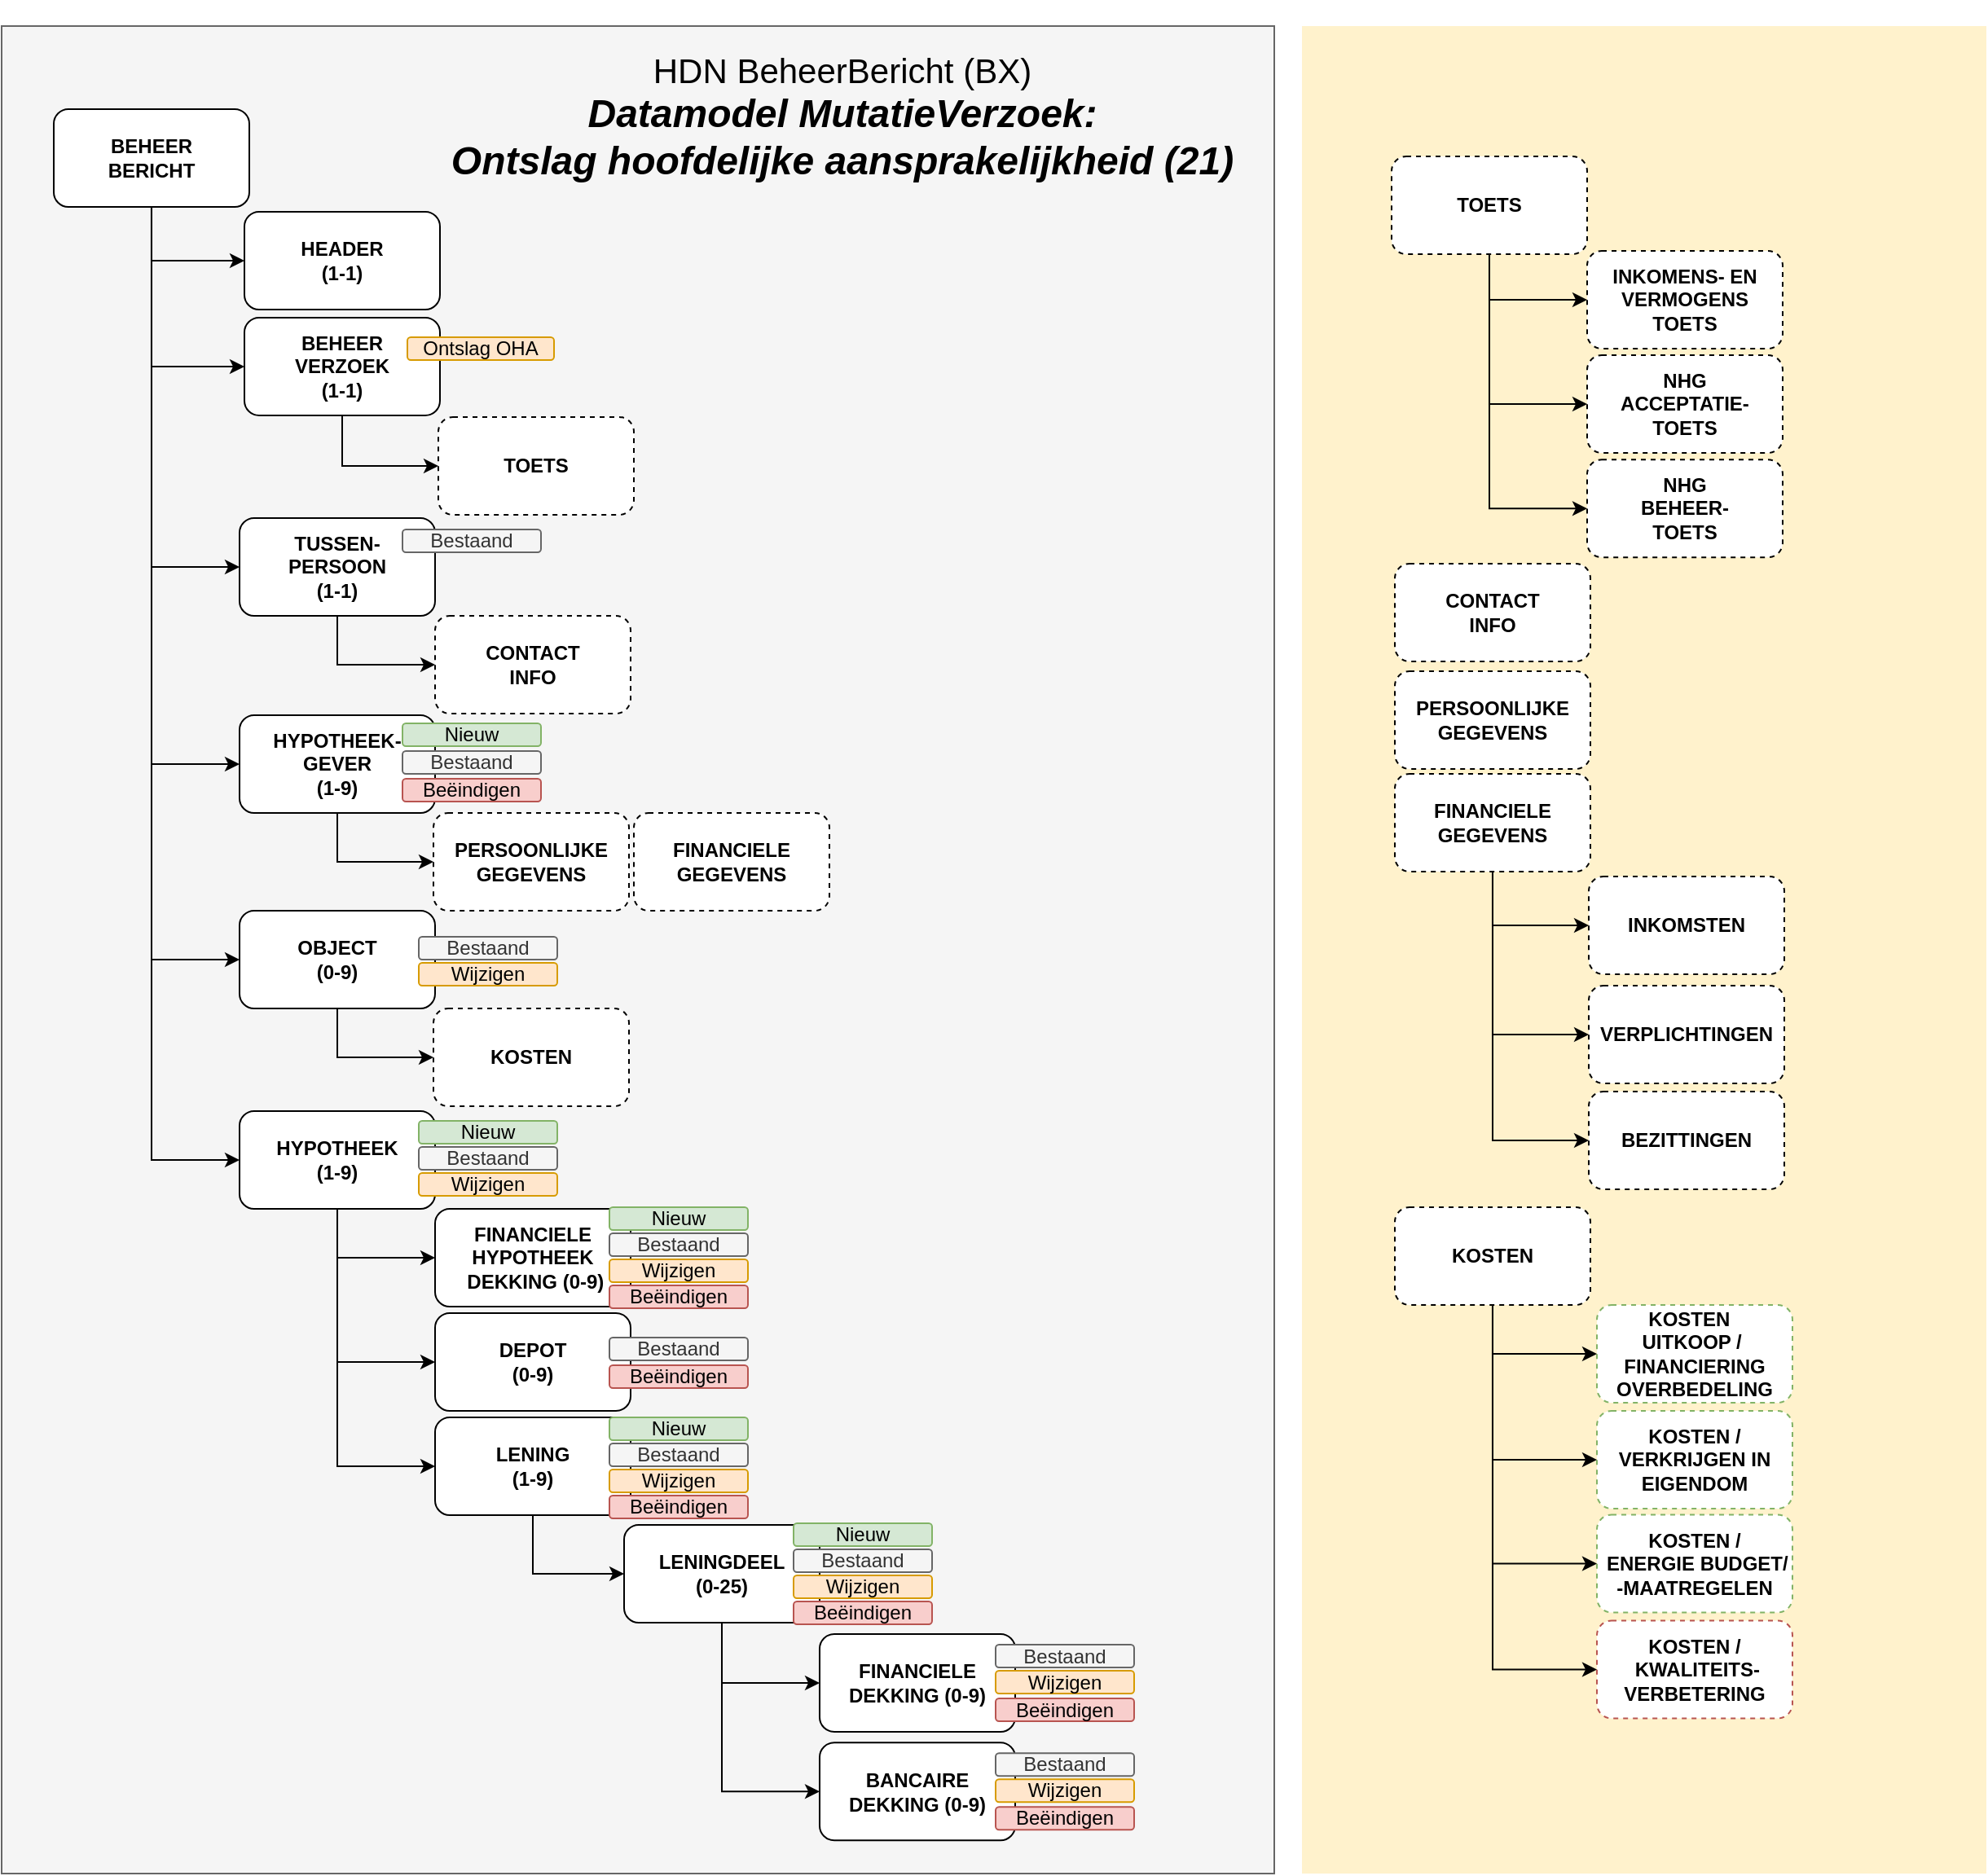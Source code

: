 <mxfile version="13.6.9" type="github" pages="5">
  <diagram id="XsI-VP8F_wyI25iaynHB" name="BX Entiteiten - Datamodel OL">
    <mxGraphModel dx="4085" dy="-1102" grid="0" gridSize="10" guides="1" tooltips="1" connect="1" arrows="1" fold="1" page="1" pageScale="1" pageWidth="827" pageHeight="1169" math="0" shadow="0">
      <root>
        <mxCell id="NhQe0k6TUWIBWnnwYK-I-0" />
        <mxCell id="NhQe0k6TUWIBWnnwYK-I-1" parent="NhQe0k6TUWIBWnnwYK-I-0" />
        <mxCell id="1t6H01jQNJ0ACX-hSTaa-0" value="&lt;p&gt;&lt;br&gt;&lt;/p&gt;" style="text;html=1;fillColor=#fff2cc;spacing=5;spacingTop=-20;whiteSpace=wrap;overflow=hidden;rounded=0;verticalAlign=bottom;dashed=1;" parent="NhQe0k6TUWIBWnnwYK-I-1" vertex="1">
          <mxGeometry x="-819" y="2363" width="420" height="1134" as="geometry" />
        </mxCell>
        <mxCell id="ZsuHk_yoSepOcGWBlyLl-0" value="" style="rounded=0;whiteSpace=wrap;html=1;fillColor=#f5f5f5;strokeColor=#666666;fontColor=#333333;labelBackgroundColor=none;" parent="NhQe0k6TUWIBWnnwYK-I-1" vertex="1">
          <mxGeometry x="-1617" y="2363" width="781" height="1134" as="geometry" />
        </mxCell>
        <mxCell id="NhQe0k6TUWIBWnnwYK-I-3" style="edgeStyle=orthogonalEdgeStyle;rounded=0;orthogonalLoop=1;jettySize=auto;html=1;exitX=0.5;exitY=1;exitDx=0;exitDy=0;entryX=0;entryY=0.5;entryDx=0;entryDy=0;" parent="NhQe0k6TUWIBWnnwYK-I-1" source="NhQe0k6TUWIBWnnwYK-I-4" target="NhQe0k6TUWIBWnnwYK-I-7" edge="1">
          <mxGeometry relative="1" as="geometry" />
        </mxCell>
        <mxCell id="NhQe0k6TUWIBWnnwYK-I-4" value="LENING&lt;br&gt;(1-9)" style="rounded=1;whiteSpace=wrap;html=1;fontStyle=1;" parent="NhQe0k6TUWIBWnnwYK-I-1" vertex="1">
          <mxGeometry x="-1351.003" y="3217" width="120" height="60" as="geometry" />
        </mxCell>
        <mxCell id="NhQe0k6TUWIBWnnwYK-I-5" style="edgeStyle=orthogonalEdgeStyle;rounded=0;orthogonalLoop=1;jettySize=auto;html=1;exitX=0.5;exitY=1;exitDx=0;exitDy=0;entryX=0;entryY=0.5;entryDx=0;entryDy=0;" parent="NhQe0k6TUWIBWnnwYK-I-1" source="NhQe0k6TUWIBWnnwYK-I-7" target="NhQe0k6TUWIBWnnwYK-I-8" edge="1">
          <mxGeometry relative="1" as="geometry" />
        </mxCell>
        <mxCell id="NhQe0k6TUWIBWnnwYK-I-6" style="edgeStyle=orthogonalEdgeStyle;rounded=0;orthogonalLoop=1;jettySize=auto;html=1;exitX=0.5;exitY=1;exitDx=0;exitDy=0;entryX=0;entryY=0.5;entryDx=0;entryDy=0;" parent="NhQe0k6TUWIBWnnwYK-I-1" source="NhQe0k6TUWIBWnnwYK-I-7" target="NhQe0k6TUWIBWnnwYK-I-9" edge="1">
          <mxGeometry relative="1" as="geometry" />
        </mxCell>
        <mxCell id="NhQe0k6TUWIBWnnwYK-I-7" value="LENINGDEEL&lt;br&gt;(0-25)" style="rounded=1;whiteSpace=wrap;html=1;fontStyle=1;" parent="NhQe0k6TUWIBWnnwYK-I-1" vertex="1">
          <mxGeometry x="-1235.003" y="3283" width="120" height="60" as="geometry" />
        </mxCell>
        <mxCell id="NhQe0k6TUWIBWnnwYK-I-8" value="FINANCIELE DEKKING (0-9)" style="rounded=1;whiteSpace=wrap;html=1;fontStyle=1;" parent="NhQe0k6TUWIBWnnwYK-I-1" vertex="1">
          <mxGeometry x="-1115.003" y="3350" width="120" height="60" as="geometry" />
        </mxCell>
        <mxCell id="NhQe0k6TUWIBWnnwYK-I-9" value="BANCAIRE DEKKING (0-9)" style="rounded=1;whiteSpace=wrap;html=1;fontStyle=1;" parent="NhQe0k6TUWIBWnnwYK-I-1" vertex="1">
          <mxGeometry x="-1115.003" y="3416.64" width="120" height="60" as="geometry" />
        </mxCell>
        <mxCell id="NhQe0k6TUWIBWnnwYK-I-32" style="edgeStyle=orthogonalEdgeStyle;rounded=0;orthogonalLoop=1;jettySize=auto;html=1;exitX=0.5;exitY=1;exitDx=0;exitDy=0;entryX=0;entryY=0.5;entryDx=0;entryDy=0;" parent="NhQe0k6TUWIBWnnwYK-I-1" source="NhQe0k6TUWIBWnnwYK-I-11" target="NhQe0k6TUWIBWnnwYK-I-31" edge="1">
          <mxGeometry relative="1" as="geometry" />
        </mxCell>
        <mxCell id="NhQe0k6TUWIBWnnwYK-I-11" value="HYPOTHEEK-&lt;br&gt;GEVER&lt;br&gt;(1-9)" style="rounded=1;whiteSpace=wrap;html=1;fontStyle=1;" parent="NhQe0k6TUWIBWnnwYK-I-1" vertex="1">
          <mxGeometry x="-1471.003" y="2786" width="120" height="60" as="geometry" />
        </mxCell>
        <mxCell id="NhQe0k6TUWIBWnnwYK-I-12" style="edgeStyle=orthogonalEdgeStyle;rounded=0;orthogonalLoop=1;jettySize=auto;html=1;exitX=0.5;exitY=1;exitDx=0;exitDy=0;entryX=0;entryY=0.5;entryDx=0;entryDy=0;" parent="NhQe0k6TUWIBWnnwYK-I-1" source="NhQe0k6TUWIBWnnwYK-I-17" target="NhQe0k6TUWIBWnnwYK-I-19" edge="1">
          <mxGeometry relative="1" as="geometry" />
        </mxCell>
        <mxCell id="NhQe0k6TUWIBWnnwYK-I-13" style="edgeStyle=orthogonalEdgeStyle;rounded=0;orthogonalLoop=1;jettySize=auto;html=1;exitX=0.5;exitY=1;exitDx=0;exitDy=0;entryX=0;entryY=0.5;entryDx=0;entryDy=0;" parent="NhQe0k6TUWIBWnnwYK-I-1" source="NhQe0k6TUWIBWnnwYK-I-17" target="NhQe0k6TUWIBWnnwYK-I-18" edge="1">
          <mxGeometry relative="1" as="geometry" />
        </mxCell>
        <mxCell id="NhQe0k6TUWIBWnnwYK-I-14" style="edgeStyle=orthogonalEdgeStyle;rounded=0;orthogonalLoop=1;jettySize=auto;html=1;exitX=0.5;exitY=1;exitDx=0;exitDy=0;entryX=0;entryY=0.5;entryDx=0;entryDy=0;" parent="NhQe0k6TUWIBWnnwYK-I-1" source="NhQe0k6TUWIBWnnwYK-I-17" target="NhQe0k6TUWIBWnnwYK-I-21" edge="1">
          <mxGeometry relative="1" as="geometry" />
        </mxCell>
        <mxCell id="NhQe0k6TUWIBWnnwYK-I-15" style="edgeStyle=orthogonalEdgeStyle;rounded=0;orthogonalLoop=1;jettySize=auto;html=1;exitX=0.5;exitY=1;exitDx=0;exitDy=0;entryX=0;entryY=0.5;entryDx=0;entryDy=0;" parent="NhQe0k6TUWIBWnnwYK-I-1" source="NhQe0k6TUWIBWnnwYK-I-17" target="NhQe0k6TUWIBWnnwYK-I-11" edge="1">
          <mxGeometry relative="1" as="geometry" />
        </mxCell>
        <mxCell id="NhQe0k6TUWIBWnnwYK-I-16" style="edgeStyle=orthogonalEdgeStyle;rounded=0;orthogonalLoop=1;jettySize=auto;html=1;exitX=0.5;exitY=1;exitDx=0;exitDy=0;entryX=0;entryY=0.5;entryDx=0;entryDy=0;" parent="NhQe0k6TUWIBWnnwYK-I-1" source="NhQe0k6TUWIBWnnwYK-I-17" target="NhQe0k6TUWIBWnnwYK-I-24" edge="1">
          <mxGeometry relative="1" as="geometry" />
        </mxCell>
        <mxCell id="NhQe0k6TUWIBWnnwYK-I-30" style="edgeStyle=orthogonalEdgeStyle;rounded=0;orthogonalLoop=1;jettySize=auto;html=1;exitX=0.5;exitY=1;exitDx=0;exitDy=0;entryX=0;entryY=0.5;entryDx=0;entryDy=0;" parent="NhQe0k6TUWIBWnnwYK-I-1" source="NhQe0k6TUWIBWnnwYK-I-17" target="NhQe0k6TUWIBWnnwYK-I-29" edge="1">
          <mxGeometry relative="1" as="geometry" />
        </mxCell>
        <mxCell id="NhQe0k6TUWIBWnnwYK-I-17" value="BEHEER&lt;br&gt;BERICHT" style="rounded=1;whiteSpace=wrap;html=1;fontStyle=1;" parent="NhQe0k6TUWIBWnnwYK-I-1" vertex="1">
          <mxGeometry x="-1585.003" y="2414" width="120" height="60" as="geometry" />
        </mxCell>
        <mxCell id="2SNThWFBEdo7nvBhZyTU-3" style="edgeStyle=orthogonalEdgeStyle;rounded=0;orthogonalLoop=1;jettySize=auto;html=1;exitX=0.5;exitY=1;exitDx=0;exitDy=0;entryX=0;entryY=0.5;entryDx=0;entryDy=0;" parent="NhQe0k6TUWIBWnnwYK-I-1" source="NhQe0k6TUWIBWnnwYK-I-18" target="2SNThWFBEdo7nvBhZyTU-2" edge="1">
          <mxGeometry relative="1" as="geometry" />
        </mxCell>
        <mxCell id="NhQe0k6TUWIBWnnwYK-I-18" value="BEHEER&lt;br&gt;VERZOEK&lt;br&gt;(1-1)" style="rounded=1;whiteSpace=wrap;html=1;fontStyle=1;" parent="NhQe0k6TUWIBWnnwYK-I-1" vertex="1">
          <mxGeometry x="-1468.003" y="2542" width="120" height="60" as="geometry" />
        </mxCell>
        <mxCell id="NhQe0k6TUWIBWnnwYK-I-19" value="HEADER&lt;br&gt;(1-1)" style="rounded=1;whiteSpace=wrap;html=1;fontStyle=1;" parent="NhQe0k6TUWIBWnnwYK-I-1" vertex="1">
          <mxGeometry x="-1468.003" y="2477" width="120" height="60" as="geometry" />
        </mxCell>
        <mxCell id="P_gLlHvD-XWASeIPD0S--5" style="edgeStyle=orthogonalEdgeStyle;rounded=0;orthogonalLoop=1;jettySize=auto;html=1;exitX=0.5;exitY=1;exitDx=0;exitDy=0;entryX=0;entryY=0.5;entryDx=0;entryDy=0;" edge="1" parent="NhQe0k6TUWIBWnnwYK-I-1" source="NhQe0k6TUWIBWnnwYK-I-21" target="P_gLlHvD-XWASeIPD0S--3">
          <mxGeometry relative="1" as="geometry" />
        </mxCell>
        <mxCell id="NhQe0k6TUWIBWnnwYK-I-21" value="TUSSEN-&lt;br&gt;PERSOON&lt;br&gt;(1-1)" style="rounded=1;whiteSpace=wrap;html=1;fontStyle=1;" parent="NhQe0k6TUWIBWnnwYK-I-1" vertex="1">
          <mxGeometry x="-1471.003" y="2665" width="120" height="60" as="geometry" />
        </mxCell>
        <mxCell id="NhQe0k6TUWIBWnnwYK-I-22" style="edgeStyle=orthogonalEdgeStyle;rounded=0;orthogonalLoop=1;jettySize=auto;html=1;exitX=0.5;exitY=1;exitDx=0;exitDy=0;entryX=0;entryY=0.5;entryDx=0;entryDy=0;" parent="NhQe0k6TUWIBWnnwYK-I-1" source="NhQe0k6TUWIBWnnwYK-I-24" target="NhQe0k6TUWIBWnnwYK-I-25" edge="1">
          <mxGeometry relative="1" as="geometry" />
        </mxCell>
        <mxCell id="NhQe0k6TUWIBWnnwYK-I-23" style="edgeStyle=orthogonalEdgeStyle;rounded=0;orthogonalLoop=1;jettySize=auto;html=1;exitX=0.5;exitY=1;exitDx=0;exitDy=0;entryX=0;entryY=0.5;entryDx=0;entryDy=0;" parent="NhQe0k6TUWIBWnnwYK-I-1" source="NhQe0k6TUWIBWnnwYK-I-24" target="NhQe0k6TUWIBWnnwYK-I-4" edge="1">
          <mxGeometry relative="1" as="geometry" />
        </mxCell>
        <mxCell id="NhQe0k6TUWIBWnnwYK-I-34" style="edgeStyle=orthogonalEdgeStyle;rounded=0;orthogonalLoop=1;jettySize=auto;html=1;exitX=0.5;exitY=1;exitDx=0;exitDy=0;entryX=0;entryY=0.5;entryDx=0;entryDy=0;" parent="NhQe0k6TUWIBWnnwYK-I-1" source="NhQe0k6TUWIBWnnwYK-I-24" target="NhQe0k6TUWIBWnnwYK-I-33" edge="1">
          <mxGeometry relative="1" as="geometry" />
        </mxCell>
        <mxCell id="NhQe0k6TUWIBWnnwYK-I-24" value="HYPOTHEEK&lt;br&gt;(1-9)" style="rounded=1;whiteSpace=wrap;html=1;fontStyle=1;" parent="NhQe0k6TUWIBWnnwYK-I-1" vertex="1">
          <mxGeometry x="-1471.003" y="3029" width="120" height="60" as="geometry" />
        </mxCell>
        <mxCell id="NhQe0k6TUWIBWnnwYK-I-25" value="FINANCIELE&lt;br&gt;HYPOTHEEK&lt;br&gt;&amp;nbsp;DEKKING (0-9)" style="rounded=1;whiteSpace=wrap;html=1;fontStyle=1;" parent="NhQe0k6TUWIBWnnwYK-I-1" vertex="1">
          <mxGeometry x="-1351.003" y="3089" width="120" height="60" as="geometry" />
        </mxCell>
        <mxCell id="NhQe0k6TUWIBWnnwYK-I-26" value="&lt;font style=&quot;font-size: 21px&quot;&gt;HDN BeheerBericht (BX)&lt;br&gt;&lt;/font&gt;&lt;i&gt;&lt;b style=&quot;font-size: 24px&quot;&gt;Datamodel MutatieVerzoek:&lt;/b&gt;&lt;br&gt;&lt;span style=&quot;font-size: 24px&quot;&gt;&lt;b&gt;Ontslag hoofdelijke aansprakelijkheid (21)&lt;/b&gt;&lt;/span&gt;&lt;br&gt;&lt;/i&gt;" style="text;html=1;strokeColor=none;fillColor=none;align=center;verticalAlign=middle;whiteSpace=wrap;rounded=0;" parent="NhQe0k6TUWIBWnnwYK-I-1" vertex="1">
          <mxGeometry x="-1356.5" y="2381.53" width="510" height="74.47" as="geometry" />
        </mxCell>
        <mxCell id="2SNThWFBEdo7nvBhZyTU-1" style="edgeStyle=orthogonalEdgeStyle;rounded=0;orthogonalLoop=1;jettySize=auto;html=1;exitX=0.5;exitY=1;exitDx=0;exitDy=0;entryX=0;entryY=0.5;entryDx=0;entryDy=0;" parent="NhQe0k6TUWIBWnnwYK-I-1" source="NhQe0k6TUWIBWnnwYK-I-29" target="2SNThWFBEdo7nvBhZyTU-0" edge="1">
          <mxGeometry relative="1" as="geometry" />
        </mxCell>
        <mxCell id="NhQe0k6TUWIBWnnwYK-I-29" value="OBJECT&lt;br&gt;(0-9)" style="rounded=1;whiteSpace=wrap;html=1;fontStyle=1;" parent="NhQe0k6TUWIBWnnwYK-I-1" vertex="1">
          <mxGeometry x="-1471.003" y="2906" width="120" height="60" as="geometry" />
        </mxCell>
        <mxCell id="NhQe0k6TUWIBWnnwYK-I-31" value="PERSOONLIJKE&lt;br&gt;GEGEVENS" style="rounded=1;whiteSpace=wrap;html=1;fontStyle=1;dashed=1;" parent="NhQe0k6TUWIBWnnwYK-I-1" vertex="1">
          <mxGeometry x="-1352.003" y="2846" width="120" height="60" as="geometry" />
        </mxCell>
        <mxCell id="NhQe0k6TUWIBWnnwYK-I-33" value="DEPOT&lt;br&gt;(0-9)" style="rounded=1;whiteSpace=wrap;html=1;fontStyle=1;" parent="NhQe0k6TUWIBWnnwYK-I-1" vertex="1">
          <mxGeometry x="-1351.003" y="3153" width="120" height="60" as="geometry" />
        </mxCell>
        <mxCell id="NhQe0k6TUWIBWnnwYK-I-35" value="&lt;span style=&quot;font-weight: 400&quot;&gt;Wijzigen&lt;/span&gt;" style="rounded=1;whiteSpace=wrap;html=1;fontStyle=1;fillColor=#ffe6cc;strokeColor=#d79b00;" parent="NhQe0k6TUWIBWnnwYK-I-1" vertex="1">
          <mxGeometry x="-1361" y="2938" width="85" height="14" as="geometry" />
        </mxCell>
        <mxCell id="NhQe0k6TUWIBWnnwYK-I-36" value="&lt;span style=&quot;font-weight: 400&quot;&gt;Beëindigen&lt;/span&gt;" style="rounded=1;whiteSpace=wrap;html=1;fontStyle=1;fillColor=#f8cecc;strokeColor=#b85450;" parent="NhQe0k6TUWIBWnnwYK-I-1" vertex="1">
          <mxGeometry x="-1371" y="2825" width="85" height="14" as="geometry" />
        </mxCell>
        <mxCell id="NhQe0k6TUWIBWnnwYK-I-37" value="&lt;span style=&quot;font-weight: 400&quot;&gt;Nieuw&lt;/span&gt;" style="rounded=1;whiteSpace=wrap;html=1;fontStyle=1;fillColor=#d5e8d4;strokeColor=#82b366;" parent="NhQe0k6TUWIBWnnwYK-I-1" vertex="1">
          <mxGeometry x="-1371" y="2791" width="85" height="14" as="geometry" />
        </mxCell>
        <mxCell id="NhQe0k6TUWIBWnnwYK-I-38" value="&lt;span style=&quot;font-weight: 400&quot;&gt;Bestaand&lt;/span&gt;" style="rounded=1;whiteSpace=wrap;html=1;fontStyle=1;fillColor=#f5f5f5;strokeColor=#666666;fontColor=#333333;" parent="NhQe0k6TUWIBWnnwYK-I-1" vertex="1">
          <mxGeometry x="-1371" y="2672" width="85" height="14" as="geometry" />
        </mxCell>
        <mxCell id="NhQe0k6TUWIBWnnwYK-I-39" value="&lt;span style=&quot;font-weight: 400&quot;&gt;Bestaand&lt;/span&gt;" style="rounded=1;whiteSpace=wrap;html=1;fontStyle=1;fillColor=#f5f5f5;strokeColor=#666666;fontColor=#333333;" parent="NhQe0k6TUWIBWnnwYK-I-1" vertex="1">
          <mxGeometry x="-1371" y="2808" width="85" height="14" as="geometry" />
        </mxCell>
        <mxCell id="NhQe0k6TUWIBWnnwYK-I-40" value="&lt;span style=&quot;font-weight: 400&quot;&gt;Beëindigen&lt;/span&gt;" style="rounded=1;whiteSpace=wrap;html=1;fontStyle=1;fillColor=#f8cecc;strokeColor=#b85450;" parent="NhQe0k6TUWIBWnnwYK-I-1" vertex="1">
          <mxGeometry x="-1244" y="3136" width="85" height="14" as="geometry" />
        </mxCell>
        <mxCell id="NhQe0k6TUWIBWnnwYK-I-43" value="&lt;span style=&quot;font-weight: 400&quot;&gt;Bestaand&lt;/span&gt;" style="rounded=1;whiteSpace=wrap;html=1;fontStyle=1;fillColor=#f5f5f5;strokeColor=#666666;fontColor=#333333;" parent="NhQe0k6TUWIBWnnwYK-I-1" vertex="1">
          <mxGeometry x="-1361" y="2922" width="85" height="14" as="geometry" />
        </mxCell>
        <mxCell id="NhQe0k6TUWIBWnnwYK-I-44" value="&lt;span style=&quot;font-weight: 400&quot;&gt;Nieuw&lt;/span&gt;" style="rounded=1;whiteSpace=wrap;html=1;fontStyle=1;fillColor=#d5e8d4;strokeColor=#82b366;" parent="NhQe0k6TUWIBWnnwYK-I-1" vertex="1">
          <mxGeometry x="-1361" y="3035" width="85" height="14" as="geometry" />
        </mxCell>
        <mxCell id="NhQe0k6TUWIBWnnwYK-I-45" value="&lt;span style=&quot;font-weight: 400&quot;&gt;Bestaand&lt;/span&gt;" style="rounded=1;whiteSpace=wrap;html=1;fontStyle=1;fillColor=#f5f5f5;strokeColor=#666666;fontColor=#333333;" parent="NhQe0k6TUWIBWnnwYK-I-1" vertex="1">
          <mxGeometry x="-1361" y="3051" width="85" height="14" as="geometry" />
        </mxCell>
        <mxCell id="NhQe0k6TUWIBWnnwYK-I-46" value="&lt;span style=&quot;font-weight: 400&quot;&gt;Wijzigen&lt;/span&gt;" style="rounded=1;whiteSpace=wrap;html=1;fontStyle=1;fillColor=#ffe6cc;strokeColor=#d79b00;" parent="NhQe0k6TUWIBWnnwYK-I-1" vertex="1">
          <mxGeometry x="-1361" y="3067" width="85" height="14" as="geometry" />
        </mxCell>
        <mxCell id="NhQe0k6TUWIBWnnwYK-I-47" value="&lt;span style=&quot;font-weight: 400&quot;&gt;Nieuw&lt;/span&gt;" style="rounded=1;whiteSpace=wrap;html=1;fontStyle=1;fillColor=#d5e8d4;strokeColor=#82b366;" parent="NhQe0k6TUWIBWnnwYK-I-1" vertex="1">
          <mxGeometry x="-1244" y="3088" width="85" height="14" as="geometry" />
        </mxCell>
        <mxCell id="NhQe0k6TUWIBWnnwYK-I-48" value="&lt;span style=&quot;font-weight: 400&quot;&gt;Bestaand&lt;/span&gt;" style="rounded=1;whiteSpace=wrap;html=1;fontStyle=1;fillColor=#f5f5f5;strokeColor=#666666;fontColor=#333333;" parent="NhQe0k6TUWIBWnnwYK-I-1" vertex="1">
          <mxGeometry x="-1244" y="3104" width="85" height="14" as="geometry" />
        </mxCell>
        <mxCell id="NhQe0k6TUWIBWnnwYK-I-49" value="&lt;span style=&quot;font-weight: 400&quot;&gt;Wijzigen&lt;/span&gt;" style="rounded=1;whiteSpace=wrap;html=1;fontStyle=1;fillColor=#ffe6cc;strokeColor=#d79b00;" parent="NhQe0k6TUWIBWnnwYK-I-1" vertex="1">
          <mxGeometry x="-1244" y="3120" width="85" height="14" as="geometry" />
        </mxCell>
        <mxCell id="NhQe0k6TUWIBWnnwYK-I-50" value="&lt;span style=&quot;font-weight: 400&quot;&gt;Beëindigen&lt;/span&gt;" style="rounded=1;whiteSpace=wrap;html=1;fontStyle=1;fillColor=#f8cecc;strokeColor=#b85450;" parent="NhQe0k6TUWIBWnnwYK-I-1" vertex="1">
          <mxGeometry x="-1244" y="3185" width="85" height="14" as="geometry" />
        </mxCell>
        <mxCell id="NhQe0k6TUWIBWnnwYK-I-51" value="&lt;span style=&quot;font-weight: 400&quot;&gt;Bestaand&lt;/span&gt;" style="rounded=1;whiteSpace=wrap;html=1;fontStyle=1;fillColor=#f5f5f5;strokeColor=#666666;fontColor=#333333;" parent="NhQe0k6TUWIBWnnwYK-I-1" vertex="1">
          <mxGeometry x="-1244" y="3168" width="85" height="14" as="geometry" />
        </mxCell>
        <mxCell id="NhQe0k6TUWIBWnnwYK-I-52" value="&lt;span style=&quot;font-weight: 400&quot;&gt;Nieuw&lt;/span&gt;" style="rounded=1;whiteSpace=wrap;html=1;fontStyle=1;fillColor=#d5e8d4;strokeColor=#82b366;" parent="NhQe0k6TUWIBWnnwYK-I-1" vertex="1">
          <mxGeometry x="-1244" y="3217" width="85" height="14" as="geometry" />
        </mxCell>
        <mxCell id="NhQe0k6TUWIBWnnwYK-I-53" value="&lt;span style=&quot;font-weight: 400&quot;&gt;Bestaand&lt;/span&gt;" style="rounded=1;whiteSpace=wrap;html=1;fontStyle=1;fillColor=#f5f5f5;strokeColor=#666666;fontColor=#333333;" parent="NhQe0k6TUWIBWnnwYK-I-1" vertex="1">
          <mxGeometry x="-1244" y="3233" width="85" height="14" as="geometry" />
        </mxCell>
        <mxCell id="NhQe0k6TUWIBWnnwYK-I-54" value="&lt;span style=&quot;font-weight: 400&quot;&gt;Wijzigen&lt;/span&gt;" style="rounded=1;whiteSpace=wrap;html=1;fontStyle=1;fillColor=#ffe6cc;strokeColor=#d79b00;" parent="NhQe0k6TUWIBWnnwYK-I-1" vertex="1">
          <mxGeometry x="-1244" y="3249" width="85" height="14" as="geometry" />
        </mxCell>
        <mxCell id="NhQe0k6TUWIBWnnwYK-I-55" value="&lt;span style=&quot;font-weight: 400&quot;&gt;Beëindigen&lt;/span&gt;" style="rounded=1;whiteSpace=wrap;html=1;fontStyle=1;fillColor=#f8cecc;strokeColor=#b85450;" parent="NhQe0k6TUWIBWnnwYK-I-1" vertex="1">
          <mxGeometry x="-1131" y="3330" width="85" height="14" as="geometry" />
        </mxCell>
        <mxCell id="NhQe0k6TUWIBWnnwYK-I-56" value="&lt;span style=&quot;font-weight: 400&quot;&gt;Nieuw&lt;/span&gt;" style="rounded=1;whiteSpace=wrap;html=1;fontStyle=1;fillColor=#d5e8d4;strokeColor=#82b366;" parent="NhQe0k6TUWIBWnnwYK-I-1" vertex="1">
          <mxGeometry x="-1131" y="3282" width="85" height="14" as="geometry" />
        </mxCell>
        <mxCell id="NhQe0k6TUWIBWnnwYK-I-57" value="&lt;span style=&quot;font-weight: 400&quot;&gt;Bestaand&lt;/span&gt;" style="rounded=1;whiteSpace=wrap;html=1;fontStyle=1;fillColor=#f5f5f5;strokeColor=#666666;fontColor=#333333;" parent="NhQe0k6TUWIBWnnwYK-I-1" vertex="1">
          <mxGeometry x="-1131" y="3298" width="85" height="14" as="geometry" />
        </mxCell>
        <mxCell id="NhQe0k6TUWIBWnnwYK-I-58" value="&lt;span style=&quot;font-weight: 400&quot;&gt;Wijzigen&lt;/span&gt;" style="rounded=1;whiteSpace=wrap;html=1;fontStyle=1;fillColor=#ffe6cc;strokeColor=#d79b00;" parent="NhQe0k6TUWIBWnnwYK-I-1" vertex="1">
          <mxGeometry x="-1131" y="3314" width="85" height="14" as="geometry" />
        </mxCell>
        <mxCell id="gs0rcgW8BRV84Jm3PYb7-0" value="&lt;span style=&quot;font-weight: 400&quot;&gt;Ontslag OHA&lt;/span&gt;" style="rounded=1;whiteSpace=wrap;html=1;fontStyle=1;fillColor=#ffe6cc;strokeColor=#d79b00;" parent="NhQe0k6TUWIBWnnwYK-I-1" vertex="1">
          <mxGeometry x="-1368" y="2554" width="90" height="14" as="geometry" />
        </mxCell>
        <mxCell id="gs0rcgW8BRV84Jm3PYb7-2" value="&lt;span style=&quot;font-weight: 400&quot;&gt;Beëindigen&lt;/span&gt;" style="rounded=1;whiteSpace=wrap;html=1;fontStyle=1;fillColor=#f8cecc;strokeColor=#b85450;" parent="NhQe0k6TUWIBWnnwYK-I-1" vertex="1">
          <mxGeometry x="-1244" y="3265" width="85" height="14" as="geometry" />
        </mxCell>
        <mxCell id="KPdISL8f3bjQV1GNkT4z-0" value="&lt;span style=&quot;font-weight: 400&quot;&gt;Beëindigen&lt;/span&gt;" style="rounded=1;whiteSpace=wrap;html=1;fontStyle=1;fillColor=#f8cecc;strokeColor=#b85450;" parent="NhQe0k6TUWIBWnnwYK-I-1" vertex="1">
          <mxGeometry x="-1007" y="3389.5" width="85" height="14" as="geometry" />
        </mxCell>
        <mxCell id="KPdISL8f3bjQV1GNkT4z-1" value="&lt;span style=&quot;font-weight: 400&quot;&gt;Bestaand&lt;/span&gt;" style="rounded=1;whiteSpace=wrap;html=1;fontStyle=1;fillColor=#f5f5f5;strokeColor=#666666;fontColor=#333333;" parent="NhQe0k6TUWIBWnnwYK-I-1" vertex="1">
          <mxGeometry x="-1007" y="3356.5" width="85" height="14" as="geometry" />
        </mxCell>
        <mxCell id="KPdISL8f3bjQV1GNkT4z-2" value="&lt;span style=&quot;font-weight: 400&quot;&gt;Wijzigen&lt;/span&gt;" style="rounded=1;whiteSpace=wrap;html=1;fontStyle=1;fillColor=#ffe6cc;strokeColor=#d79b00;" parent="NhQe0k6TUWIBWnnwYK-I-1" vertex="1">
          <mxGeometry x="-1007" y="3372.5" width="85" height="14" as="geometry" />
        </mxCell>
        <mxCell id="KPdISL8f3bjQV1GNkT4z-3" value="&lt;span style=&quot;font-weight: 400&quot;&gt;Beëindigen&lt;/span&gt;" style="rounded=1;whiteSpace=wrap;html=1;fontStyle=1;fillColor=#f8cecc;strokeColor=#b85450;" parent="NhQe0k6TUWIBWnnwYK-I-1" vertex="1">
          <mxGeometry x="-1007" y="3456.14" width="85" height="14" as="geometry" />
        </mxCell>
        <mxCell id="KPdISL8f3bjQV1GNkT4z-4" value="&lt;span style=&quot;font-weight: 400&quot;&gt;Bestaand&lt;/span&gt;" style="rounded=1;whiteSpace=wrap;html=1;fontStyle=1;fillColor=#f5f5f5;strokeColor=#666666;fontColor=#333333;" parent="NhQe0k6TUWIBWnnwYK-I-1" vertex="1">
          <mxGeometry x="-1007" y="3423.14" width="85" height="14" as="geometry" />
        </mxCell>
        <mxCell id="KPdISL8f3bjQV1GNkT4z-5" value="&lt;span style=&quot;font-weight: 400&quot;&gt;Wijzigen&lt;/span&gt;" style="rounded=1;whiteSpace=wrap;html=1;fontStyle=1;fillColor=#ffe6cc;strokeColor=#d79b00;" parent="NhQe0k6TUWIBWnnwYK-I-1" vertex="1">
          <mxGeometry x="-1007" y="3439.14" width="85" height="14" as="geometry" />
        </mxCell>
        <mxCell id="2SNThWFBEdo7nvBhZyTU-0" value="KOSTEN" style="rounded=1;whiteSpace=wrap;html=1;fontStyle=1;dashed=1;" parent="NhQe0k6TUWIBWnnwYK-I-1" vertex="1">
          <mxGeometry x="-1352.003" y="2966" width="120" height="60" as="geometry" />
        </mxCell>
        <mxCell id="2SNThWFBEdo7nvBhZyTU-2" value="TOETS" style="rounded=1;whiteSpace=wrap;html=1;fontStyle=1;dashed=1;" parent="NhQe0k6TUWIBWnnwYK-I-1" vertex="1">
          <mxGeometry x="-1349.003" y="2603" width="120" height="60" as="geometry" />
        </mxCell>
        <mxCell id="1t6H01jQNJ0ACX-hSTaa-1" value="" style="group" parent="NhQe0k6TUWIBWnnwYK-I-1" vertex="1" connectable="0">
          <mxGeometry x="-765.003" y="2503" width="241" height="186.12" as="geometry" />
        </mxCell>
        <mxCell id="g0D7-R05g8xv9bjDarL1-6" value="NHG &lt;br&gt;ACCEPTATIE-&lt;br&gt;TOETS" style="rounded=1;whiteSpace=wrap;html=1;fontStyle=1;dashed=1;" parent="1t6H01jQNJ0ACX-hSTaa-1" vertex="1">
          <mxGeometry x="121" y="62" width="120" height="60" as="geometry" />
        </mxCell>
        <mxCell id="g0D7-R05g8xv9bjDarL1-7" value="NHG&lt;br&gt;BEHEER-&lt;br&gt;TOETS" style="rounded=1;whiteSpace=wrap;html=1;fontStyle=1;dashed=1;" parent="1t6H01jQNJ0ACX-hSTaa-1" vertex="1">
          <mxGeometry x="121" y="126.12" width="120" height="60" as="geometry" />
        </mxCell>
        <mxCell id="1t6H01jQNJ0ACX-hSTaa-2" value="" style="group" parent="NhQe0k6TUWIBWnnwYK-I-1" vertex="1" connectable="0">
          <mxGeometry x="-762.003" y="2822" width="239.0" height="255" as="geometry" />
        </mxCell>
        <mxCell id="2SNThWFBEdo7nvBhZyTU-4" value="FINANCIELE&lt;br&gt;GEGEVENS" style="rounded=1;whiteSpace=wrap;html=1;fontStyle=1;dashed=1;" parent="1t6H01jQNJ0ACX-hSTaa-2" vertex="1">
          <mxGeometry width="120" height="60" as="geometry" />
        </mxCell>
        <mxCell id="2SNThWFBEdo7nvBhZyTU-5" value="INKOMSTEN" style="rounded=1;whiteSpace=wrap;html=1;fontStyle=1;dashed=1;" parent="1t6H01jQNJ0ACX-hSTaa-2" vertex="1">
          <mxGeometry x="119.0" y="63" width="120" height="60" as="geometry" />
        </mxCell>
        <mxCell id="2SNThWFBEdo7nvBhZyTU-8" style="edgeStyle=orthogonalEdgeStyle;rounded=0;orthogonalLoop=1;jettySize=auto;html=1;exitX=0.5;exitY=1;exitDx=0;exitDy=0;entryX=0;entryY=0.5;entryDx=0;entryDy=0;" parent="1t6H01jQNJ0ACX-hSTaa-2" source="2SNThWFBEdo7nvBhZyTU-4" target="2SNThWFBEdo7nvBhZyTU-5" edge="1">
          <mxGeometry relative="1" as="geometry" />
        </mxCell>
        <mxCell id="2SNThWFBEdo7nvBhZyTU-6" value="VERPLICHTINGEN" style="rounded=1;whiteSpace=wrap;html=1;fontStyle=1;dashed=1;" parent="1t6H01jQNJ0ACX-hSTaa-2" vertex="1">
          <mxGeometry x="119.0" y="130" width="120" height="60" as="geometry" />
        </mxCell>
        <mxCell id="2SNThWFBEdo7nvBhZyTU-9" style="edgeStyle=orthogonalEdgeStyle;rounded=0;orthogonalLoop=1;jettySize=auto;html=1;exitX=0.5;exitY=1;exitDx=0;exitDy=0;entryX=0;entryY=0.5;entryDx=0;entryDy=0;" parent="1t6H01jQNJ0ACX-hSTaa-2" source="2SNThWFBEdo7nvBhZyTU-4" target="2SNThWFBEdo7nvBhZyTU-6" edge="1">
          <mxGeometry relative="1" as="geometry" />
        </mxCell>
        <mxCell id="2SNThWFBEdo7nvBhZyTU-7" value="BEZITTINGEN" style="rounded=1;whiteSpace=wrap;html=1;fontStyle=1;dashed=1;" parent="1t6H01jQNJ0ACX-hSTaa-2" vertex="1">
          <mxGeometry x="119.0" y="195" width="120" height="60" as="geometry" />
        </mxCell>
        <mxCell id="2SNThWFBEdo7nvBhZyTU-10" style="edgeStyle=orthogonalEdgeStyle;rounded=0;orthogonalLoop=1;jettySize=auto;html=1;exitX=0.5;exitY=1;exitDx=0;exitDy=0;entryX=0;entryY=0.5;entryDx=0;entryDy=0;" parent="1t6H01jQNJ0ACX-hSTaa-2" source="2SNThWFBEdo7nvBhZyTU-4" target="2SNThWFBEdo7nvBhZyTU-7" edge="1">
          <mxGeometry relative="1" as="geometry" />
        </mxCell>
        <mxCell id="1t6H01jQNJ0ACX-hSTaa-3" value="" style="group" parent="NhQe0k6TUWIBWnnwYK-I-1" vertex="1" connectable="0">
          <mxGeometry x="-762.003" y="3088" width="244.0" height="313.75" as="geometry" />
        </mxCell>
        <mxCell id="g0D7-R05g8xv9bjDarL1-0" value="KOSTEN / VERKRIJGEN IN EIGENDOM" style="rounded=1;whiteSpace=wrap;html=1;fontStyle=1;dashed=1;strokeColor=#82b366;fillColor=#FFFFFF;" parent="1t6H01jQNJ0ACX-hSTaa-3" vertex="1">
          <mxGeometry x="124.0" y="125" width="120" height="60" as="geometry" />
        </mxCell>
        <mxCell id="g0D7-R05g8xv9bjDarL1-1" value="KOSTEN&amp;nbsp;&amp;nbsp;&lt;br&gt;UITKOOP /&amp;nbsp;&lt;br&gt;FINANCIERING&lt;br&gt;OVERBEDELING" style="rounded=1;whiteSpace=wrap;html=1;fontStyle=1;dashed=1;strokeColor=#82b366;fillColor=#FFFFFF;" parent="1t6H01jQNJ0ACX-hSTaa-3" vertex="1">
          <mxGeometry x="124.0" y="60" width="120" height="60" as="geometry" />
        </mxCell>
        <mxCell id="g0D7-R05g8xv9bjDarL1-2" value="KOSTEN /&lt;br&gt;&amp;nbsp;ENERGIE BUDGET/ -MAATREGELEN" style="rounded=1;whiteSpace=wrap;html=1;fontStyle=1;dashed=1;strokeColor=#82b366;fillColor=#FFFFFF;" parent="1t6H01jQNJ0ACX-hSTaa-3" vertex="1">
          <mxGeometry x="124.0" y="188.75" width="120" height="60" as="geometry" />
        </mxCell>
        <mxCell id="g0D7-R05g8xv9bjDarL1-3" value="KOSTEN /&lt;br&gt;&amp;nbsp;KWALITEITS-VERBETERING" style="rounded=1;whiteSpace=wrap;html=1;fontStyle=1;dashed=1;strokeColor=#b85450;fillColor=#FFFFFF;" parent="1t6H01jQNJ0ACX-hSTaa-3" vertex="1">
          <mxGeometry x="124.0" y="253.75" width="120" height="60" as="geometry" />
        </mxCell>
        <mxCell id="g0D7-R05g8xv9bjDarL1-10" style="edgeStyle=orthogonalEdgeStyle;rounded=0;orthogonalLoop=1;jettySize=auto;html=1;exitX=0.5;exitY=1;exitDx=0;exitDy=0;entryX=0;entryY=0.5;entryDx=0;entryDy=0;" parent="1t6H01jQNJ0ACX-hSTaa-3" source="g0D7-R05g8xv9bjDarL1-5" target="g0D7-R05g8xv9bjDarL1-1" edge="1">
          <mxGeometry relative="1" as="geometry" />
        </mxCell>
        <mxCell id="g0D7-R05g8xv9bjDarL1-11" style="edgeStyle=orthogonalEdgeStyle;rounded=0;orthogonalLoop=1;jettySize=auto;html=1;exitX=0.5;exitY=1;exitDx=0;exitDy=0;entryX=0;entryY=0.5;entryDx=0;entryDy=0;" parent="1t6H01jQNJ0ACX-hSTaa-3" source="g0D7-R05g8xv9bjDarL1-5" target="g0D7-R05g8xv9bjDarL1-0" edge="1">
          <mxGeometry relative="1" as="geometry" />
        </mxCell>
        <mxCell id="g0D7-R05g8xv9bjDarL1-12" style="edgeStyle=orthogonalEdgeStyle;rounded=0;orthogonalLoop=1;jettySize=auto;html=1;exitX=0.5;exitY=1;exitDx=0;exitDy=0;entryX=0;entryY=0.5;entryDx=0;entryDy=0;" parent="1t6H01jQNJ0ACX-hSTaa-3" source="g0D7-R05g8xv9bjDarL1-5" target="g0D7-R05g8xv9bjDarL1-2" edge="1">
          <mxGeometry relative="1" as="geometry" />
        </mxCell>
        <mxCell id="g0D7-R05g8xv9bjDarL1-13" style="edgeStyle=orthogonalEdgeStyle;rounded=0;orthogonalLoop=1;jettySize=auto;html=1;exitX=0.5;exitY=1;exitDx=0;exitDy=0;entryX=0;entryY=0.5;entryDx=0;entryDy=0;" parent="1t6H01jQNJ0ACX-hSTaa-3" source="g0D7-R05g8xv9bjDarL1-5" target="g0D7-R05g8xv9bjDarL1-3" edge="1">
          <mxGeometry relative="1" as="geometry" />
        </mxCell>
        <mxCell id="g0D7-R05g8xv9bjDarL1-5" value="KOSTEN" style="rounded=1;whiteSpace=wrap;html=1;fontStyle=1;dashed=1;" parent="1t6H01jQNJ0ACX-hSTaa-3" vertex="1">
          <mxGeometry width="120" height="60" as="geometry" />
        </mxCell>
        <mxCell id="P_gLlHvD-XWASeIPD0S--2" value="FINANCIELE&lt;br&gt;GEGEVENS" style="rounded=1;whiteSpace=wrap;html=1;fontStyle=1;dashed=1;" vertex="1" parent="NhQe0k6TUWIBWnnwYK-I-1">
          <mxGeometry x="-1229.003" y="2846" width="120" height="60" as="geometry" />
        </mxCell>
        <mxCell id="P_gLlHvD-XWASeIPD0S--3" value="CONTACT&lt;br&gt;INFO" style="rounded=1;whiteSpace=wrap;html=1;fontStyle=1;dashed=1;" vertex="1" parent="NhQe0k6TUWIBWnnwYK-I-1">
          <mxGeometry x="-1351.003" y="2725" width="120" height="60" as="geometry" />
        </mxCell>
        <mxCell id="P_gLlHvD-XWASeIPD0S--6" value="CONTACT&lt;br&gt;INFO" style="rounded=1;whiteSpace=wrap;html=1;fontStyle=1;dashed=1;" vertex="1" parent="NhQe0k6TUWIBWnnwYK-I-1">
          <mxGeometry x="-762.003" y="2693" width="120" height="60" as="geometry" />
        </mxCell>
        <mxCell id="P_gLlHvD-XWASeIPD0S--7" value="PERSOONLIJKE&lt;br&gt;GEGEVENS" style="rounded=1;whiteSpace=wrap;html=1;fontStyle=1;dashed=1;" vertex="1" parent="NhQe0k6TUWIBWnnwYK-I-1">
          <mxGeometry x="-762.003" y="2759" width="120" height="60" as="geometry" />
        </mxCell>
        <mxCell id="P_gLlHvD-XWASeIPD0S--9" style="edgeStyle=orthogonalEdgeStyle;rounded=0;orthogonalLoop=1;jettySize=auto;html=1;exitX=0.5;exitY=1;exitDx=0;exitDy=0;entryX=0;entryY=0.5;entryDx=0;entryDy=0;" edge="1" parent="NhQe0k6TUWIBWnnwYK-I-1" source="g0D7-R05g8xv9bjDarL1-4" target="P_gLlHvD-XWASeIPD0S--8">
          <mxGeometry relative="1" as="geometry" />
        </mxCell>
        <mxCell id="g0D7-R05g8xv9bjDarL1-4" value="TOETS" style="rounded=1;whiteSpace=wrap;html=1;fontStyle=1;dashed=1;" parent="NhQe0k6TUWIBWnnwYK-I-1" vertex="1">
          <mxGeometry x="-764.003" y="2443" width="120" height="60" as="geometry" />
        </mxCell>
        <mxCell id="g0D7-R05g8xv9bjDarL1-8" style="edgeStyle=orthogonalEdgeStyle;rounded=0;orthogonalLoop=1;jettySize=auto;html=1;exitX=0.5;exitY=1;exitDx=0;exitDy=0;entryX=0;entryY=0.5;entryDx=0;entryDy=0;" parent="NhQe0k6TUWIBWnnwYK-I-1" source="g0D7-R05g8xv9bjDarL1-4" target="g0D7-R05g8xv9bjDarL1-6" edge="1">
          <mxGeometry relative="1" as="geometry" />
        </mxCell>
        <mxCell id="g0D7-R05g8xv9bjDarL1-9" style="edgeStyle=orthogonalEdgeStyle;rounded=0;orthogonalLoop=1;jettySize=auto;html=1;exitX=0.5;exitY=1;exitDx=0;exitDy=0;entryX=0;entryY=0.5;entryDx=0;entryDy=0;" parent="NhQe0k6TUWIBWnnwYK-I-1" source="g0D7-R05g8xv9bjDarL1-4" target="g0D7-R05g8xv9bjDarL1-7" edge="1">
          <mxGeometry relative="1" as="geometry" />
        </mxCell>
        <mxCell id="P_gLlHvD-XWASeIPD0S--8" value="INKOMENS- EN&lt;br&gt;VERMOGENS&lt;br&gt;TOETS" style="rounded=1;whiteSpace=wrap;html=1;fontStyle=1;dashed=1;" vertex="1" parent="NhQe0k6TUWIBWnnwYK-I-1">
          <mxGeometry x="-644.003" y="2501" width="120" height="60" as="geometry" />
        </mxCell>
      </root>
    </mxGraphModel>
  </diagram>
  <diagram id="qgoBf74jqrj72FyVHccw" name="Wijzigingsentiteiten - Datamodel OHA">
    <mxGraphModel dx="3720" dy="-1287" grid="1" gridSize="10" guides="1" tooltips="1" connect="1" arrows="1" fold="1" page="1" pageScale="1" pageWidth="827" pageHeight="1169" math="0" shadow="0">
      <root>
        <mxCell id="LfXIUhtY-mDyvml78Tgq-0" />
        <mxCell id="LfXIUhtY-mDyvml78Tgq-1" parent="LfXIUhtY-mDyvml78Tgq-0" />
        <mxCell id="cq_9L7egJ7RBUe7Lh6Wo-0" value="" style="rounded=0;whiteSpace=wrap;html=1;fillColor=#f5f5f5;strokeColor=#666666;fontColor=#333333;labelBackgroundColor=none;" parent="LfXIUhtY-mDyvml78Tgq-1" vertex="1">
          <mxGeometry x="-1650" y="2341" width="820" height="1399" as="geometry" />
        </mxCell>
        <mxCell id="cq_9L7egJ7RBUe7Lh6Wo-1" style="edgeStyle=orthogonalEdgeStyle;rounded=0;orthogonalLoop=1;jettySize=auto;html=1;exitX=0.5;exitY=1;exitDx=0;exitDy=0;entryX=0;entryY=0.5;entryDx=0;entryDy=0;" parent="LfXIUhtY-mDyvml78Tgq-1" source="cq_9L7egJ7RBUe7Lh6Wo-2" target="cq_9L7egJ7RBUe7Lh6Wo-5" edge="1">
          <mxGeometry relative="1" as="geometry">
            <mxPoint x="-1324.003" y="3287" as="sourcePoint" />
          </mxGeometry>
        </mxCell>
        <mxCell id="cq_9L7egJ7RBUe7Lh6Wo-78" style="edgeStyle=orthogonalEdgeStyle;rounded=0;orthogonalLoop=1;jettySize=auto;html=1;exitX=0.5;exitY=1;exitDx=0;exitDy=0;entryX=0;entryY=0.5;entryDx=0;entryDy=0;" parent="LfXIUhtY-mDyvml78Tgq-1" source="cq_9L7egJ7RBUe7Lh6Wo-2" target="cq_9L7egJ7RBUe7Lh6Wo-66" edge="1">
          <mxGeometry relative="1" as="geometry">
            <mxPoint x="-1324.003" y="3287" as="sourcePoint" />
          </mxGeometry>
        </mxCell>
        <mxCell id="cq_9L7egJ7RBUe7Lh6Wo-2" value="LENING&lt;br&gt;(1-9)" style="rounded=1;whiteSpace=wrap;html=1;fontStyle=0;" parent="LfXIUhtY-mDyvml78Tgq-1" vertex="1">
          <mxGeometry x="-1384.003" y="3232" width="120" height="60" as="geometry" />
        </mxCell>
        <mxCell id="cq_9L7egJ7RBUe7Lh6Wo-4" style="edgeStyle=orthogonalEdgeStyle;rounded=0;orthogonalLoop=1;jettySize=auto;html=1;exitX=0.5;exitY=1;exitDx=0;exitDy=0;entryX=0;entryY=0.5;entryDx=0;entryDy=0;" parent="LfXIUhtY-mDyvml78Tgq-1" source="cq_9L7egJ7RBUe7Lh6Wo-5" target="cq_9L7egJ7RBUe7Lh6Wo-7" edge="1">
          <mxGeometry relative="1" as="geometry">
            <mxPoint x="-1208.003" y="3490" as="sourcePoint" />
          </mxGeometry>
        </mxCell>
        <mxCell id="cq_9L7egJ7RBUe7Lh6Wo-77" style="edgeStyle=orthogonalEdgeStyle;rounded=0;orthogonalLoop=1;jettySize=auto;html=1;exitX=0.5;exitY=1;exitDx=0;exitDy=0;entryX=0;entryY=0.5;entryDx=0;entryDy=0;" parent="LfXIUhtY-mDyvml78Tgq-1" source="cq_9L7egJ7RBUe7Lh6Wo-5" target="cq_9L7egJ7RBUe7Lh6Wo-67" edge="1">
          <mxGeometry relative="1" as="geometry" />
        </mxCell>
        <mxCell id="cq_9L7egJ7RBUe7Lh6Wo-81" style="edgeStyle=orthogonalEdgeStyle;rounded=0;orthogonalLoop=1;jettySize=auto;html=1;exitX=0.5;exitY=1;exitDx=0;exitDy=0;entryX=0;entryY=0.5;entryDx=0;entryDy=0;" parent="LfXIUhtY-mDyvml78Tgq-1" source="cq_9L7egJ7RBUe7Lh6Wo-5" target="cq_9L7egJ7RBUe7Lh6Wo-6" edge="1">
          <mxGeometry relative="1" as="geometry" />
        </mxCell>
        <mxCell id="cq_9L7egJ7RBUe7Lh6Wo-5" value="LENINGDEEL&lt;br&gt;(0-25)" style="rounded=1;whiteSpace=wrap;html=1;fontStyle=0;" parent="LfXIUhtY-mDyvml78Tgq-1" vertex="1">
          <mxGeometry x="-1264.003" y="3358" width="120" height="60" as="geometry" />
        </mxCell>
        <mxCell id="cq_9L7egJ7RBUe7Lh6Wo-76" style="edgeStyle=orthogonalEdgeStyle;rounded=0;orthogonalLoop=1;jettySize=auto;html=1;exitX=0.5;exitY=1;exitDx=0;exitDy=0;entryX=0;entryY=0.5;entryDx=0;entryDy=0;" parent="LfXIUhtY-mDyvml78Tgq-1" source="cq_9L7egJ7RBUe7Lh6Wo-6" target="cq_9L7egJ7RBUe7Lh6Wo-68" edge="1">
          <mxGeometry relative="1" as="geometry" />
        </mxCell>
        <mxCell id="cq_9L7egJ7RBUe7Lh6Wo-6" value="FINANCIELE DEKKING (0-9)" style="rounded=1;whiteSpace=wrap;html=1;fontStyle=0;" parent="LfXIUhtY-mDyvml78Tgq-1" vertex="1">
          <mxGeometry x="-1148.003" y="3484" width="120" height="60" as="geometry" />
        </mxCell>
        <mxCell id="cq_9L7egJ7RBUe7Lh6Wo-75" style="edgeStyle=orthogonalEdgeStyle;rounded=0;orthogonalLoop=1;jettySize=auto;html=1;exitX=0.5;exitY=1;exitDx=0;exitDy=0;entryX=0;entryY=0.5;entryDx=0;entryDy=0;" parent="LfXIUhtY-mDyvml78Tgq-1" source="cq_9L7egJ7RBUe7Lh6Wo-7" target="cq_9L7egJ7RBUe7Lh6Wo-69" edge="1">
          <mxGeometry relative="1" as="geometry" />
        </mxCell>
        <mxCell id="cq_9L7egJ7RBUe7Lh6Wo-7" value="BANCAIRE DEKKING (0-9)" style="rounded=1;whiteSpace=wrap;html=1;fontStyle=0;" parent="LfXIUhtY-mDyvml78Tgq-1" vertex="1">
          <mxGeometry x="-1148.003" y="3606.0" width="120" height="60" as="geometry" />
        </mxCell>
        <mxCell id="cq_9L7egJ7RBUe7Lh6Wo-71" style="edgeStyle=orthogonalEdgeStyle;rounded=0;orthogonalLoop=1;jettySize=auto;html=1;exitX=0.5;exitY=1;exitDx=0;exitDy=0;entryX=0;entryY=0.5;entryDx=0;entryDy=0;fontStyle=0" parent="LfXIUhtY-mDyvml78Tgq-1" source="cq_9L7egJ7RBUe7Lh6Wo-9" target="cq_9L7egJ7RBUe7Lh6Wo-70" edge="1">
          <mxGeometry relative="1" as="geometry" />
        </mxCell>
        <mxCell id="cq_9L7egJ7RBUe7Lh6Wo-9" value="HYPOTHEEK-&lt;br&gt;GEVER&lt;br&gt;(1-9)" style="rounded=1;whiteSpace=wrap;html=1;fontStyle=0;" parent="LfXIUhtY-mDyvml78Tgq-1" vertex="1">
          <mxGeometry x="-1504.003" y="2611" width="120" height="60" as="geometry" />
        </mxCell>
        <mxCell id="cq_9L7egJ7RBUe7Lh6Wo-10" style="edgeStyle=orthogonalEdgeStyle;rounded=0;orthogonalLoop=1;jettySize=auto;html=1;exitX=0.5;exitY=1;exitDx=0;exitDy=0;entryX=0;entryY=0.5;entryDx=0;entryDy=0;fontStyle=0" parent="LfXIUhtY-mDyvml78Tgq-1" source="cq_9L7egJ7RBUe7Lh6Wo-16" target="cq_9L7egJ7RBUe7Lh6Wo-19" edge="1">
          <mxGeometry relative="1" as="geometry" />
        </mxCell>
        <mxCell id="cq_9L7egJ7RBUe7Lh6Wo-11" style="edgeStyle=orthogonalEdgeStyle;rounded=0;orthogonalLoop=1;jettySize=auto;html=1;exitX=0.5;exitY=1;exitDx=0;exitDy=0;entryX=0;entryY=0.5;entryDx=0;entryDy=0;fontStyle=0" parent="LfXIUhtY-mDyvml78Tgq-1" source="cq_9L7egJ7RBUe7Lh6Wo-16" target="cq_9L7egJ7RBUe7Lh6Wo-18" edge="1">
          <mxGeometry relative="1" as="geometry" />
        </mxCell>
        <mxCell id="cq_9L7egJ7RBUe7Lh6Wo-12" style="edgeStyle=orthogonalEdgeStyle;rounded=0;orthogonalLoop=1;jettySize=auto;html=1;exitX=0.5;exitY=1;exitDx=0;exitDy=0;entryX=0;entryY=0.5;entryDx=0;entryDy=0;fontStyle=0" parent="LfXIUhtY-mDyvml78Tgq-1" source="cq_9L7egJ7RBUe7Lh6Wo-16" target="cq_9L7egJ7RBUe7Lh6Wo-20" edge="1">
          <mxGeometry relative="1" as="geometry" />
        </mxCell>
        <mxCell id="cq_9L7egJ7RBUe7Lh6Wo-13" style="edgeStyle=orthogonalEdgeStyle;rounded=0;orthogonalLoop=1;jettySize=auto;html=1;exitX=0.5;exitY=1;exitDx=0;exitDy=0;entryX=0;entryY=0.5;entryDx=0;entryDy=0;fontStyle=0" parent="LfXIUhtY-mDyvml78Tgq-1" source="cq_9L7egJ7RBUe7Lh6Wo-16" target="cq_9L7egJ7RBUe7Lh6Wo-9" edge="1">
          <mxGeometry relative="1" as="geometry" />
        </mxCell>
        <mxCell id="cq_9L7egJ7RBUe7Lh6Wo-14" style="edgeStyle=orthogonalEdgeStyle;rounded=0;orthogonalLoop=1;jettySize=auto;html=1;exitX=0.5;exitY=1;exitDx=0;exitDy=0;entryX=0;entryY=0.5;entryDx=0;entryDy=0;fontStyle=0" parent="LfXIUhtY-mDyvml78Tgq-1" source="cq_9L7egJ7RBUe7Lh6Wo-16" target="cq_9L7egJ7RBUe7Lh6Wo-24" edge="1">
          <mxGeometry relative="1" as="geometry" />
        </mxCell>
        <mxCell id="cq_9L7egJ7RBUe7Lh6Wo-15" style="edgeStyle=orthogonalEdgeStyle;rounded=0;orthogonalLoop=1;jettySize=auto;html=1;exitX=0.5;exitY=1;exitDx=0;exitDy=0;entryX=0;entryY=0.5;entryDx=0;entryDy=0;fontStyle=0" parent="LfXIUhtY-mDyvml78Tgq-1" source="cq_9L7egJ7RBUe7Lh6Wo-16" target="cq_9L7egJ7RBUe7Lh6Wo-28" edge="1">
          <mxGeometry relative="1" as="geometry" />
        </mxCell>
        <mxCell id="cq_9L7egJ7RBUe7Lh6Wo-16" value="BEHEER&lt;br&gt;BERICHT" style="rounded=1;whiteSpace=wrap;html=1;fontStyle=0;" parent="LfXIUhtY-mDyvml78Tgq-1" vertex="1">
          <mxGeometry x="-1621.003" y="2362" width="120" height="60" as="geometry" />
        </mxCell>
        <mxCell id="cq_9L7egJ7RBUe7Lh6Wo-18" value="BEHEER&lt;br&gt;VERZOEK&lt;br&gt;(1-1)" style="rounded=1;whiteSpace=wrap;html=1;fontStyle=0;" parent="LfXIUhtY-mDyvml78Tgq-1" vertex="1">
          <mxGeometry x="-1504.003" y="2487" width="120" height="60" as="geometry" />
        </mxCell>
        <mxCell id="cq_9L7egJ7RBUe7Lh6Wo-19" value="HEADER&lt;br&gt;(1-1)" style="rounded=1;whiteSpace=wrap;html=1;fontStyle=0;" parent="LfXIUhtY-mDyvml78Tgq-1" vertex="1">
          <mxGeometry x="-1504.003" y="2424" width="120" height="60" as="geometry" />
        </mxCell>
        <mxCell id="cq_9L7egJ7RBUe7Lh6Wo-20" value="TUSSEN-&lt;br&gt;PERSOON&lt;br&gt;(1-1)" style="rounded=1;whiteSpace=wrap;html=1;fontStyle=0;" parent="LfXIUhtY-mDyvml78Tgq-1" vertex="1">
          <mxGeometry x="-1504.003" y="2549" width="120" height="60" as="geometry" />
        </mxCell>
        <mxCell id="cq_9L7egJ7RBUe7Lh6Wo-21" style="edgeStyle=orthogonalEdgeStyle;rounded=0;orthogonalLoop=1;jettySize=auto;html=1;exitX=0.5;exitY=1;exitDx=0;exitDy=0;entryX=0;entryY=0.5;entryDx=0;entryDy=0;" parent="LfXIUhtY-mDyvml78Tgq-1" source="cq_9L7egJ7RBUe7Lh6Wo-24" target="cq_9L7egJ7RBUe7Lh6Wo-25" edge="1">
          <mxGeometry relative="1" as="geometry" />
        </mxCell>
        <mxCell id="cq_9L7egJ7RBUe7Lh6Wo-22" style="edgeStyle=orthogonalEdgeStyle;rounded=0;orthogonalLoop=1;jettySize=auto;html=1;exitX=0.5;exitY=1;exitDx=0;exitDy=0;entryX=0;entryY=0.5;entryDx=0;entryDy=0;" parent="LfXIUhtY-mDyvml78Tgq-1" source="cq_9L7egJ7RBUe7Lh6Wo-24" target="cq_9L7egJ7RBUe7Lh6Wo-2" edge="1">
          <mxGeometry relative="1" as="geometry" />
        </mxCell>
        <mxCell id="cq_9L7egJ7RBUe7Lh6Wo-23" style="edgeStyle=orthogonalEdgeStyle;rounded=0;orthogonalLoop=1;jettySize=auto;html=1;exitX=0.5;exitY=1;exitDx=0;exitDy=0;entryX=0;entryY=0.5;entryDx=0;entryDy=0;" parent="LfXIUhtY-mDyvml78Tgq-1" source="cq_9L7egJ7RBUe7Lh6Wo-24" target="cq_9L7egJ7RBUe7Lh6Wo-30" edge="1">
          <mxGeometry relative="1" as="geometry" />
        </mxCell>
        <mxCell id="cq_9L7egJ7RBUe7Lh6Wo-74" style="edgeStyle=orthogonalEdgeStyle;rounded=0;orthogonalLoop=1;jettySize=auto;html=1;exitX=0.5;exitY=1;exitDx=0;exitDy=0;entryX=0;entryY=0.5;entryDx=0;entryDy=0;" parent="LfXIUhtY-mDyvml78Tgq-1" source="cq_9L7egJ7RBUe7Lh6Wo-24" target="cq_9L7egJ7RBUe7Lh6Wo-63" edge="1">
          <mxGeometry relative="1" as="geometry" />
        </mxCell>
        <mxCell id="cq_9L7egJ7RBUe7Lh6Wo-24" value="HYPOTHEEK&lt;br&gt;(1-9)" style="rounded=1;whiteSpace=wrap;html=1;fontStyle=0;" parent="LfXIUhtY-mDyvml78Tgq-1" vertex="1">
          <mxGeometry x="-1504.003" y="2860" width="120" height="60" as="geometry" />
        </mxCell>
        <mxCell id="cq_9L7egJ7RBUe7Lh6Wo-79" style="edgeStyle=orthogonalEdgeStyle;rounded=0;orthogonalLoop=1;jettySize=auto;html=1;exitX=0.5;exitY=1;exitDx=0;exitDy=0;entryX=0;entryY=0.5;entryDx=0;entryDy=0;" parent="LfXIUhtY-mDyvml78Tgq-1" source="cq_9L7egJ7RBUe7Lh6Wo-25" target="cq_9L7egJ7RBUe7Lh6Wo-64" edge="1">
          <mxGeometry relative="1" as="geometry" />
        </mxCell>
        <mxCell id="cq_9L7egJ7RBUe7Lh6Wo-25" value="FINANCIELE&lt;br&gt;HYPOTHEEK&lt;br&gt;&amp;nbsp;DEKKING (0-9)" style="rounded=1;whiteSpace=wrap;html=1;fontStyle=0;" parent="LfXIUhtY-mDyvml78Tgq-1" vertex="1">
          <mxGeometry x="-1384.003" y="2986" width="120" height="60" as="geometry" />
        </mxCell>
        <mxCell id="cq_9L7egJ7RBUe7Lh6Wo-26" value="&lt;font style=&quot;font-size: 21px&quot;&gt;HDN BeheerBericht (BX)&lt;br&gt;&lt;/font&gt;&lt;i&gt;&lt;b style=&quot;font-size: 24px&quot;&gt;Datamodel MutatieVerzoek:&lt;/b&gt;&lt;br&gt;&lt;span style=&quot;font-size: 24px&quot;&gt;&lt;b&gt;Ontslag hoofdelijke aansprakelijkheid (21)&lt;/b&gt;&lt;/span&gt;&lt;br&gt;&lt;/i&gt;" style="text;html=1;strokeColor=none;fillColor=none;align=center;verticalAlign=middle;whiteSpace=wrap;rounded=0;" parent="LfXIUhtY-mDyvml78Tgq-1" vertex="1">
          <mxGeometry x="-1350" y="2380" width="510" height="74.47" as="geometry" />
        </mxCell>
        <mxCell id="cq_9L7egJ7RBUe7Lh6Wo-73" style="edgeStyle=orthogonalEdgeStyle;rounded=0;orthogonalLoop=1;jettySize=auto;html=1;exitX=0.5;exitY=1;exitDx=0;exitDy=0;entryX=0;entryY=0.5;entryDx=0;entryDy=0;fontStyle=0" parent="LfXIUhtY-mDyvml78Tgq-1" source="cq_9L7egJ7RBUe7Lh6Wo-28" target="cq_9L7egJ7RBUe7Lh6Wo-72" edge="1">
          <mxGeometry relative="1" as="geometry" />
        </mxCell>
        <mxCell id="cq_9L7egJ7RBUe7Lh6Wo-28" value="OBJECT&lt;br&gt;(0-9)" style="rounded=1;whiteSpace=wrap;html=1;fontStyle=0;" parent="LfXIUhtY-mDyvml78Tgq-1" vertex="1">
          <mxGeometry x="-1504.003" y="2736" width="120" height="60" as="geometry" />
        </mxCell>
        <mxCell id="cq_9L7egJ7RBUe7Lh6Wo-80" style="edgeStyle=orthogonalEdgeStyle;rounded=0;orthogonalLoop=1;jettySize=auto;html=1;exitX=0.5;exitY=1;exitDx=0;exitDy=0;entryX=0;entryY=0.5;entryDx=0;entryDy=0;" parent="LfXIUhtY-mDyvml78Tgq-1" source="cq_9L7egJ7RBUe7Lh6Wo-30" target="cq_9L7egJ7RBUe7Lh6Wo-65" edge="1">
          <mxGeometry relative="1" as="geometry" />
        </mxCell>
        <mxCell id="cq_9L7egJ7RBUe7Lh6Wo-30" value="DEPOT&lt;br&gt;(0-9)" style="rounded=1;whiteSpace=wrap;html=1;fontStyle=0;" parent="LfXIUhtY-mDyvml78Tgq-1" vertex="1">
          <mxGeometry x="-1384.003" y="3107" width="120" height="60" as="geometry" />
        </mxCell>
        <mxCell id="cq_9L7egJ7RBUe7Lh6Wo-31" value="&lt;span style=&quot;font-weight: 400&quot;&gt;Wijzigen&lt;/span&gt;" style="rounded=1;whiteSpace=wrap;html=1;fontStyle=1;fillColor=#ffe6cc;strokeColor=#d79b00;" parent="LfXIUhtY-mDyvml78Tgq-1" vertex="1">
          <mxGeometry x="-1394" y="2772" width="85" height="14" as="geometry" />
        </mxCell>
        <mxCell id="cq_9L7egJ7RBUe7Lh6Wo-32" value="&lt;span style=&quot;font-weight: 400&quot;&gt;Beëindigen&lt;/span&gt;" style="rounded=1;whiteSpace=wrap;html=1;fontStyle=1;fillColor=#f8cecc;strokeColor=#b85450;" parent="LfXIUhtY-mDyvml78Tgq-1" vertex="1">
          <mxGeometry x="-1404" y="2651" width="85" height="14" as="geometry" />
        </mxCell>
        <mxCell id="cq_9L7egJ7RBUe7Lh6Wo-33" value="&lt;span style=&quot;font-weight: 400&quot;&gt;Nieuw&lt;/span&gt;" style="rounded=1;whiteSpace=wrap;html=1;fontStyle=1;fillColor=#d5e8d4;strokeColor=#82b366;" parent="LfXIUhtY-mDyvml78Tgq-1" vertex="1">
          <mxGeometry x="-1404" y="2617" width="85" height="14" as="geometry" />
        </mxCell>
        <mxCell id="cq_9L7egJ7RBUe7Lh6Wo-34" value="&lt;span style=&quot;font-weight: 400&quot;&gt;Bestaand&lt;/span&gt;" style="rounded=1;whiteSpace=wrap;html=1;fontStyle=1;fillColor=#f5f5f5;strokeColor=#666666;fontColor=#333333;" parent="LfXIUhtY-mDyvml78Tgq-1" vertex="1">
          <mxGeometry x="-1404" y="2563" width="85" height="14" as="geometry" />
        </mxCell>
        <mxCell id="cq_9L7egJ7RBUe7Lh6Wo-35" value="&lt;span style=&quot;font-weight: 400&quot;&gt;Bestaand&lt;/span&gt;" style="rounded=1;whiteSpace=wrap;html=1;fontStyle=1;fillColor=#f5f5f5;strokeColor=#666666;fontColor=#333333;" parent="LfXIUhtY-mDyvml78Tgq-1" vertex="1">
          <mxGeometry x="-1404" y="2634" width="85" height="14" as="geometry" />
        </mxCell>
        <mxCell id="cq_9L7egJ7RBUe7Lh6Wo-36" value="&lt;span style=&quot;font-weight: 400&quot;&gt;Beëindigen&lt;/span&gt;" style="rounded=1;whiteSpace=wrap;html=1;fontStyle=1;fillColor=#f8cecc;strokeColor=#b85450;" parent="LfXIUhtY-mDyvml78Tgq-1" vertex="1">
          <mxGeometry x="-1277" y="3033" width="85" height="14" as="geometry" />
        </mxCell>
        <mxCell id="cq_9L7egJ7RBUe7Lh6Wo-37" value="&lt;span style=&quot;font-weight: 400&quot;&gt;Bestaand&lt;/span&gt;" style="rounded=1;whiteSpace=wrap;html=1;fontStyle=1;fillColor=#f5f5f5;strokeColor=#666666;fontColor=#333333;" parent="LfXIUhtY-mDyvml78Tgq-1" vertex="1">
          <mxGeometry x="-1394" y="2756" width="85" height="14" as="geometry" />
        </mxCell>
        <mxCell id="cq_9L7egJ7RBUe7Lh6Wo-38" value="&lt;span style=&quot;font-weight: 400&quot;&gt;Nieuw&lt;/span&gt;" style="rounded=1;whiteSpace=wrap;html=1;fontStyle=1;fillColor=#d5e8d4;strokeColor=#82b366;" parent="LfXIUhtY-mDyvml78Tgq-1" vertex="1">
          <mxGeometry x="-1394" y="2866" width="85" height="14" as="geometry" />
        </mxCell>
        <mxCell id="cq_9L7egJ7RBUe7Lh6Wo-39" value="&lt;span style=&quot;font-weight: 400&quot;&gt;Bestaand&lt;/span&gt;" style="rounded=1;whiteSpace=wrap;html=1;fontStyle=1;fillColor=#f5f5f5;strokeColor=#666666;fontColor=#333333;" parent="LfXIUhtY-mDyvml78Tgq-1" vertex="1">
          <mxGeometry x="-1394" y="2882" width="85" height="14" as="geometry" />
        </mxCell>
        <mxCell id="cq_9L7egJ7RBUe7Lh6Wo-40" value="&lt;span style=&quot;font-weight: 400&quot;&gt;Wijzigen&lt;/span&gt;" style="rounded=1;whiteSpace=wrap;html=1;fontStyle=1;fillColor=#ffe6cc;strokeColor=#d79b00;" parent="LfXIUhtY-mDyvml78Tgq-1" vertex="1">
          <mxGeometry x="-1394" y="2898" width="85" height="14" as="geometry" />
        </mxCell>
        <mxCell id="cq_9L7egJ7RBUe7Lh6Wo-41" value="&lt;span style=&quot;font-weight: 400&quot;&gt;Nieuw&lt;/span&gt;" style="rounded=1;whiteSpace=wrap;html=1;fontStyle=1;fillColor=#d5e8d4;strokeColor=#82b366;" parent="LfXIUhtY-mDyvml78Tgq-1" vertex="1">
          <mxGeometry x="-1277" y="2985" width="85" height="14" as="geometry" />
        </mxCell>
        <mxCell id="cq_9L7egJ7RBUe7Lh6Wo-42" value="&lt;span style=&quot;font-weight: 400&quot;&gt;Bestaand&lt;/span&gt;" style="rounded=1;whiteSpace=wrap;html=1;fontStyle=1;fillColor=#f5f5f5;strokeColor=#666666;fontColor=#333333;" parent="LfXIUhtY-mDyvml78Tgq-1" vertex="1">
          <mxGeometry x="-1277" y="3001" width="85" height="14" as="geometry" />
        </mxCell>
        <mxCell id="cq_9L7egJ7RBUe7Lh6Wo-43" value="&lt;span style=&quot;font-weight: 400&quot;&gt;Wijzigen&lt;/span&gt;" style="rounded=1;whiteSpace=wrap;html=1;fontStyle=1;fillColor=#ffe6cc;strokeColor=#d79b00;" parent="LfXIUhtY-mDyvml78Tgq-1" vertex="1">
          <mxGeometry x="-1277" y="3017" width="85" height="14" as="geometry" />
        </mxCell>
        <mxCell id="cq_9L7egJ7RBUe7Lh6Wo-44" value="&lt;span style=&quot;font-weight: 400&quot;&gt;Beëindigen&lt;/span&gt;" style="rounded=1;whiteSpace=wrap;html=1;fontStyle=1;fillColor=#f8cecc;strokeColor=#b85450;" parent="LfXIUhtY-mDyvml78Tgq-1" vertex="1">
          <mxGeometry x="-1277" y="3139" width="85" height="14" as="geometry" />
        </mxCell>
        <mxCell id="cq_9L7egJ7RBUe7Lh6Wo-45" value="&lt;span style=&quot;font-weight: 400&quot;&gt;Bestaand&lt;/span&gt;" style="rounded=1;whiteSpace=wrap;html=1;fontStyle=1;fillColor=#f5f5f5;strokeColor=#666666;fontColor=#333333;" parent="LfXIUhtY-mDyvml78Tgq-1" vertex="1">
          <mxGeometry x="-1277" y="3122" width="85" height="14" as="geometry" />
        </mxCell>
        <mxCell id="cq_9L7egJ7RBUe7Lh6Wo-46" value="&lt;span style=&quot;font-weight: 400&quot;&gt;Nieuw&lt;/span&gt;" style="rounded=1;whiteSpace=wrap;html=1;fontStyle=1;fillColor=#d5e8d4;strokeColor=#82b366;" parent="LfXIUhtY-mDyvml78Tgq-1" vertex="1">
          <mxGeometry x="-1277" y="3232" width="85" height="14" as="geometry" />
        </mxCell>
        <mxCell id="cq_9L7egJ7RBUe7Lh6Wo-47" value="&lt;span style=&quot;font-weight: 400&quot;&gt;Bestaand&lt;/span&gt;" style="rounded=1;whiteSpace=wrap;html=1;fontStyle=1;fillColor=#f5f5f5;strokeColor=#666666;fontColor=#333333;" parent="LfXIUhtY-mDyvml78Tgq-1" vertex="1">
          <mxGeometry x="-1277" y="3248" width="85" height="14" as="geometry" />
        </mxCell>
        <mxCell id="cq_9L7egJ7RBUe7Lh6Wo-48" value="&lt;span style=&quot;font-weight: 400&quot;&gt;Wijzigen&lt;/span&gt;" style="rounded=1;whiteSpace=wrap;html=1;fontStyle=1;fillColor=#ffe6cc;strokeColor=#d79b00;" parent="LfXIUhtY-mDyvml78Tgq-1" vertex="1">
          <mxGeometry x="-1277" y="3264" width="85" height="14" as="geometry" />
        </mxCell>
        <mxCell id="cq_9L7egJ7RBUe7Lh6Wo-49" value="&lt;span style=&quot;font-weight: 400&quot;&gt;Beëindigen&lt;/span&gt;" style="rounded=1;whiteSpace=wrap;html=1;fontStyle=1;fillColor=#f8cecc;strokeColor=#b85450;" parent="LfXIUhtY-mDyvml78Tgq-1" vertex="1">
          <mxGeometry x="-1164" y="3405" width="85" height="14" as="geometry" />
        </mxCell>
        <mxCell id="cq_9L7egJ7RBUe7Lh6Wo-50" value="&lt;span style=&quot;font-weight: 400&quot;&gt;Nieuw&lt;/span&gt;" style="rounded=1;whiteSpace=wrap;html=1;fontStyle=1;fillColor=#d5e8d4;strokeColor=#82b366;" parent="LfXIUhtY-mDyvml78Tgq-1" vertex="1">
          <mxGeometry x="-1164" y="3357" width="85" height="14" as="geometry" />
        </mxCell>
        <mxCell id="cq_9L7egJ7RBUe7Lh6Wo-51" value="&lt;span style=&quot;font-weight: 400&quot;&gt;Bestaand&lt;/span&gt;" style="rounded=1;whiteSpace=wrap;html=1;fontStyle=1;fillColor=#f5f5f5;strokeColor=#666666;fontColor=#333333;" parent="LfXIUhtY-mDyvml78Tgq-1" vertex="1">
          <mxGeometry x="-1164" y="3373" width="85" height="14" as="geometry" />
        </mxCell>
        <mxCell id="cq_9L7egJ7RBUe7Lh6Wo-52" value="&lt;span style=&quot;font-weight: 400&quot;&gt;Wijzigen&lt;/span&gt;" style="rounded=1;whiteSpace=wrap;html=1;fontStyle=1;fillColor=#ffe6cc;strokeColor=#d79b00;" parent="LfXIUhtY-mDyvml78Tgq-1" vertex="1">
          <mxGeometry x="-1164" y="3389" width="85" height="14" as="geometry" />
        </mxCell>
        <mxCell id="cq_9L7egJ7RBUe7Lh6Wo-53" value="&lt;span style=&quot;font-weight: 400&quot;&gt;Ontslag OHA&lt;/span&gt;" style="rounded=1;whiteSpace=wrap;html=1;fontStyle=1;fillColor=#ffe6cc;strokeColor=#d79b00;" parent="LfXIUhtY-mDyvml78Tgq-1" vertex="1">
          <mxGeometry x="-1404" y="2502" width="90" height="14" as="geometry" />
        </mxCell>
        <mxCell id="cq_9L7egJ7RBUe7Lh6Wo-54" value="&lt;span style=&quot;font-weight: 400&quot;&gt;Beëindigen&lt;/span&gt;" style="rounded=1;whiteSpace=wrap;html=1;fontStyle=1;fillColor=#f8cecc;strokeColor=#b85450;" parent="LfXIUhtY-mDyvml78Tgq-1" vertex="1">
          <mxGeometry x="-1277" y="3280" width="85" height="14" as="geometry" />
        </mxCell>
        <mxCell id="cq_9L7egJ7RBUe7Lh6Wo-55" value="&lt;span style=&quot;font-weight: 400&quot;&gt;Beëindigen&lt;/span&gt;" style="rounded=1;whiteSpace=wrap;html=1;fontStyle=1;fillColor=#f8cecc;strokeColor=#b85450;" parent="LfXIUhtY-mDyvml78Tgq-1" vertex="1">
          <mxGeometry x="-1040" y="3523.5" width="85" height="14" as="geometry" />
        </mxCell>
        <mxCell id="cq_9L7egJ7RBUe7Lh6Wo-56" value="&lt;span style=&quot;font-weight: 400&quot;&gt;Bestaand&lt;/span&gt;" style="rounded=1;whiteSpace=wrap;html=1;fontStyle=1;fillColor=#f5f5f5;strokeColor=#666666;fontColor=#333333;" parent="LfXIUhtY-mDyvml78Tgq-1" vertex="1">
          <mxGeometry x="-1040" y="3490.5" width="85" height="14" as="geometry" />
        </mxCell>
        <mxCell id="cq_9L7egJ7RBUe7Lh6Wo-57" value="&lt;span style=&quot;font-weight: 400&quot;&gt;Wijzigen&lt;/span&gt;" style="rounded=1;whiteSpace=wrap;html=1;fontStyle=1;fillColor=#ffe6cc;strokeColor=#d79b00;" parent="LfXIUhtY-mDyvml78Tgq-1" vertex="1">
          <mxGeometry x="-1040" y="3506.5" width="85" height="14" as="geometry" />
        </mxCell>
        <mxCell id="cq_9L7egJ7RBUe7Lh6Wo-58" value="&lt;span style=&quot;font-weight: 400&quot;&gt;Beëindigen&lt;/span&gt;" style="rounded=1;whiteSpace=wrap;html=1;fontStyle=1;fillColor=#f8cecc;strokeColor=#b85450;" parent="LfXIUhtY-mDyvml78Tgq-1" vertex="1">
          <mxGeometry x="-1040" y="3645.5" width="85" height="14" as="geometry" />
        </mxCell>
        <mxCell id="cq_9L7egJ7RBUe7Lh6Wo-59" value="&lt;span style=&quot;font-weight: 400&quot;&gt;Bestaand&lt;/span&gt;" style="rounded=1;whiteSpace=wrap;html=1;fontStyle=1;fillColor=#f5f5f5;strokeColor=#666666;fontColor=#333333;" parent="LfXIUhtY-mDyvml78Tgq-1" vertex="1">
          <mxGeometry x="-1040" y="3612.5" width="85" height="14" as="geometry" />
        </mxCell>
        <mxCell id="cq_9L7egJ7RBUe7Lh6Wo-60" value="&lt;span style=&quot;font-weight: 400&quot;&gt;Wijzigen&lt;/span&gt;" style="rounded=1;whiteSpace=wrap;html=1;fontStyle=1;fillColor=#ffe6cc;strokeColor=#d79b00;" parent="LfXIUhtY-mDyvml78Tgq-1" vertex="1">
          <mxGeometry x="-1040" y="3628.5" width="85" height="14" as="geometry" />
        </mxCell>
        <mxCell id="cq_9L7egJ7RBUe7Lh6Wo-63" value="HYPOTHEEK&lt;br&gt;WIJZIGING&lt;br&gt;(0-9)" style="rounded=1;whiteSpace=wrap;html=1;fontStyle=1;" parent="LfXIUhtY-mDyvml78Tgq-1" vertex="1">
          <mxGeometry x="-1384.003" y="2920" width="120" height="60" as="geometry" />
        </mxCell>
        <mxCell id="cq_9L7egJ7RBUe7Lh6Wo-64" value="HYPOTHEEK&lt;br&gt;DEKKING&lt;br&gt;WIJZIGING&lt;br&gt;(0-9)" style="rounded=1;whiteSpace=wrap;html=1;fontStyle=1;" parent="LfXIUhtY-mDyvml78Tgq-1" vertex="1">
          <mxGeometry x="-1264.003" y="3047" width="120" height="60" as="geometry" />
        </mxCell>
        <mxCell id="cq_9L7egJ7RBUe7Lh6Wo-65" value="DEPOT&lt;br&gt;WIJZIGING&lt;br&gt;(0-9)" style="rounded=1;whiteSpace=wrap;html=1;fontStyle=1;" parent="LfXIUhtY-mDyvml78Tgq-1" vertex="1">
          <mxGeometry x="-1264.003" y="3167" width="120" height="60" as="geometry" />
        </mxCell>
        <mxCell id="cq_9L7egJ7RBUe7Lh6Wo-66" value="LENING&lt;br&gt;WIJZIGING&lt;br&gt;(0-9)" style="rounded=1;whiteSpace=wrap;html=1;fontStyle=1;" parent="LfXIUhtY-mDyvml78Tgq-1" vertex="1">
          <mxGeometry x="-1264.003" y="3295" width="120" height="60" as="geometry" />
        </mxCell>
        <mxCell id="cq_9L7egJ7RBUe7Lh6Wo-67" value="LENINGDEEL&lt;br&gt;WIJZIGING&lt;br&gt;(0-9)" style="rounded=1;whiteSpace=wrap;html=1;fontStyle=1;" parent="LfXIUhtY-mDyvml78Tgq-1" vertex="1">
          <mxGeometry x="-1148.003" y="3421" width="120" height="60" as="geometry" />
        </mxCell>
        <mxCell id="cq_9L7egJ7RBUe7Lh6Wo-68" value="FINANCIELE&lt;br&gt;DEKKING&lt;br&gt;WIJZIGING&lt;br&gt;(0-9)" style="rounded=1;whiteSpace=wrap;html=1;fontStyle=1;" parent="LfXIUhtY-mDyvml78Tgq-1" vertex="1">
          <mxGeometry x="-1028.003" y="3544" width="120" height="60" as="geometry" />
        </mxCell>
        <mxCell id="cq_9L7egJ7RBUe7Lh6Wo-69" value="BANCAIRE&lt;br&gt;DEKKING&lt;br&gt;WIJZIGING&lt;br&gt;(0-9)" style="rounded=1;whiteSpace=wrap;html=1;fontStyle=1;" parent="LfXIUhtY-mDyvml78Tgq-1" vertex="1">
          <mxGeometry x="-1028.003" y="3666" width="120" height="60" as="geometry" />
        </mxCell>
        <mxCell id="cq_9L7egJ7RBUe7Lh6Wo-70" value="HYPOTHEEKGEVER&lt;br&gt;WIJZIGING&lt;br&gt;(0-9)" style="rounded=1;whiteSpace=wrap;html=1;fontStyle=1;" parent="LfXIUhtY-mDyvml78Tgq-1" vertex="1">
          <mxGeometry x="-1384.003" y="2673" width="120" height="60" as="geometry" />
        </mxCell>
        <mxCell id="cq_9L7egJ7RBUe7Lh6Wo-72" value="OBJECT&lt;br&gt;WIJZIGING&lt;br&gt;(0-9)" style="rounded=1;whiteSpace=wrap;html=1;fontStyle=1;" parent="LfXIUhtY-mDyvml78Tgq-1" vertex="1">
          <mxGeometry x="-1384.003" y="2798" width="120" height="60" as="geometry" />
        </mxCell>
        <mxCell id="469vv0j0dktRqQbr2SFp-0" value="&lt;p style=&quot;font-size: 12px&quot;&gt;&lt;br&gt;&lt;/p&gt;" style="text;html=1;fillColor=#fff2cc;spacing=5;spacingTop=-20;whiteSpace=wrap;overflow=hidden;rounded=0;align=left;fontSize=12;verticalAlign=top;strokeColor=#000000;dashed=1;" vertex="1" parent="LfXIUhtY-mDyvml78Tgq-1">
          <mxGeometry x="-824" y="2356" width="239" height="1140" as="geometry" />
        </mxCell>
        <mxCell id="469vv0j0dktRqQbr2SFp-3" value="&lt;p class=&quot;p1&quot; style=&quot;margin: 0px ; font-stretch: normal ; line-height: normal ; font-family: &amp;#34;arial&amp;#34; ; color: rgb(0 , 0 , 0)&quot;&gt;&lt;span&gt;WijzigingsNr*&lt;/span&gt;&lt;/p&gt;&lt;p class=&quot;p1&quot; style=&quot;margin: 0px ; font-stretch: normal ; line-height: normal ; font-family: &amp;#34;arial&amp;#34; ; color: rgb(0 , 0 , 0)&quot;&gt;&lt;span&gt;LeningdeelNr*&lt;/span&gt;&lt;br&gt;&lt;/p&gt;&lt;p class=&quot;p1&quot; style=&quot;margin: 0px ; font-weight: 400 ; font-stretch: normal ; line-height: normal ; font-family: &amp;#34;arial&amp;#34; ; color: rgb(0 , 0 , 0)&quot;&gt;&lt;font style=&quot;font-size: 12px&quot;&gt;&lt;i&gt;MutatieCode*&lt;/i&gt;&lt;/font&gt;&lt;/p&gt;&lt;p class=&quot;p1&quot; style=&quot;margin: 0px ; font-weight: 400 ; font-stretch: normal ; line-height: normal ; font-family: &amp;#34;arial&amp;#34; ; color: rgb(0 , 0 , 0)&quot;&gt;&lt;font style=&quot;font-size: 12px&quot;&gt;Ingangsdatum wijziging*&lt;/font&gt;&lt;/p&gt;&lt;p class=&quot;p1&quot; style=&quot;margin: 0px ; font-weight: 400 ; font-stretch: normal ; line-height: normal ; font-family: &amp;#34;arial&amp;#34; ; color: rgb(0 , 0 , 0)&quot;&gt;&lt;font style=&quot;font-size: 12px&quot;&gt;Prioriteit/volgorde wijziging*&lt;br&gt;&lt;/font&gt;&lt;/p&gt;&lt;p class=&quot;p1&quot; style=&quot;margin: 0px ; font-weight: 400 ; font-stretch: normal ; line-height: normal ; font-family: &amp;#34;arial&amp;#34; ; color: rgb(0 , 0 , 0)&quot;&gt;&lt;font style=&quot;font-size: 12px&quot;&gt;Aflosvorm&lt;/font&gt;&lt;/p&gt;&lt;p class=&quot;p1&quot; style=&quot;margin: 0px ; font-weight: 400 ; font-stretch: normal ; line-height: normal ; font-family: &amp;#34;arial&amp;#34; ; color: rgb(0 , 0 , 0)&quot;&gt;&lt;font style=&quot;font-size: 12px&quot;&gt;ProductCode&lt;/font&gt;&lt;/p&gt;&lt;p class=&quot;p1&quot; style=&quot;margin: 0px ; font-weight: 400 ; font-stretch: normal ; line-height: normal ; font-family: &amp;#34;arial&amp;#34; ; color: rgb(0 , 0 , 0)&quot;&gt;&lt;font style=&quot;font-size: 12px&quot;&gt;Hoofdsom bedrag&lt;/font&gt;&lt;/p&gt;&lt;p class=&quot;p1&quot; style=&quot;margin: 0px ; font-weight: 400 ; font-stretch: normal ; line-height: normal ; font-family: &amp;#34;arial&amp;#34; ; color: rgb(0 , 0 , 0)&quot;&gt;&lt;font style=&quot;font-size: 12px&quot;&gt;Proresto bedrag&lt;/font&gt;&lt;/p&gt;&lt;p class=&quot;p1&quot; style=&quot;margin: 0px ; font-weight: 400 ; font-stretch: normal ; line-height: normal ; font-family: &amp;#34;arial&amp;#34; ; color: rgb(0 , 0 , 0)&quot;&gt;&lt;font style=&quot;font-size: 12px&quot;&gt;Bedrag box 3&lt;/font&gt;&lt;/p&gt;&lt;p class=&quot;p1&quot; style=&quot;margin: 0px ; font-weight: 400 ; font-stretch: normal ; line-height: normal ; font-family: &amp;#34;arial&amp;#34; ; color: rgb(0 , 0 , 0)&quot;&gt;&lt;font style=&quot;font-size: 12px&quot;&gt;Einddatum looptijd&lt;/font&gt;&lt;/p&gt;&lt;p class=&quot;p1&quot; style=&quot;margin: 0px ; font-weight: 400 ; font-stretch: normal ; line-height: normal ; font-family: &amp;#34;arial&amp;#34; ; color: rgb(0 , 0 , 0)&quot;&gt;&lt;font style=&quot;font-size: 12px&quot;&gt;Duur in maanden&lt;/font&gt;&lt;/p&gt;&lt;p class=&quot;p1&quot; style=&quot;margin: 0px ; font-weight: 400 ; font-stretch: normal ; line-height: normal ; font-family: &amp;#34;arial&amp;#34; ; color: rgb(0 , 0 , 0)&quot;&gt;&lt;font style=&quot;font-size: 12px&quot;&gt;Bedrag aflossing&lt;/font&gt;&lt;/p&gt;&lt;p class=&quot;p1&quot; style=&quot;margin: 0px ; font-weight: 400 ; font-stretch: normal ; line-height: normal ; font-family: &amp;#34;arial&amp;#34; ; color: rgb(0 , 0 , 0)&quot;&gt;&lt;span&gt;LeningdeelNrRef&lt;/span&gt;&lt;br&gt;&lt;/p&gt;&lt;p class=&quot;p1&quot; style=&quot;margin: 0px ; font-weight: 400 ; font-stretch: normal ; line-height: normal ; font-family: &amp;#34;arial&amp;#34; ; color: rgb(0 , 0 , 0)&quot;&gt;DekkingNrRef&lt;/p&gt;&lt;p class=&quot;p1&quot; style=&quot;margin: 0px ; font-weight: 400 ; font-stretch: normal ; line-height: normal ; font-family: &amp;#34;arial&amp;#34; ; color: rgb(0 , 0 , 0)&quot;&gt;&lt;/p&gt;&lt;p class=&quot;p1&quot; style=&quot;margin: 0px ; font-weight: 400 ; font-stretch: normal ; line-height: normal ; font-family: &amp;#34;arial&amp;#34; ; color: rgb(0 , 0 , 0)&quot;&gt;DepotNrRef&lt;/p&gt;" style="rounded=1;whiteSpace=wrap;html=1;fontStyle=1;fontColor=#808080;verticalAlign=top;" vertex="1" parent="LfXIUhtY-mDyvml78Tgq-1">
          <mxGeometry x="-789.5" y="3354.4" width="170" height="210.22" as="geometry" />
        </mxCell>
        <mxCell id="469vv0j0dktRqQbr2SFp-4" value="&lt;p class=&quot;p1&quot; style=&quot;margin: 0px ; font-stretch: normal ; line-height: normal ; font-family: &amp;#34;arial&amp;#34; ; color: rgb(0 , 0 , 0)&quot;&gt;&lt;span&gt;WijzigingsNr*&lt;/span&gt;&lt;/p&gt;&lt;p class=&quot;p1&quot; style=&quot;margin: 0px ; font-stretch: normal ; line-height: normal ; font-family: &amp;#34;arial&amp;#34; ; color: rgb(0 , 0 , 0)&quot;&gt;&lt;span&gt;DekkingNr*&lt;/span&gt;&lt;br&gt;&lt;/p&gt;&lt;p class=&quot;p1&quot; style=&quot;margin: 0px ; font-weight: 400 ; font-stretch: normal ; line-height: normal ; font-family: &amp;#34;arial&amp;#34; ; color: rgb(0 , 0 , 0)&quot;&gt;&lt;font style=&quot;font-size: 12px&quot;&gt;&lt;i&gt;MutatieCode*&lt;/i&gt;&lt;/font&gt;&lt;/p&gt;&lt;p class=&quot;p1&quot; style=&quot;margin: 0px ; font-weight: 400 ; font-stretch: normal ; line-height: normal ; font-family: &amp;#34;arial&amp;#34; ; color: rgb(0 , 0 , 0)&quot;&gt;&lt;font style=&quot;font-size: 12px&quot;&gt;Ingangsdatum wijziging*&lt;/font&gt;&lt;/p&gt;&lt;p class=&quot;p1&quot; style=&quot;margin: 0px ; font-weight: 400 ; font-stretch: normal ; line-height: normal ; font-family: &amp;#34;arial&amp;#34; ; color: rgb(0 , 0 , 0)&quot;&gt;Prioriteit/volgorde wijziging*&lt;br&gt;&lt;/p&gt;&lt;p class=&quot;p1&quot; style=&quot;margin: 0px ; font-weight: 400 ; font-stretch: normal ; line-height: normal ; font-family: &amp;#34;arial&amp;#34; ; color: rgb(0 , 0 , 0)&quot;&gt;Dekking Soort&lt;/p&gt;&lt;p class=&quot;p1&quot; style=&quot;margin: 0px ; font-weight: 400 ; font-stretch: normal ; line-height: normal ; font-family: &amp;#34;arial&amp;#34; ; color: rgb(0 , 0 , 0)&quot;&gt;Aantal personen&lt;/p&gt;&lt;p class=&quot;p1&quot; style=&quot;margin: 0px ; font-weight: 400 ; font-stretch: normal ; line-height: normal ; font-family: &amp;#34;arial&amp;#34; ; color: rgb(0 , 0 , 0)&quot;&gt;Verzekerde som&lt;/p&gt;" style="rounded=1;whiteSpace=wrap;html=1;fontStyle=1;fontColor=#808080;verticalAlign=top;" vertex="1" parent="LfXIUhtY-mDyvml78Tgq-1">
          <mxGeometry x="-789.5" y="2834.56" width="170" height="123.22" as="geometry" />
        </mxCell>
        <mxCell id="469vv0j0dktRqQbr2SFp-5" value="&lt;p class=&quot;p1&quot; style=&quot;margin: 0px ; font-stretch: normal ; line-height: normal ; font-family: &amp;#34;arial&amp;#34; ; color: rgb(0 , 0 , 0)&quot;&gt;&lt;span&gt;WijzigingsNr*&lt;/span&gt;&lt;/p&gt;&lt;p class=&quot;p1&quot; style=&quot;margin: 0px ; font-stretch: normal ; line-height: normal ; font-family: &amp;#34;arial&amp;#34; ; color: rgb(0 , 0 , 0)&quot;&gt;&lt;span&gt;DepotNr*&lt;/span&gt;&lt;br&gt;&lt;/p&gt;&lt;p class=&quot;p1&quot; style=&quot;margin: 0px ; font-weight: 400 ; font-stretch: normal ; line-height: normal ; font-family: &amp;#34;arial&amp;#34; ; color: rgb(0 , 0 , 0)&quot;&gt;&lt;font style=&quot;font-size: 12px&quot;&gt;&lt;i&gt;MutatieCode*&lt;/i&gt;&lt;/font&gt;&lt;/p&gt;&lt;p class=&quot;p1&quot; style=&quot;margin: 0px ; font-weight: 400 ; font-stretch: normal ; line-height: normal ; font-family: &amp;#34;arial&amp;#34; ; color: rgb(0 , 0 , 0)&quot;&gt;&lt;font style=&quot;font-size: 12px&quot;&gt;Ingangsdatum wijziging*&lt;/font&gt;&lt;/p&gt;&lt;p class=&quot;p1&quot; style=&quot;margin: 0px ; font-weight: 400 ; font-stretch: normal ; line-height: normal ; font-family: &amp;#34;arial&amp;#34; ; color: rgb(0 , 0 , 0)&quot;&gt;&lt;font style=&quot;font-size: 12px&quot;&gt;Prioriteit/volgorde wijziging*&lt;br&gt;&lt;/font&gt;&lt;/p&gt;&lt;p class=&quot;p1&quot; style=&quot;margin: 0px ; font-weight: 400 ; font-stretch: normal ; line-height: normal ; font-family: &amp;#34;arial&amp;#34; ; color: rgb(0 , 0 , 0)&quot;&gt;&lt;font style=&quot;font-size: 12px&quot;&gt;Bedrag&lt;/font&gt;&lt;/p&gt;&lt;p class=&quot;p1&quot; style=&quot;margin: 0px ; font-weight: 400 ; font-stretch: normal ; line-height: normal ; font-family: &amp;#34;arial&amp;#34; ; color: rgb(0 , 0 , 0)&quot;&gt;&lt;span&gt;RekeningNr (IBAN)&lt;/span&gt;&lt;/p&gt;&lt;p class=&quot;p1&quot; style=&quot;margin: 0px ; font-weight: 400 ; font-stretch: normal ; line-height: normal ; font-family: &amp;#34;arial&amp;#34; ; color: rgb(0 , 0 , 0)&quot;&gt;&lt;span&gt;LeningdeelNrRef*&lt;/span&gt;&lt;/p&gt;" style="rounded=1;whiteSpace=wrap;html=1;fontStyle=1;fontColor=#808080;verticalAlign=top;" vertex="1" parent="LfXIUhtY-mDyvml78Tgq-1">
          <mxGeometry x="-789.5" y="3009.81" width="170" height="120" as="geometry" />
        </mxCell>
        <mxCell id="469vv0j0dktRqQbr2SFp-6" value="&lt;p class=&quot;p1&quot; style=&quot;margin: 0px ; font-stretch: normal ; line-height: normal ; font-family: &amp;#34;arial&amp;#34; ; color: rgb(0 , 0 , 0)&quot;&gt;&lt;span&gt;WijzigingsNr*&lt;/span&gt;&lt;/p&gt;&lt;p class=&quot;p1&quot; style=&quot;margin: 0px ; font-stretch: normal ; line-height: normal ; font-family: &amp;#34;arial&amp;#34; ; color: rgb(0 , 0 , 0)&quot;&gt;&lt;span&gt;LeningtNr*&lt;/span&gt;&lt;br&gt;&lt;/p&gt;&lt;p class=&quot;p1&quot; style=&quot;margin: 0px ; font-weight: 400 ; font-stretch: normal ; line-height: normal ; font-family: &amp;#34;arial&amp;#34; ; color: rgb(0 , 0 , 0)&quot;&gt;&lt;font style=&quot;font-size: 12px&quot;&gt;&lt;i&gt;MutatieCode*&lt;/i&gt;&lt;/font&gt;&lt;/p&gt;&lt;p class=&quot;p1&quot; style=&quot;margin: 0px ; font-weight: 400 ; font-stretch: normal ; line-height: normal ; font-family: &amp;#34;arial&amp;#34; ; color: rgb(0 , 0 , 0)&quot;&gt;&lt;font style=&quot;font-size: 12px&quot;&gt;Ingangsdatum wijziging*&lt;/font&gt;&lt;/p&gt;&lt;p class=&quot;p1&quot; style=&quot;margin: 0px ; font-weight: 400 ; font-stretch: normal ; line-height: normal ; font-family: &amp;#34;arial&amp;#34; ; color: rgb(0 , 0 , 0)&quot;&gt;Prioriteit/volgorde wijziging*&lt;span style=&quot;font-family: &amp;#34;helvetica&amp;#34; ; text-align: left&quot;&gt;&lt;br&gt;&lt;/span&gt;&lt;/p&gt;&lt;p class=&quot;p1&quot; style=&quot;margin: 0px ; font-weight: 400 ; font-stretch: normal ; line-height: normal ; font-family: &amp;#34;arial&amp;#34; ; color: rgb(0 , 0 , 0)&quot;&gt;&lt;span style=&quot;font-family: &amp;#34;helvetica&amp;#34; ; text-align: left&quot;&gt;Nieuwe aantal leningdelen*&lt;/span&gt;&lt;br style=&quot;font-family: &amp;#34;helvetica&amp;#34; ; text-align: left&quot;&gt;&lt;span style=&quot;font-family: &amp;#34;helvetica&amp;#34; ; text-align: left&quot;&gt;Nieuwe hoofdsom bedrag*&lt;/span&gt;&lt;br style=&quot;font-family: &amp;#34;helvetica&amp;#34; ; text-align: left&quot;&gt;&lt;span style=&quot;font-family: &amp;#34;helvetica&amp;#34; ; text-align: left&quot;&gt;Totale aflossing bedrag&lt;/span&gt;&lt;br&gt;&lt;/p&gt;" style="rounded=1;whiteSpace=wrap;html=1;fontStyle=1;fontColor=#808080;verticalAlign=top;" vertex="1" parent="LfXIUhtY-mDyvml78Tgq-1">
          <mxGeometry x="-789.5" y="3181.9" width="170" height="120" as="geometry" />
        </mxCell>
        <mxCell id="469vv0j0dktRqQbr2SFp-7" value="&lt;p class=&quot;p1&quot; style=&quot;margin: 0px ; font-stretch: normal ; line-height: normal ; font-family: &amp;#34;arial&amp;#34; ; color: rgb(0 , 0 , 0)&quot;&gt;&lt;span&gt;WijzigingsNr*&lt;/span&gt;&lt;/p&gt;&lt;p class=&quot;p1&quot; style=&quot;margin: 0px ; font-stretch: normal ; line-height: normal ; font-family: &amp;#34;arial&amp;#34; ; color: rgb(0 , 0 , 0)&quot;&gt;&lt;span&gt;DekkingNr*&lt;/span&gt;&lt;br&gt;&lt;/p&gt;&lt;p class=&quot;p1&quot; style=&quot;margin: 0px ; font-weight: 400 ; font-stretch: normal ; line-height: normal ; font-family: &amp;#34;arial&amp;#34; ; color: rgb(0 , 0 , 0)&quot;&gt;&lt;font style=&quot;font-size: 12px&quot;&gt;&lt;i&gt;MutatieCode*&lt;/i&gt;&lt;/font&gt;&lt;/p&gt;&lt;p class=&quot;p1&quot; style=&quot;margin: 0px ; font-weight: 400 ; font-stretch: normal ; line-height: normal ; font-family: &amp;#34;arial&amp;#34; ; color: rgb(0 , 0 , 0)&quot;&gt;&lt;font style=&quot;font-size: 12px&quot;&gt;Ingangsdatum wijziging*&lt;/font&gt;&lt;/p&gt;&lt;p class=&quot;p1&quot; style=&quot;margin: 0px ; font-weight: 400 ; font-stretch: normal ; line-height: normal ; font-family: &amp;#34;arial&amp;#34; ; color: rgb(0 , 0 , 0)&quot;&gt;&lt;font style=&quot;font-size: 12px&quot;&gt;Prioriteit/volgorde wijziging*&lt;br&gt;&lt;/font&gt;&lt;/p&gt;&lt;p class=&quot;p1&quot; style=&quot;margin: 0px ; font-weight: 400 ; font-stretch: normal ; line-height: normal ; font-family: &amp;#34;arial&amp;#34; ; color: rgb(0 , 0 , 0)&quot;&gt;Afkoopwaarde bedrag&lt;/p&gt;" style="rounded=1;whiteSpace=wrap;html=1;fontStyle=1;fontColor=#808080;verticalAlign=top;" vertex="1" parent="LfXIUhtY-mDyvml78Tgq-1">
          <mxGeometry x="-789.5" y="3644" width="170" height="110" as="geometry" />
        </mxCell>
        <mxCell id="469vv0j0dktRqQbr2SFp-8" value="&lt;p class=&quot;p1&quot; style=&quot;margin: 0px ; font-stretch: normal ; line-height: normal ; font-family: &amp;#34;arial&amp;#34; ; color: rgb(0 , 0 , 0)&quot;&gt;&lt;span&gt;WijzigingsNr*&lt;/span&gt;&lt;/p&gt;&lt;p class=&quot;p1&quot; style=&quot;margin: 0px ; font-stretch: normal ; line-height: normal ; font-family: &amp;#34;arial&amp;#34; ; color: rgb(0 , 0 , 0)&quot;&gt;&lt;span&gt;HypotheekNr*&lt;/span&gt;&lt;br&gt;&lt;/p&gt;&lt;p class=&quot;p1&quot; style=&quot;margin: 0px ; font-weight: 400 ; font-stretch: normal ; line-height: normal ; font-family: &amp;#34;arial&amp;#34; ; color: rgb(0 , 0 , 0)&quot;&gt;&lt;font style=&quot;font-size: 12px&quot;&gt;&lt;i&gt;MutatieCode*&lt;/i&gt;&lt;/font&gt;&lt;/p&gt;&lt;p class=&quot;p1&quot; style=&quot;margin: 0px ; font-weight: 400 ; font-stretch: normal ; line-height: normal ; font-family: &amp;#34;arial&amp;#34; ; color: rgb(0 , 0 , 0)&quot;&gt;&lt;font style=&quot;font-size: 12px&quot;&gt;Ingangsdatum wijziging*&lt;/font&gt;&lt;/p&gt;&lt;p class=&quot;p1&quot; style=&quot;margin: 0px ; font-weight: 400 ; font-stretch: normal ; line-height: normal ; font-family: &amp;#34;arial&amp;#34; ; color: rgb(0 , 0 , 0)&quot;&gt;Prioriteit/volgorde wijziging*&lt;/p&gt;&lt;p class=&quot;p1&quot; style=&quot;margin: 0px ; font-weight: 400 ; font-stretch: normal ; line-height: normal ; font-family: &amp;#34;arial&amp;#34; ; color: rgb(0 , 0 , 0)&quot;&gt;Totale nieuwe hoofdsom&lt;/p&gt;" style="rounded=1;whiteSpace=wrap;html=1;fontStyle=1;fontColor=#808080;verticalAlign=top;" vertex="1" parent="LfXIUhtY-mDyvml78Tgq-1">
          <mxGeometry x="-789.5" y="2669.78" width="170" height="110" as="geometry" />
        </mxCell>
        <mxCell id="469vv0j0dktRqQbr2SFp-9" value="Hypotheek dekking (ORV) wijziging" style="text;whiteSpace=wrap;html=1;fontSize=15;align=center;labelBackgroundColor=none;fontStyle=3;fillColor=#E6E6E6;" vertex="1" parent="LfXIUhtY-mDyvml78Tgq-1">
          <mxGeometry x="-782" y="2789.78" width="155" height="46" as="geometry" />
        </mxCell>
        <mxCell id="469vv0j0dktRqQbr2SFp-10" value="Leningdeel&lt;br&gt;wijziging" style="text;whiteSpace=wrap;html=1;fontSize=15;align=center;labelBackgroundColor=none;fontStyle=3;fillColor=#E6E6E6;" vertex="1" parent="LfXIUhtY-mDyvml78Tgq-1">
          <mxGeometry x="-782" y="3310.4" width="155" height="46" as="geometry" />
        </mxCell>
        <mxCell id="469vv0j0dktRqQbr2SFp-11" value="Depot&lt;br&gt;wijziging" style="text;whiteSpace=wrap;html=1;fontSize=15;align=center;labelBackgroundColor=none;fontStyle=3;fillColor=#E6E6E6;" vertex="1" parent="LfXIUhtY-mDyvml78Tgq-1">
          <mxGeometry x="-782" y="2968.31" width="155" height="46" as="geometry" />
        </mxCell>
        <mxCell id="469vv0j0dktRqQbr2SFp-12" value="Lening&lt;br&gt;wijziging" style="text;whiteSpace=wrap;html=1;fontSize=15;align=center;labelBackgroundColor=none;fontStyle=3;fillColor=#E6E6E6;" vertex="1" parent="LfXIUhtY-mDyvml78Tgq-1">
          <mxGeometry x="-782" y="3140.4" width="155" height="46" as="geometry" />
        </mxCell>
        <mxCell id="469vv0j0dktRqQbr2SFp-13" value="Leningdeel dekking wijziging" style="text;whiteSpace=wrap;html=1;fontSize=15;align=center;labelBackgroundColor=none;fontStyle=3;fillColor=#E6E6E6;" vertex="1" parent="LfXIUhtY-mDyvml78Tgq-1">
          <mxGeometry x="-782" y="3600" width="155" height="46" as="geometry" />
        </mxCell>
        <mxCell id="469vv0j0dktRqQbr2SFp-14" value="Hypotheek &lt;br&gt;wijziging" style="text;whiteSpace=wrap;html=1;fontSize=15;align=center;labelBackgroundColor=none;fontStyle=3;fillColor=#E6E6E6;" vertex="1" parent="LfXIUhtY-mDyvml78Tgq-1">
          <mxGeometry x="-782" y="2625.0" width="155" height="46" as="geometry" />
        </mxCell>
        <mxCell id="469vv0j0dktRqQbr2SFp-16" value="&lt;p class=&quot;p1&quot; style=&quot;margin: 0px ; font-stretch: normal ; line-height: normal ; font-family: &amp;#34;arial&amp;#34; ; color: rgb(0 , 0 , 0)&quot;&gt;&lt;span&gt;WijzigingsNr*&lt;/span&gt;&lt;/p&gt;&lt;p class=&quot;p1&quot; style=&quot;margin: 0px ; font-stretch: normal ; line-height: normal ; font-family: &amp;#34;arial&amp;#34; ; color: rgb(0 , 0 , 0)&quot;&gt;&lt;span&gt;HypotheekNr*&lt;/span&gt;&lt;br&gt;&lt;/p&gt;&lt;p class=&quot;p1&quot; style=&quot;margin: 0px ; font-weight: 400 ; font-stretch: normal ; line-height: normal ; font-family: &amp;#34;arial&amp;#34; ; color: rgb(0 , 0 , 0)&quot;&gt;&lt;font style=&quot;font-size: 12px&quot;&gt;&lt;i&gt;MutatieCode*&lt;/i&gt;&lt;/font&gt;&lt;/p&gt;&lt;p class=&quot;p1&quot; style=&quot;margin: 0px ; font-weight: 400 ; font-stretch: normal ; line-height: normal ; font-family: &amp;#34;arial&amp;#34; ; color: rgb(0 , 0 , 0)&quot;&gt;&lt;font style=&quot;font-size: 12px&quot;&gt;Ingangsdatum wijziging*&lt;/font&gt;&lt;/p&gt;&lt;p class=&quot;p1&quot; style=&quot;margin: 0px ; font-weight: 400 ; font-stretch: normal ; line-height: normal ; font-family: &amp;#34;arial&amp;#34; ; color: rgb(0 , 0 , 0)&quot;&gt;Prioriteit/volgorde wijziging*&lt;/p&gt;&lt;p class=&quot;p1&quot; style=&quot;margin: 0px ; font-weight: 400 ; font-stretch: normal ; line-height: normal ; font-family: &amp;#34;arial&amp;#34; ; color: rgb(0 , 0 , 0)&quot;&gt;&lt;br&gt;&lt;/p&gt;" style="rounded=1;whiteSpace=wrap;html=1;fontStyle=1;fontColor=#808080;verticalAlign=top;" vertex="1" parent="LfXIUhtY-mDyvml78Tgq-1">
          <mxGeometry x="-797" y="2406.78" width="170" height="110" as="geometry" />
        </mxCell>
        <mxCell id="469vv0j0dktRqQbr2SFp-17" value="Hypotheekgever&amp;nbsp;&lt;br&gt;wijziging" style="text;whiteSpace=wrap;html=1;fontSize=15;align=center;labelBackgroundColor=none;fontStyle=3;fillColor=#E6E6E6;" vertex="1" parent="LfXIUhtY-mDyvml78Tgq-1">
          <mxGeometry x="-789.5" y="2362.0" width="155" height="46" as="geometry" />
        </mxCell>
        <mxCell id="469vv0j0dktRqQbr2SFp-18" value="&lt;p class=&quot;p1&quot; style=&quot;margin: 0px ; font-stretch: normal ; line-height: normal ; font-family: &amp;#34;arial&amp;#34; ; color: rgb(0 , 0 , 0)&quot;&gt;&lt;span&gt;WijzigingsNr*&lt;/span&gt;&lt;/p&gt;&lt;p class=&quot;p1&quot; style=&quot;margin: 0px ; font-stretch: normal ; line-height: normal ; font-family: &amp;#34;arial&amp;#34; ; color: rgb(0 , 0 , 0)&quot;&gt;&lt;span&gt;HypotheekNr*&lt;/span&gt;&lt;br&gt;&lt;/p&gt;&lt;p class=&quot;p1&quot; style=&quot;margin: 0px ; font-weight: 400 ; font-stretch: normal ; line-height: normal ; font-family: &amp;#34;arial&amp;#34; ; color: rgb(0 , 0 , 0)&quot;&gt;&lt;font style=&quot;font-size: 12px&quot;&gt;&lt;i&gt;MutatieCode*&lt;/i&gt;&lt;/font&gt;&lt;/p&gt;&lt;p class=&quot;p1&quot; style=&quot;margin: 0px ; font-weight: 400 ; font-stretch: normal ; line-height: normal ; font-family: &amp;#34;arial&amp;#34; ; color: rgb(0 , 0 , 0)&quot;&gt;&lt;font style=&quot;font-size: 12px&quot;&gt;Ingangsdatum wijziging*&lt;/font&gt;&lt;/p&gt;&lt;p class=&quot;p1&quot; style=&quot;margin: 0px ; font-weight: 400 ; font-stretch: normal ; line-height: normal ; font-family: &amp;#34;arial&amp;#34; ; color: rgb(0 , 0 , 0)&quot;&gt;Prioriteit/volgorde wijziging*&lt;/p&gt;&lt;p class=&quot;p1&quot; style=&quot;margin: 0px ; font-weight: 400 ; font-stretch: normal ; line-height: normal ; font-family: &amp;#34;arial&amp;#34; ; color: rgb(0 , 0 , 0)&quot;&gt;Marktwaarde*&lt;/p&gt;&lt;p class=&quot;p1&quot; style=&quot;margin: 0px ; font-weight: 400 ; font-stretch: normal ; line-height: normal ; font-family: &amp;#34;arial&amp;#34; ; color: rgb(0 , 0 , 0)&quot;&gt;RegistratieNr NWWI*&lt;/p&gt;" style="rounded=1;whiteSpace=wrap;html=1;fontStyle=1;fontColor=#808080;verticalAlign=top;" vertex="1" parent="LfXIUhtY-mDyvml78Tgq-1">
          <mxGeometry x="-550" y="2546.78" width="170" height="110" as="geometry" />
        </mxCell>
        <mxCell id="469vv0j0dktRqQbr2SFp-19" value="Onderpand&lt;br&gt;wijziging" style="text;whiteSpace=wrap;html=1;fontSize=15;align=center;labelBackgroundColor=none;fontStyle=3;fillColor=#E6E6E6;" vertex="1" parent="LfXIUhtY-mDyvml78Tgq-1">
          <mxGeometry x="-542.5" y="2502.0" width="155" height="46" as="geometry" />
        </mxCell>
      </root>
    </mxGraphModel>
  </diagram>
  <diagram id="FZQ1sCJWd0Va1XTZZs-G" name="MutatieModel OHA1">
    <mxGraphModel dx="6738" dy="1051" grid="1" gridSize="10" guides="1" tooltips="1" connect="1" arrows="1" fold="1" page="1" pageScale="1" pageWidth="2336" pageHeight="1654" math="0" shadow="0">
      <root>
        <mxCell id="M7uzK9ifuqDYB637uNTY-0" />
        <mxCell id="M7uzK9ifuqDYB637uNTY-1" parent="M7uzK9ifuqDYB637uNTY-0" />
        <mxCell id="M7uzK9ifuqDYB637uNTY-2" value="" style="rounded=0;whiteSpace=wrap;html=1;fillColor=#f5f5f5;strokeColor=#666666;fontColor=#333333;labelBackgroundColor=none;" parent="M7uzK9ifuqDYB637uNTY-1" vertex="1">
          <mxGeometry x="-4640" y="20" width="2780" height="1610" as="geometry" />
        </mxCell>
        <mxCell id="NyvB_-uTWCDwUulSCILo-18" value="" style="group" parent="M7uzK9ifuqDYB637uNTY-1" vertex="1" connectable="0">
          <mxGeometry x="-3596" y="1060" width="400" height="151" as="geometry" />
        </mxCell>
        <mxCell id="NyvB_-uTWCDwUulSCILo-9" value="" style="group" parent="NyvB_-uTWCDwUulSCILo-18" vertex="1" connectable="0">
          <mxGeometry width="400" height="151" as="geometry" />
        </mxCell>
        <mxCell id="NyvB_-uTWCDwUulSCILo-10" value="" style="rounded=0;whiteSpace=wrap;html=1;dashed=1;strokeColor=#666666;fillColor=#f5f5f5;fontSize=10;fontColor=#333333;" parent="NyvB_-uTWCDwUulSCILo-9" vertex="1">
          <mxGeometry width="400" height="151" as="geometry" />
        </mxCell>
        <mxCell id="NyvB_-uTWCDwUulSCILo-11" value="LENINGDEEL" style="rounded=1;whiteSpace=wrap;html=1;fontStyle=1;" parent="NyvB_-uTWCDwUulSCILo-9" vertex="1">
          <mxGeometry x="269.997" y="16" width="120" height="60" as="geometry" />
        </mxCell>
        <mxCell id="NyvB_-uTWCDwUulSCILo-12" value="&lt;span style=&quot;font-weight: 400&quot;&gt;Nieuw leningdeel door splitsen&lt;/span&gt;" style="rounded=1;whiteSpace=wrap;html=1;fontStyle=1;fillColor=#d5e8d4;strokeColor=#82b366;" parent="NyvB_-uTWCDwUulSCILo-9" vertex="1">
          <mxGeometry x="287.5" y="60" width="85" height="50" as="geometry" />
        </mxCell>
        <mxCell id="NyvB_-uTWCDwUulSCILo-13" value="LENINGDEEL" style="rounded=1;whiteSpace=wrap;html=1;fontStyle=1;" parent="NyvB_-uTWCDwUulSCILo-9" vertex="1">
          <mxGeometry x="9" y="16" width="120" height="60" as="geometry" />
        </mxCell>
        <mxCell id="NyvB_-uTWCDwUulSCILo-14" value="&lt;span style=&quot;font-weight: 400&quot;&gt;Omzetten Aflosvorm&lt;/span&gt;" style="rounded=1;whiteSpace=wrap;html=1;fontStyle=1;fillColor=#ffe6cc;strokeColor=#d79b00;" parent="NyvB_-uTWCDwUulSCILo-9" vertex="1">
          <mxGeometry x="26.5" y="60" width="85" height="50" as="geometry" />
        </mxCell>
        <mxCell id="NyvB_-uTWCDwUulSCILo-15" value="LENINGDEEL" style="rounded=1;whiteSpace=wrap;html=1;fontStyle=1;" parent="NyvB_-uTWCDwUulSCILo-9" vertex="1">
          <mxGeometry x="140" y="16" width="120" height="60" as="geometry" />
        </mxCell>
        <mxCell id="NyvB_-uTWCDwUulSCILo-16" value="Omzetten en splitsen" style="text;whiteSpace=wrap;html=1;fontSize=15;align=center;labelBackgroundColor=none;" parent="NyvB_-uTWCDwUulSCILo-9" vertex="1">
          <mxGeometry y="121" width="400" height="30" as="geometry" />
        </mxCell>
        <mxCell id="NyvB_-uTWCDwUulSCILo-17" value="&lt;span style=&quot;font-weight: 400&quot;&gt;Splitsen bestaand&amp;nbsp; leningdeel&lt;/span&gt;" style="rounded=1;whiteSpace=wrap;html=1;fontStyle=1;fillColor=#ffe6cc;strokeColor=#d79b00;" parent="NyvB_-uTWCDwUulSCILo-18" vertex="1">
          <mxGeometry x="156.5" y="60.0" width="87" height="50" as="geometry" />
        </mxCell>
        <mxCell id="TbJYz5BUpLCWz4wnr-eE-69" value="" style="rounded=0;whiteSpace=wrap;html=1;dashed=1;strokeColor=#666666;fillColor=#f5f5f5;fontSize=10;fontColor=#333333;" parent="M7uzK9ifuqDYB637uNTY-1" vertex="1">
          <mxGeometry x="-4281.01" y="1060" width="148" height="151" as="geometry" />
        </mxCell>
        <mxCell id="TbJYz5BUpLCWz4wnr-eE-68" value="" style="rounded=0;whiteSpace=wrap;html=1;dashed=1;strokeColor=#666666;fillColor=#f5f5f5;fontSize=10;fontColor=#333333;" parent="M7uzK9ifuqDYB637uNTY-1" vertex="1">
          <mxGeometry x="-4441.01" y="1060" width="149.5" height="151" as="geometry" />
        </mxCell>
        <mxCell id="TbJYz5BUpLCWz4wnr-eE-112" value="" style="rounded=0;whiteSpace=wrap;html=1;dashed=1;strokeColor=#666666;fillColor=#f5f5f5;fontSize=10;fontColor=#333333;" parent="M7uzK9ifuqDYB637uNTY-1" vertex="1">
          <mxGeometry x="-2998.5" y="404.75" width="139" height="809.25" as="geometry" />
        </mxCell>
        <mxCell id="TbJYz5BUpLCWz4wnr-eE-33" value="" style="rounded=0;whiteSpace=wrap;html=1;dashed=1;strokeColor=#666666;fillColor=#f5f5f5;fontSize=10;fontColor=#333333;" parent="M7uzK9ifuqDYB637uNTY-1" vertex="1">
          <mxGeometry x="-4121" y="1060" width="521.5" height="151" as="geometry" />
        </mxCell>
        <mxCell id="TbJYz5BUpLCWz4wnr-eE-0" value="HYPOTHEEK" style="rounded=1;whiteSpace=wrap;html=1;fontStyle=1;" parent="M7uzK9ifuqDYB637uNTY-1" vertex="1">
          <mxGeometry x="-2989.25" y="433.0" width="121" height="60" as="geometry" />
        </mxCell>
        <mxCell id="M7uzK9ifuqDYB637uNTY-3" style="edgeStyle=orthogonalEdgeStyle;rounded=0;orthogonalLoop=1;jettySize=auto;html=1;exitX=0.5;exitY=1;exitDx=0;exitDy=0;entryX=0.5;entryY=0;entryDx=0;entryDy=0;fontSize=10;" parent="M7uzK9ifuqDYB637uNTY-1" source="M7uzK9ifuqDYB637uNTY-6" target="M7uzK9ifuqDYB637uNTY-135" edge="1">
          <mxGeometry relative="1" as="geometry" />
        </mxCell>
        <mxCell id="M7uzK9ifuqDYB637uNTY-4" style="edgeStyle=orthogonalEdgeStyle;rounded=0;orthogonalLoop=1;jettySize=auto;html=1;exitX=0.5;exitY=1;exitDx=0;exitDy=0;fontSize=10;" parent="M7uzK9ifuqDYB637uNTY-1" source="M7uzK9ifuqDYB637uNTY-6" target="M7uzK9ifuqDYB637uNTY-137" edge="1">
          <mxGeometry relative="1" as="geometry" />
        </mxCell>
        <mxCell id="M7uzK9ifuqDYB637uNTY-5" style="edgeStyle=orthogonalEdgeStyle;rounded=0;orthogonalLoop=1;jettySize=auto;html=1;exitX=0.5;exitY=1;exitDx=0;exitDy=0;entryX=0.5;entryY=0;entryDx=0;entryDy=0;fontSize=10;" parent="M7uzK9ifuqDYB637uNTY-1" source="M7uzK9ifuqDYB637uNTY-6" target="M7uzK9ifuqDYB637uNTY-139" edge="1">
          <mxGeometry relative="1" as="geometry" />
        </mxCell>
        <mxCell id="M7uzK9ifuqDYB637uNTY-6" value="DEPOT&lt;br&gt;(0-9)" style="rounded=1;whiteSpace=wrap;html=1;fontStyle=1;" parent="M7uzK9ifuqDYB637uNTY-1" vertex="1">
          <mxGeometry x="-3367.243" y="433.0" width="120" height="60" as="geometry" />
        </mxCell>
        <mxCell id="M7uzK9ifuqDYB637uNTY-8" value="BEHEER&lt;br&gt;VERZOEK&lt;br&gt;(1-1)" style="rounded=1;whiteSpace=wrap;html=1;fontStyle=1;" parent="M7uzK9ifuqDYB637uNTY-1" vertex="1">
          <mxGeometry x="-3520.503" y="102" width="120" height="60" as="geometry" />
        </mxCell>
        <mxCell id="M7uzK9ifuqDYB637uNTY-15" style="edgeStyle=orthogonalEdgeStyle;rounded=0;orthogonalLoop=1;jettySize=auto;html=1;exitX=0.5;exitY=1;exitDx=0;exitDy=0;fontSize=15;labelBackgroundColor=none;" parent="M7uzK9ifuqDYB637uNTY-1" edge="1">
          <mxGeometry relative="1" as="geometry">
            <mxPoint x="-3779.5" y="491" as="sourcePoint" />
            <mxPoint x="-3779.5" y="491" as="targetPoint" />
          </mxGeometry>
        </mxCell>
        <mxCell id="M7uzK9ifuqDYB637uNTY-16" style="edgeStyle=orthogonalEdgeStyle;rounded=0;orthogonalLoop=1;jettySize=auto;html=1;exitX=0.5;exitY=1;exitDx=0;exitDy=0;fontSize=15;labelBackgroundColor=none;entryX=0.5;entryY=0;entryDx=0;entryDy=0;" parent="M7uzK9ifuqDYB637uNTY-1" source="M7uzK9ifuqDYB637uNTY-40" edge="1">
          <mxGeometry relative="1" as="geometry">
            <mxPoint x="-4560.513" y="760.25" as="targetPoint" />
          </mxGeometry>
        </mxCell>
        <mxCell id="M7uzK9ifuqDYB637uNTY-17" style="edgeStyle=orthogonalEdgeStyle;rounded=0;orthogonalLoop=1;jettySize=auto;html=1;fontSize=15;labelBackgroundColor=none;exitX=0.5;exitY=1;exitDx=0;exitDy=0;" parent="M7uzK9ifuqDYB637uNTY-1" source="M7uzK9ifuqDYB637uNTY-29" target="M7uzK9ifuqDYB637uNTY-36" edge="1">
          <mxGeometry relative="1" as="geometry">
            <mxPoint x="-3569.5" y="504.0" as="targetPoint" />
          </mxGeometry>
        </mxCell>
        <mxCell id="M7uzK9ifuqDYB637uNTY-18" style="edgeStyle=orthogonalEdgeStyle;rounded=0;orthogonalLoop=1;jettySize=auto;html=1;exitX=0.5;exitY=1;exitDx=0;exitDy=0;entryX=0.5;entryY=0;entryDx=0;entryDy=0;fontSize=15;labelBackgroundColor=none;" parent="M7uzK9ifuqDYB637uNTY-1" source="M7uzK9ifuqDYB637uNTY-8" target="M7uzK9ifuqDYB637uNTY-29" edge="1">
          <mxGeometry relative="1" as="geometry" />
        </mxCell>
        <mxCell id="M7uzK9ifuqDYB637uNTY-19" style="edgeStyle=orthogonalEdgeStyle;rounded=0;orthogonalLoop=1;jettySize=auto;html=1;exitX=0.5;exitY=1;exitDx=0;exitDy=0;entryX=0.5;entryY=0;entryDx=0;entryDy=0;fontSize=15;labelBackgroundColor=none;" parent="M7uzK9ifuqDYB637uNTY-1" source="M7uzK9ifuqDYB637uNTY-8" target="M7uzK9ifuqDYB637uNTY-30" edge="1">
          <mxGeometry relative="1" as="geometry" />
        </mxCell>
        <mxCell id="M7uzK9ifuqDYB637uNTY-20" style="edgeStyle=orthogonalEdgeStyle;rounded=0;orthogonalLoop=1;jettySize=auto;html=1;exitX=0.5;exitY=1;exitDx=0;exitDy=0;entryX=0.5;entryY=0;entryDx=0;entryDy=0;fontSize=15;labelBackgroundColor=none;" parent="M7uzK9ifuqDYB637uNTY-1" source="M7uzK9ifuqDYB637uNTY-8" target="M7uzK9ifuqDYB637uNTY-28" edge="1">
          <mxGeometry relative="1" as="geometry" />
        </mxCell>
        <mxCell id="M7uzK9ifuqDYB637uNTY-21" style="edgeStyle=orthogonalEdgeStyle;rounded=0;orthogonalLoop=1;jettySize=auto;html=1;exitX=0.5;exitY=1;exitDx=0;exitDy=0;entryX=0.5;entryY=0;entryDx=0;entryDy=0;fontSize=15;labelBackgroundColor=none;" parent="M7uzK9ifuqDYB637uNTY-1" source="M7uzK9ifuqDYB637uNTY-29" target="M7uzK9ifuqDYB637uNTY-35" edge="1">
          <mxGeometry relative="1" as="geometry" />
        </mxCell>
        <mxCell id="M7uzK9ifuqDYB637uNTY-22" style="edgeStyle=orthogonalEdgeStyle;rounded=0;orthogonalLoop=1;jettySize=auto;html=1;fontSize=15;labelBackgroundColor=none;exitX=0.5;exitY=1;exitDx=0;exitDy=0;entryX=0.5;entryY=0;entryDx=0;entryDy=0;" parent="M7uzK9ifuqDYB637uNTY-1" source="M7uzK9ifuqDYB637uNTY-30" target="70YlcE18K7WUUfCWjqiI-24" edge="1">
          <mxGeometry relative="1" as="geometry">
            <mxPoint x="-4426.003" y="420.0" as="targetPoint" />
            <mxPoint x="-4431" y="390" as="sourcePoint" />
          </mxGeometry>
        </mxCell>
        <mxCell id="M7uzK9ifuqDYB637uNTY-23" value="Onderpand" style="text;html=1;strokeColor=none;fillColor=none;align=center;verticalAlign=middle;whiteSpace=wrap;rounded=0;fontStyle=1;fontSize=15;labelBackgroundColor=none;" parent="M7uzK9ifuqDYB637uNTY-1" vertex="1">
          <mxGeometry x="-4461.5" y="311" width="147" height="20" as="geometry" />
        </mxCell>
        <mxCell id="M7uzK9ifuqDYB637uNTY-25" style="edgeStyle=orthogonalEdgeStyle;rounded=0;orthogonalLoop=1;jettySize=auto;html=1;exitX=0.5;exitY=1;exitDx=0;exitDy=0;fontSize=15;entryX=0.5;entryY=0;entryDx=0;entryDy=0;labelBackgroundColor=none;" parent="M7uzK9ifuqDYB637uNTY-1" source="M7uzK9ifuqDYB637uNTY-27" target="M7uzK9ifuqDYB637uNTY-32" edge="1">
          <mxGeometry relative="1" as="geometry">
            <mxPoint x="-3179.25" y="445" as="targetPoint" />
          </mxGeometry>
        </mxCell>
        <mxCell id="M7uzK9ifuqDYB637uNTY-26" style="edgeStyle=orthogonalEdgeStyle;rounded=0;orthogonalLoop=1;jettySize=auto;html=1;exitX=0.5;exitY=1;exitDx=0;exitDy=0;entryX=0.5;entryY=0;entryDx=0;entryDy=0;fontSize=15;labelBackgroundColor=none;" parent="M7uzK9ifuqDYB637uNTY-1" source="M7uzK9ifuqDYB637uNTY-27" target="M7uzK9ifuqDYB637uNTY-33" edge="1">
          <mxGeometry relative="1" as="geometry">
            <mxPoint x="-2505.75" y="513.0" as="targetPoint" />
          </mxGeometry>
        </mxCell>
        <mxCell id="M7uzK9ifuqDYB637uNTY-27" value="Partijen" style="text;html=1;strokeColor=none;fillColor=none;align=center;verticalAlign=middle;whiteSpace=wrap;rounded=0;fontStyle=1;fontSize=15;labelBackgroundColor=none;" parent="M7uzK9ifuqDYB637uNTY-1" vertex="1">
          <mxGeometry x="-2764.25" y="322" width="147" height="20" as="geometry" />
        </mxCell>
        <mxCell id="M7uzK9ifuqDYB637uNTY-28" value="PARTIJEN&lt;br&gt;(2-9)" style="rounded=1;whiteSpace=wrap;html=1;fontStyle=1;" parent="M7uzK9ifuqDYB637uNTY-1" vertex="1">
          <mxGeometry x="-2750.753" y="291.0" width="120" height="60" as="geometry" />
        </mxCell>
        <mxCell id="TbJYz5BUpLCWz4wnr-eE-4" style="edgeStyle=orthogonalEdgeStyle;rounded=0;orthogonalLoop=1;jettySize=auto;html=1;exitX=0.5;exitY=1;exitDx=0;exitDy=0;" parent="M7uzK9ifuqDYB637uNTY-1" source="M7uzK9ifuqDYB637uNTY-29" target="TbJYz5BUpLCWz4wnr-eE-0" edge="1">
          <mxGeometry relative="1" as="geometry" />
        </mxCell>
        <mxCell id="NyvB_-uTWCDwUulSCILo-26" style="edgeStyle=orthogonalEdgeStyle;rounded=0;orthogonalLoop=1;jettySize=auto;html=1;exitX=0.5;exitY=1;exitDx=0;exitDy=0;entryX=0.5;entryY=0;entryDx=0;entryDy=0;" parent="M7uzK9ifuqDYB637uNTY-1" source="M7uzK9ifuqDYB637uNTY-29" target="NyvB_-uTWCDwUulSCILo-25" edge="1">
          <mxGeometry relative="1" as="geometry" />
        </mxCell>
        <mxCell id="M7uzK9ifuqDYB637uNTY-29" value="HYPOTHEKEN&lt;br&gt;(1-9)" style="rounded=1;whiteSpace=wrap;html=1;fontStyle=1;" parent="M7uzK9ifuqDYB637uNTY-1" vertex="1">
          <mxGeometry x="-3521.503" y="291.0" width="121" height="60" as="geometry" />
        </mxCell>
        <mxCell id="70YlcE18K7WUUfCWjqiI-34" style="edgeStyle=orthogonalEdgeStyle;rounded=0;orthogonalLoop=1;jettySize=auto;html=1;exitX=0.5;exitY=1;exitDx=0;exitDy=0;entryX=0.5;entryY=0;entryDx=0;entryDy=0;" parent="M7uzK9ifuqDYB637uNTY-1" source="M7uzK9ifuqDYB637uNTY-30" target="70YlcE18K7WUUfCWjqiI-22" edge="1">
          <mxGeometry relative="1" as="geometry" />
        </mxCell>
        <mxCell id="70YlcE18K7WUUfCWjqiI-35" style="edgeStyle=orthogonalEdgeStyle;rounded=0;orthogonalLoop=1;jettySize=auto;html=1;exitX=0.5;exitY=1;exitDx=0;exitDy=0;entryX=0.5;entryY=0;entryDx=0;entryDy=0;" parent="M7uzK9ifuqDYB637uNTY-1" source="M7uzK9ifuqDYB637uNTY-30" target="70YlcE18K7WUUfCWjqiI-26" edge="1">
          <mxGeometry relative="1" as="geometry" />
        </mxCell>
        <mxCell id="M7uzK9ifuqDYB637uNTY-30" value="OBJECTEN&lt;br&gt;(1-9)" style="rounded=1;whiteSpace=wrap;html=1;fontStyle=1;" parent="M7uzK9ifuqDYB637uNTY-1" vertex="1">
          <mxGeometry x="-4443.003" y="291" width="120" height="60" as="geometry" />
        </mxCell>
        <mxCell id="70YlcE18K7WUUfCWjqiI-13" style="edgeStyle=orthogonalEdgeStyle;rounded=0;orthogonalLoop=1;jettySize=auto;html=1;exitX=0.5;exitY=1;exitDx=0;exitDy=0;entryX=0.5;entryY=0;entryDx=0;entryDy=0;" parent="M7uzK9ifuqDYB637uNTY-1" source="M7uzK9ifuqDYB637uNTY-32" target="70YlcE18K7WUUfCWjqiI-7" edge="1">
          <mxGeometry relative="1" as="geometry" />
        </mxCell>
        <mxCell id="70YlcE18K7WUUfCWjqiI-14" style="edgeStyle=orthogonalEdgeStyle;rounded=0;orthogonalLoop=1;jettySize=auto;html=1;exitX=0.5;exitY=1;exitDx=0;exitDy=0;entryX=0.5;entryY=0;entryDx=0;entryDy=0;" parent="M7uzK9ifuqDYB637uNTY-1" source="M7uzK9ifuqDYB637uNTY-32" target="70YlcE18K7WUUfCWjqiI-9" edge="1">
          <mxGeometry relative="1" as="geometry" />
        </mxCell>
        <mxCell id="70YlcE18K7WUUfCWjqiI-15" style="edgeStyle=orthogonalEdgeStyle;rounded=0;orthogonalLoop=1;jettySize=auto;html=1;exitX=0.5;exitY=1;exitDx=0;exitDy=0;entryX=0.5;entryY=0;entryDx=0;entryDy=0;" parent="M7uzK9ifuqDYB637uNTY-1" source="M7uzK9ifuqDYB637uNTY-32" target="70YlcE18K7WUUfCWjqiI-11" edge="1">
          <mxGeometry relative="1" as="geometry" />
        </mxCell>
        <mxCell id="M7uzK9ifuqDYB637uNTY-32" value="HYPOTHEEK-&lt;br&gt;GEVER&lt;br&gt;(1-9)" style="rounded=1;whiteSpace=wrap;html=1;fontStyle=1;" parent="M7uzK9ifuqDYB637uNTY-1" vertex="1">
          <mxGeometry x="-2658" y="433.0" width="120" height="61" as="geometry" />
        </mxCell>
        <mxCell id="M7uzK9ifuqDYB637uNTY-33" value="TUSSEN-&lt;br&gt;PERSOON" style="rounded=1;whiteSpace=wrap;html=1;fontStyle=1;" parent="M7uzK9ifuqDYB637uNTY-1" vertex="1">
          <mxGeometry x="-2813.003" y="433.0" width="120" height="60" as="geometry" />
        </mxCell>
        <mxCell id="M7uzK9ifuqDYB637uNTY-35" value="HYPOTHEEK" style="rounded=1;whiteSpace=wrap;html=1;fontStyle=1;" parent="M7uzK9ifuqDYB637uNTY-1" vertex="1">
          <mxGeometry x="-4113.523" y="433.0" width="121" height="60" as="geometry" />
        </mxCell>
        <mxCell id="TbJYz5BUpLCWz4wnr-eE-14" style="edgeStyle=orthogonalEdgeStyle;rounded=0;orthogonalLoop=1;jettySize=auto;html=1;" parent="M7uzK9ifuqDYB637uNTY-1" source="TbJYz5BUpLCWz4wnr-eE-0" target="TbJYz5BUpLCWz4wnr-eE-2" edge="1">
          <mxGeometry relative="1" as="geometry" />
        </mxCell>
        <mxCell id="TbJYz5BUpLCWz4wnr-eE-76" style="edgeStyle=orthogonalEdgeStyle;rounded=0;orthogonalLoop=1;jettySize=auto;html=1;exitX=0.5;exitY=1;exitDx=0;exitDy=0;entryX=0.5;entryY=0;entryDx=0;entryDy=0;" parent="M7uzK9ifuqDYB637uNTY-1" source="M7uzK9ifuqDYB637uNTY-36" target="M7uzK9ifuqDYB637uNTY-47" edge="1">
          <mxGeometry relative="1" as="geometry" />
        </mxCell>
        <mxCell id="TbJYz5BUpLCWz4wnr-eE-77" style="edgeStyle=orthogonalEdgeStyle;rounded=0;orthogonalLoop=1;jettySize=auto;html=1;exitX=0.5;exitY=1;exitDx=0;exitDy=0;entryX=0.5;entryY=0;entryDx=0;entryDy=0;" parent="M7uzK9ifuqDYB637uNTY-1" source="M7uzK9ifuqDYB637uNTY-36" target="M7uzK9ifuqDYB637uNTY-40" edge="1">
          <mxGeometry relative="1" as="geometry">
            <Array as="points">
              <mxPoint x="-3731" y="562" />
              <mxPoint x="-4314" y="562" />
            </Array>
          </mxGeometry>
        </mxCell>
        <mxCell id="TbJYz5BUpLCWz4wnr-eE-78" style="rounded=0;orthogonalLoop=1;jettySize=auto;html=1;exitX=1;exitY=0.5;exitDx=0;exitDy=0;entryX=0;entryY=0.5;entryDx=0;entryDy=0;edgeStyle=orthogonalEdgeStyle;" parent="M7uzK9ifuqDYB637uNTY-1" source="M7uzK9ifuqDYB637uNTY-36" target="M7uzK9ifuqDYB637uNTY-6" edge="1">
          <mxGeometry relative="1" as="geometry" />
        </mxCell>
        <mxCell id="M7uzK9ifuqDYB637uNTY-36" value="HYPOTHEEK" style="rounded=1;whiteSpace=wrap;html=1;fontStyle=1;" parent="M7uzK9ifuqDYB637uNTY-1" vertex="1">
          <mxGeometry x="-3791.503" y="433.0" width="121" height="60" as="geometry" />
        </mxCell>
        <mxCell id="M7uzK9ifuqDYB637uNTY-37" style="edgeStyle=orthogonalEdgeStyle;rounded=0;orthogonalLoop=1;jettySize=auto;html=1;exitX=0.5;exitY=1;exitDx=0;exitDy=0;entryX=0.5;entryY=0;entryDx=0;entryDy=0;fontSize=10;" parent="M7uzK9ifuqDYB637uNTY-1" source="M7uzK9ifuqDYB637uNTY-40" target="M7uzK9ifuqDYB637uNTY-133" edge="1">
          <mxGeometry relative="1" as="geometry" />
        </mxCell>
        <mxCell id="M7uzK9ifuqDYB637uNTY-38" style="edgeStyle=orthogonalEdgeStyle;rounded=0;orthogonalLoop=1;jettySize=auto;html=1;exitX=0.5;exitY=1;exitDx=0;exitDy=0;entryX=0.5;entryY=0;entryDx=0;entryDy=0;fontSize=10;" parent="M7uzK9ifuqDYB637uNTY-1" source="M7uzK9ifuqDYB637uNTY-40" target="M7uzK9ifuqDYB637uNTY-131" edge="1">
          <mxGeometry relative="1" as="geometry" />
        </mxCell>
        <mxCell id="M7uzK9ifuqDYB637uNTY-39" style="edgeStyle=orthogonalEdgeStyle;rounded=0;orthogonalLoop=1;jettySize=auto;html=1;exitX=0.5;exitY=1;exitDx=0;exitDy=0;entryX=0.5;entryY=0;entryDx=0;entryDy=0;fontSize=10;" parent="M7uzK9ifuqDYB637uNTY-1" source="M7uzK9ifuqDYB637uNTY-40" target="M7uzK9ifuqDYB637uNTY-127" edge="1">
          <mxGeometry relative="1" as="geometry" />
        </mxCell>
        <mxCell id="jpuEK2A_6VIFUQqThx45-2" style="edgeStyle=orthogonalEdgeStyle;rounded=0;orthogonalLoop=1;jettySize=auto;html=1;exitX=0.5;exitY=1;exitDx=0;exitDy=0;entryX=0.5;entryY=0;entryDx=0;entryDy=0;" parent="M7uzK9ifuqDYB637uNTY-1" source="M7uzK9ifuqDYB637uNTY-40" target="jpuEK2A_6VIFUQqThx45-1" edge="1">
          <mxGeometry relative="1" as="geometry" />
        </mxCell>
        <mxCell id="M7uzK9ifuqDYB637uNTY-40" value="FINANCIELE&lt;br&gt;HYPOTHEEK&lt;br&gt;&amp;nbsp;DEKKING (0-9)" style="rounded=1;whiteSpace=wrap;html=1;fontStyle=1;" parent="M7uzK9ifuqDYB637uNTY-1" vertex="1">
          <mxGeometry x="-4365.513" y="604.25" width="120" height="60" as="geometry" />
        </mxCell>
        <mxCell id="M7uzK9ifuqDYB637uNTY-41" value="&lt;span style=&quot;font-weight: 400&quot;&gt;Beëindigen&lt;/span&gt;" style="rounded=1;whiteSpace=wrap;html=1;fontStyle=1;fillColor=#f8cecc;strokeColor=#b85450;" parent="M7uzK9ifuqDYB637uNTY-1" vertex="1">
          <mxGeometry x="-4259.01" y="651.25" width="85" height="14" as="geometry" />
        </mxCell>
        <mxCell id="M7uzK9ifuqDYB637uNTY-42" value="&lt;span style=&quot;font-weight: 400&quot;&gt;Nieuw&lt;/span&gt;" style="rounded=1;whiteSpace=wrap;html=1;fontStyle=1;fillColor=#d5e8d4;strokeColor=#82b366;" parent="M7uzK9ifuqDYB637uNTY-1" vertex="1">
          <mxGeometry x="-4259.01" y="604.25" width="85" height="14" as="geometry" />
        </mxCell>
        <mxCell id="M7uzK9ifuqDYB637uNTY-43" value="&lt;span style=&quot;font-weight: 400&quot;&gt;Bestaand&lt;/span&gt;" style="rounded=1;whiteSpace=wrap;html=1;fontStyle=1;fillColor=#f5f5f5;strokeColor=#666666;fontColor=#333333;" parent="M7uzK9ifuqDYB637uNTY-1" vertex="1">
          <mxGeometry x="-4259.01" y="620.25" width="85" height="14" as="geometry" />
        </mxCell>
        <mxCell id="M7uzK9ifuqDYB637uNTY-44" value="&lt;span style=&quot;font-weight: 400&quot;&gt;Wijzigen&lt;/span&gt;" style="rounded=1;whiteSpace=wrap;html=1;fontStyle=1;fillColor=#ffe6cc;strokeColor=#d79b00;" parent="M7uzK9ifuqDYB637uNTY-1" vertex="1">
          <mxGeometry x="-4259.01" y="636.25" width="85" height="14" as="geometry" />
        </mxCell>
        <mxCell id="M7uzK9ifuqDYB637uNTY-45" style="edgeStyle=orthogonalEdgeStyle;rounded=0;orthogonalLoop=1;jettySize=auto;html=1;exitX=0.5;exitY=1;exitDx=0;exitDy=0;fontSize=10;" parent="M7uzK9ifuqDYB637uNTY-1" source="M7uzK9ifuqDYB637uNTY-47" target="M7uzK9ifuqDYB637uNTY-54" edge="1">
          <mxGeometry relative="1" as="geometry" />
        </mxCell>
        <mxCell id="M7uzK9ifuqDYB637uNTY-46" style="edgeStyle=orthogonalEdgeStyle;rounded=0;orthogonalLoop=1;jettySize=auto;html=1;exitX=0.5;exitY=1;exitDx=0;exitDy=0;entryX=0.5;entryY=0;entryDx=0;entryDy=0;fontSize=10;" parent="M7uzK9ifuqDYB637uNTY-1" source="M7uzK9ifuqDYB637uNTY-47" target="M7uzK9ifuqDYB637uNTY-56" edge="1">
          <mxGeometry relative="1" as="geometry" />
        </mxCell>
        <mxCell id="TbJYz5BUpLCWz4wnr-eE-7" style="edgeStyle=orthogonalEdgeStyle;rounded=0;orthogonalLoop=1;jettySize=auto;html=1;exitX=0.5;exitY=1;exitDx=0;exitDy=0;entryX=0.5;entryY=0;entryDx=0;entryDy=0;" parent="M7uzK9ifuqDYB637uNTY-1" source="M7uzK9ifuqDYB637uNTY-47" target="TbJYz5BUpLCWz4wnr-eE-5" edge="1">
          <mxGeometry relative="1" as="geometry" />
        </mxCell>
        <mxCell id="TbJYz5BUpLCWz4wnr-eE-114" style="edgeStyle=orthogonalEdgeStyle;rounded=0;orthogonalLoop=1;jettySize=auto;html=1;exitX=0.5;exitY=1;exitDx=0;exitDy=0;entryX=0.5;entryY=0;entryDx=0;entryDy=0;" parent="M7uzK9ifuqDYB637uNTY-1" source="M7uzK9ifuqDYB637uNTY-47" target="TbJYz5BUpLCWz4wnr-eE-31" edge="1">
          <mxGeometry relative="1" as="geometry" />
        </mxCell>
        <mxCell id="M7uzK9ifuqDYB637uNTY-47" value="LENING&lt;br&gt;(1-9)" style="rounded=1;whiteSpace=wrap;html=1;fontStyle=1;" parent="M7uzK9ifuqDYB637uNTY-1" vertex="1">
          <mxGeometry x="-3791.503" y="604.25" width="120" height="60" as="geometry" />
        </mxCell>
        <mxCell id="M7uzK9ifuqDYB637uNTY-48" value="&lt;span style=&quot;font-weight: 400&quot;&gt;Bestaand&lt;/span&gt;" style="rounded=1;whiteSpace=wrap;html=1;fontStyle=1;fillColor=#f5f5f5;strokeColor=#666666;fontColor=#333333;" parent="M7uzK9ifuqDYB637uNTY-1" vertex="1">
          <mxGeometry x="-3691.5" y="619.25" width="85" height="14" as="geometry" />
        </mxCell>
        <mxCell id="M7uzK9ifuqDYB637uNTY-49" value="&lt;span style=&quot;font-weight: 400&quot;&gt;Wijzigen&lt;/span&gt;" style="rounded=1;whiteSpace=wrap;html=1;fontStyle=1;fillColor=#ffe6cc;strokeColor=#d79b00;" parent="M7uzK9ifuqDYB637uNTY-1" vertex="1">
          <mxGeometry x="-3691.5" y="635.25" width="85" height="14" as="geometry" />
        </mxCell>
        <mxCell id="M7uzK9ifuqDYB637uNTY-50" value="&lt;span style=&quot;font-weight: 400&quot;&gt;Beëindigen&lt;/span&gt;" style="rounded=1;whiteSpace=wrap;html=1;fontStyle=1;fillColor=#f8cecc;strokeColor=#b85450;" parent="M7uzK9ifuqDYB637uNTY-1" vertex="1">
          <mxGeometry x="-3260.24" y="464.5" width="85" height="14" as="geometry" />
        </mxCell>
        <mxCell id="M7uzK9ifuqDYB637uNTY-51" value="&lt;span style=&quot;font-weight: 400&quot;&gt;Bestaand&lt;/span&gt;" style="rounded=1;whiteSpace=wrap;html=1;fontStyle=1;fillColor=#f5f5f5;strokeColor=#666666;fontColor=#333333;" parent="M7uzK9ifuqDYB637uNTY-1" vertex="1">
          <mxGeometry x="-3260.24" y="447.5" width="85" height="14" as="geometry" />
        </mxCell>
        <mxCell id="M7uzK9ifuqDYB637uNTY-52" value="&lt;span style=&quot;font-weight: 400&quot;&gt;Bestaand&lt;/span&gt;" style="rounded=1;whiteSpace=wrap;html=1;fontStyle=1;fillColor=#f5f5f5;strokeColor=#666666;fontColor=#333333;" parent="M7uzK9ifuqDYB637uNTY-1" vertex="1">
          <mxGeometry x="-3414.5" y="291.0" width="86" height="14" as="geometry" />
        </mxCell>
        <mxCell id="M7uzK9ifuqDYB637uNTY-53" value="&lt;span style=&quot;font-weight: 400&quot;&gt;Wijzigen&lt;/span&gt;" style="rounded=1;whiteSpace=wrap;html=1;fontStyle=1;fillColor=#ffe6cc;strokeColor=#d79b00;" parent="M7uzK9ifuqDYB637uNTY-1" vertex="1">
          <mxGeometry x="-3414.5" y="308.0" width="86" height="14" as="geometry" />
        </mxCell>
        <mxCell id="M7uzK9ifuqDYB637uNTY-54" value="LENING" style="rounded=1;whiteSpace=wrap;html=1;fontStyle=1;" parent="M7uzK9ifuqDYB637uNTY-1" vertex="1">
          <mxGeometry x="-3979.003" y="760.25" width="120" height="60" as="geometry" />
        </mxCell>
        <mxCell id="M7uzK9ifuqDYB637uNTY-56" value="LENING" style="rounded=1;whiteSpace=wrap;html=1;fontStyle=1;" parent="M7uzK9ifuqDYB637uNTY-1" vertex="1">
          <mxGeometry x="-3726.263" y="760.25" width="120" height="60" as="geometry" />
        </mxCell>
        <mxCell id="M7uzK9ifuqDYB637uNTY-57" value="&lt;span style=&quot;font-weight: 400&quot;&gt;Bestaand&lt;/span&gt;" style="rounded=1;whiteSpace=wrap;html=1;fontStyle=1;fillColor=#f5f5f5;strokeColor=#666666;fontColor=#333333;" parent="M7uzK9ifuqDYB637uNTY-1" vertex="1">
          <mxGeometry x="-4341" y="305.5" width="85" height="14" as="geometry" />
        </mxCell>
        <mxCell id="M7uzK9ifuqDYB637uNTY-86" value="LENINGDEEL" style="rounded=1;whiteSpace=wrap;html=1;fontStyle=1;" parent="M7uzK9ifuqDYB637uNTY-1" vertex="1">
          <mxGeometry x="-4575.513" y="1076" width="120" height="60" as="geometry" />
        </mxCell>
        <mxCell id="M7uzK9ifuqDYB637uNTY-87" value="&lt;span style=&quot;font-weight: 400&quot;&gt;Ongewijzigd&lt;br&gt;voortzetten&lt;/span&gt;" style="rounded=1;whiteSpace=wrap;html=1;fontStyle=1;fillColor=#f5f5f5;strokeColor=#666666;fontColor=#333333;" parent="M7uzK9ifuqDYB637uNTY-1" vertex="1">
          <mxGeometry x="-4558.01" y="1120" width="85" height="50" as="geometry" />
        </mxCell>
        <mxCell id="M7uzK9ifuqDYB637uNTY-119" value="&lt;span style=&quot;font-weight: 400&quot;&gt;Ongewijzigd&lt;br&gt;voortzetten&lt;/span&gt;" style="rounded=1;whiteSpace=wrap;html=1;fontStyle=1;fillColor=#f5f5f5;strokeColor=#666666;fontColor=#333333;" parent="M7uzK9ifuqDYB637uNTY-1" vertex="1">
          <mxGeometry x="-4096.52" y="481" width="86" height="50" as="geometry" />
        </mxCell>
        <mxCell id="M7uzK9ifuqDYB637uNTY-121" value="&lt;span style=&quot;font-weight: 400&quot;&gt;Ongewijzigd&lt;br&gt;voortzetten&lt;/span&gt;" style="rounded=1;whiteSpace=wrap;html=1;fontStyle=1;fillColor=#f5f5f5;strokeColor=#666666;fontColor=#333333;" parent="M7uzK9ifuqDYB637uNTY-1" vertex="1">
          <mxGeometry x="-3961" y="812.25" width="85" height="50" as="geometry" />
        </mxCell>
        <mxCell id="NyvB_-uTWCDwUulSCILo-19" style="edgeStyle=orthogonalEdgeStyle;rounded=0;orthogonalLoop=1;jettySize=auto;html=1;exitX=0.5;exitY=1;exitDx=0;exitDy=0;entryX=0.5;entryY=0;entryDx=0;entryDy=0;" parent="M7uzK9ifuqDYB637uNTY-1" source="M7uzK9ifuqDYB637uNTY-122" target="TbJYz5BUpLCWz4wnr-eE-43" edge="1">
          <mxGeometry relative="1" as="geometry" />
        </mxCell>
        <mxCell id="M7uzK9ifuqDYB637uNTY-122" value="&lt;span style=&quot;font-weight: 400&quot;&gt;Omzetten lening&lt;/span&gt;" style="rounded=1;whiteSpace=wrap;html=1;fontStyle=1;fillColor=#ffe6cc;strokeColor=#d79b00;" parent="M7uzK9ifuqDYB637uNTY-1" vertex="1">
          <mxGeometry x="-3708.76" y="812.25" width="85" height="50" as="geometry" />
        </mxCell>
        <mxCell id="M7uzK9ifuqDYB637uNTY-123" value="&lt;span style=&quot;font-weight: 400&quot;&gt;Ontslag hoofdelijke aansprakelijkheid (21)&lt;/span&gt;&lt;span style=&quot;font-weight: 400&quot;&gt;&lt;br&gt;&lt;/span&gt;" style="rounded=1;whiteSpace=wrap;html=1;fontStyle=1;fillColor=#ffe6cc;strokeColor=#d79b00;" parent="M7uzK9ifuqDYB637uNTY-1" vertex="1">
          <mxGeometry x="-3503" y="142.0" width="85" height="50" as="geometry" />
        </mxCell>
        <mxCell id="M7uzK9ifuqDYB637uNTY-127" value="HYPOTHEEK&lt;br&gt;&amp;nbsp;DEKKING (ORV)" style="rounded=1;whiteSpace=wrap;html=1;fontStyle=1;" parent="M7uzK9ifuqDYB637uNTY-1" vertex="1">
          <mxGeometry x="-4490.51" y="760.25" width="120" height="60" as="geometry" />
        </mxCell>
        <mxCell id="M7uzK9ifuqDYB637uNTY-128" value="HYPOTHEEK&lt;br&gt;&amp;nbsp;DEKKING (ORV)" style="rounded=1;whiteSpace=wrap;html=1;fontStyle=1;" parent="M7uzK9ifuqDYB637uNTY-1" vertex="1">
          <mxGeometry x="-4620.513" y="706.25" width="120" height="60" as="geometry" />
        </mxCell>
        <mxCell id="M7uzK9ifuqDYB637uNTY-129" value="&lt;span style=&quot;font-weight: 400&quot;&gt;Nieuwe dekking aanvragen&lt;/span&gt;" style="rounded=1;whiteSpace=wrap;html=1;fontStyle=1;fillColor=#d5e8d4;strokeColor=#82b366;" parent="M7uzK9ifuqDYB637uNTY-1" vertex="1">
          <mxGeometry x="-4473.01" y="812.25" width="85" height="50" as="geometry" />
        </mxCell>
        <mxCell id="M7uzK9ifuqDYB637uNTY-130" value="&lt;span style=&quot;font-weight: 400&quot;&gt;Ongewijzigd&lt;br&gt;voortzetten&lt;/span&gt;" style="rounded=1;whiteSpace=wrap;html=1;fontStyle=1;fillColor=#f5f5f5;strokeColor=#666666;fontColor=#333333;" parent="M7uzK9ifuqDYB637uNTY-1" vertex="1">
          <mxGeometry x="-4603.01" y="812.25" width="85" height="50" as="geometry" />
        </mxCell>
        <mxCell id="M7uzK9ifuqDYB637uNTY-131" value="HYPOTHEEK&lt;br&gt;&amp;nbsp;DEKKING (ORV)" style="rounded=1;whiteSpace=wrap;html=1;fontStyle=1;" parent="M7uzK9ifuqDYB637uNTY-1" vertex="1">
          <mxGeometry x="-4240.51" y="760.25" width="120" height="60" as="geometry" />
        </mxCell>
        <mxCell id="M7uzK9ifuqDYB637uNTY-132" value="&lt;span style=&quot;font-weight: 400&quot;&gt;Aanpassen verzekerde waarde&lt;/span&gt;" style="rounded=1;whiteSpace=wrap;html=1;fontStyle=1;fillColor=#ffe6cc;strokeColor=#d79b00;" parent="M7uzK9ifuqDYB637uNTY-1" vertex="1">
          <mxGeometry x="-4218.51" y="812.25" width="87" height="50" as="geometry" />
        </mxCell>
        <mxCell id="M7uzK9ifuqDYB637uNTY-133" value="HYPOTHEEK&lt;br&gt;&amp;nbsp;DEKKING (ORV)" style="rounded=1;whiteSpace=wrap;html=1;fontStyle=1;" parent="M7uzK9ifuqDYB637uNTY-1" vertex="1">
          <mxGeometry x="-4110.513" y="760.25" width="120" height="60" as="geometry" />
        </mxCell>
        <mxCell id="M7uzK9ifuqDYB637uNTY-134" value="&lt;span style=&quot;font-weight: 400&quot;&gt;Beëindigen&lt;/span&gt;&lt;span style=&quot;font-weight: 400&quot;&gt;&amp;nbsp;&lt;br&gt;hypotheek dekking&lt;/span&gt;" style="rounded=1;whiteSpace=wrap;html=1;fontStyle=1;fillColor=#f8cecc;strokeColor=#b85450;" parent="M7uzK9ifuqDYB637uNTY-1" vertex="1">
          <mxGeometry x="-4090.51" y="812.25" width="87" height="50" as="geometry" />
        </mxCell>
        <mxCell id="M7uzK9ifuqDYB637uNTY-135" value="DEPOT" style="rounded=1;whiteSpace=wrap;html=1;fontStyle=1;" parent="M7uzK9ifuqDYB637uNTY-1" vertex="1">
          <mxGeometry x="-3497.243" y="596.5" width="120" height="60" as="geometry" />
        </mxCell>
        <mxCell id="M7uzK9ifuqDYB637uNTY-136" value="&lt;span style=&quot;font-weight: 400&quot;&gt;Ongewijzigd&lt;br&gt;voortzetten&lt;/span&gt;" style="rounded=1;whiteSpace=wrap;html=1;fontStyle=1;fillColor=#f5f5f5;strokeColor=#666666;fontColor=#333333;" parent="M7uzK9ifuqDYB637uNTY-1" vertex="1">
          <mxGeometry x="-3479.74" y="648.5" width="85" height="50" as="geometry" />
        </mxCell>
        <mxCell id="M7uzK9ifuqDYB637uNTY-137" value="BOUW-/ENERGIE&lt;br&gt;DEPOT" style="rounded=1;whiteSpace=wrap;html=1;fontStyle=1;" parent="M7uzK9ifuqDYB637uNTY-1" vertex="1">
          <mxGeometry x="-3367.243" y="596.5" width="120" height="60" as="geometry" />
        </mxCell>
        <mxCell id="M7uzK9ifuqDYB637uNTY-138" value="&lt;span style=&quot;font-weight: 400&quot;&gt;Beëindigen&lt;br&gt;&lt;/span&gt;&lt;span style=&quot;font-weight: 400&quot;&gt;&amp;nbsp;met aflossing op leningdeel&lt;br&gt;&lt;/span&gt;" style="rounded=1;whiteSpace=wrap;html=1;fontStyle=1;fillColor=#f8cecc;strokeColor=#b85450;" parent="M7uzK9ifuqDYB637uNTY-1" vertex="1">
          <mxGeometry x="-3347.24" y="648.5" width="87" height="50" as="geometry" />
        </mxCell>
        <mxCell id="M7uzK9ifuqDYB637uNTY-139" value="PREMIE-&lt;br&gt;DEPOT" style="rounded=1;whiteSpace=wrap;html=1;fontStyle=1;" parent="M7uzK9ifuqDYB637uNTY-1" vertex="1">
          <mxGeometry x="-3237.243" y="596.5" width="120" height="60" as="geometry" />
        </mxCell>
        <mxCell id="M7uzK9ifuqDYB637uNTY-140" value="&lt;span style=&quot;font-weight: 400&quot;&gt;Beëindigen&lt;br&gt;&lt;/span&gt;&lt;span style=&quot;font-weight: 400&quot;&gt;&amp;nbsp;met storting op rekening klant&lt;br&gt;&lt;/span&gt;" style="rounded=1;whiteSpace=wrap;html=1;fontStyle=1;fillColor=#f8cecc;strokeColor=#b85450;" parent="M7uzK9ifuqDYB637uNTY-1" vertex="1">
          <mxGeometry x="-3220.74" y="648.5" width="87" height="50" as="geometry" />
        </mxCell>
        <mxCell id="M7uzK9ifuqDYB637uNTY-142" value="&lt;span style=&quot;font-weight: 400&quot;&gt;Ongewijzigd&lt;br&gt;voortzetten&lt;/span&gt;" style="rounded=1;whiteSpace=wrap;html=1;fontStyle=1;fillColor=#f5f5f5;strokeColor=#666666;fontColor=#333333;" parent="M7uzK9ifuqDYB637uNTY-1" vertex="1">
          <mxGeometry x="-2793.5" y="481" width="85" height="50" as="geometry" />
        </mxCell>
        <mxCell id="70YlcE18K7WUUfCWjqiI-1" value="&lt;span style=&quot;font-weight: 400&quot;&gt;Beëindigen&lt;/span&gt;" style="rounded=1;whiteSpace=wrap;html=1;fontStyle=1;fillColor=#f8cecc;strokeColor=#b85450;" parent="M7uzK9ifuqDYB637uNTY-1" vertex="1">
          <mxGeometry x="-2658" y="331" width="85" height="14" as="geometry" />
        </mxCell>
        <mxCell id="70YlcE18K7WUUfCWjqiI-2" value="&lt;span style=&quot;font-weight: 400&quot;&gt;Nieuw&lt;/span&gt;" style="rounded=1;whiteSpace=wrap;html=1;fontStyle=1;fillColor=#d5e8d4;strokeColor=#82b366;" parent="M7uzK9ifuqDYB637uNTY-1" vertex="1">
          <mxGeometry x="-2658" y="297" width="85" height="14" as="geometry" />
        </mxCell>
        <mxCell id="70YlcE18K7WUUfCWjqiI-3" value="&lt;span style=&quot;font-weight: 400&quot;&gt;Bestaand&lt;/span&gt;" style="rounded=1;whiteSpace=wrap;html=1;fontStyle=1;fillColor=#f5f5f5;strokeColor=#666666;fontColor=#333333;" parent="M7uzK9ifuqDYB637uNTY-1" vertex="1">
          <mxGeometry x="-2658" y="314" width="85" height="14" as="geometry" />
        </mxCell>
        <mxCell id="70YlcE18K7WUUfCWjqiI-4" value="&lt;span style=&quot;font-weight: 400&quot;&gt;Beëindigen&lt;/span&gt;" style="rounded=1;whiteSpace=wrap;html=1;fontStyle=1;fillColor=#f8cecc;strokeColor=#b85450;" parent="M7uzK9ifuqDYB637uNTY-1" vertex="1">
          <mxGeometry x="-2550.51" y="474.5" width="85" height="14" as="geometry" />
        </mxCell>
        <mxCell id="70YlcE18K7WUUfCWjqiI-5" value="&lt;span style=&quot;font-weight: 400&quot;&gt;Nieuw&lt;/span&gt;" style="rounded=1;whiteSpace=wrap;html=1;fontStyle=1;fillColor=#d5e8d4;strokeColor=#82b366;" parent="M7uzK9ifuqDYB637uNTY-1" vertex="1">
          <mxGeometry x="-2550.51" y="440.5" width="85" height="14" as="geometry" />
        </mxCell>
        <mxCell id="70YlcE18K7WUUfCWjqiI-6" value="&lt;span style=&quot;font-weight: 400&quot;&gt;Bestaand&lt;/span&gt;" style="rounded=1;whiteSpace=wrap;html=1;fontStyle=1;fillColor=#f5f5f5;strokeColor=#666666;fontColor=#333333;" parent="M7uzK9ifuqDYB637uNTY-1" vertex="1">
          <mxGeometry x="-2550.51" y="457.5" width="85" height="14" as="geometry" />
        </mxCell>
        <mxCell id="70YlcE18K7WUUfCWjqiI-19" style="edgeStyle=orthogonalEdgeStyle;rounded=0;orthogonalLoop=1;jettySize=auto;html=1;exitX=0.5;exitY=1;exitDx=0;exitDy=0;" parent="M7uzK9ifuqDYB637uNTY-1" source="70YlcE18K7WUUfCWjqiI-7" target="70YlcE18K7WUUfCWjqiI-16" edge="1">
          <mxGeometry relative="1" as="geometry">
            <Array as="points">
              <mxPoint x="-2598.75" y="724.25" />
              <mxPoint x="-2536.75" y="724.25" />
            </Array>
          </mxGeometry>
        </mxCell>
        <mxCell id="70YlcE18K7WUUfCWjqiI-7" value="HYPOTHEEK-&lt;br&gt;GEVER" style="rounded=1;whiteSpace=wrap;html=1;fontStyle=1;" parent="M7uzK9ifuqDYB637uNTY-1" vertex="1">
          <mxGeometry x="-2658.5" y="604.25" width="120" height="60" as="geometry" />
        </mxCell>
        <mxCell id="70YlcE18K7WUUfCWjqiI-20" style="edgeStyle=orthogonalEdgeStyle;rounded=0;orthogonalLoop=1;jettySize=auto;html=1;exitX=0.5;exitY=1;exitDx=0;exitDy=0;entryX=0.5;entryY=0;entryDx=0;entryDy=0;" parent="M7uzK9ifuqDYB637uNTY-1" source="70YlcE18K7WUUfCWjqiI-9" target="70YlcE18K7WUUfCWjqiI-16" edge="1">
          <mxGeometry relative="1" as="geometry">
            <Array as="points">
              <mxPoint x="-2468.75" y="724.25" />
              <mxPoint x="-2536.75" y="724.25" />
            </Array>
          </mxGeometry>
        </mxCell>
        <mxCell id="70YlcE18K7WUUfCWjqiI-9" value="HYPOTHEEK-&lt;br&gt;GEVER" style="rounded=1;whiteSpace=wrap;html=1;fontStyle=1;" parent="M7uzK9ifuqDYB637uNTY-1" vertex="1">
          <mxGeometry x="-2528.5" y="604.25" width="120" height="60" as="geometry" />
        </mxCell>
        <mxCell id="70YlcE18K7WUUfCWjqiI-11" value="HYPOTHEEK-&lt;br&gt;GEVER" style="rounded=1;whiteSpace=wrap;html=1;fontStyle=1;" parent="M7uzK9ifuqDYB637uNTY-1" vertex="1">
          <mxGeometry x="-2789" y="604.25" width="120" height="60" as="geometry" />
        </mxCell>
        <mxCell id="70YlcE18K7WUUfCWjqiI-12" value="&lt;span style=&quot;font-weight: 400&quot;&gt;Ontslaan Hypotheekgever&lt;br&gt;(vertrekker)&lt;br&gt;&lt;/span&gt;" style="rounded=1;whiteSpace=wrap;html=1;fontStyle=1;fillColor=#f8cecc;strokeColor=#b85450;" parent="M7uzK9ifuqDYB637uNTY-1" vertex="1">
          <mxGeometry x="-2771.5" y="654.25" width="85" height="50" as="geometry" />
        </mxCell>
        <mxCell id="70YlcE18K7WUUfCWjqiI-16" value="FINANCIELE&lt;br&gt;GEGEVENS&lt;br&gt;(1-1)" style="rounded=1;whiteSpace=wrap;html=1;fontStyle=1;" parent="M7uzK9ifuqDYB637uNTY-1" vertex="1">
          <mxGeometry x="-2596.753" y="760.25" width="120" height="60" as="geometry" />
        </mxCell>
        <mxCell id="70YlcE18K7WUUfCWjqiI-17" value="Meesturen financiele gegevens" style="rounded=1;whiteSpace=wrap;html=1;fontStyle=0;fillColor=#ffe6cc;strokeColor=#d79b00;" parent="M7uzK9ifuqDYB637uNTY-1" vertex="1">
          <mxGeometry x="-2579.75" y="812.25" width="85" height="50" as="geometry" />
        </mxCell>
        <mxCell id="70YlcE18K7WUUfCWjqiI-8" value="&lt;span style=&quot;font-weight: 400&quot;&gt;Ongewijzigd&lt;br&gt;voortzetten (achterblijver)&lt;/span&gt;" style="rounded=1;whiteSpace=wrap;html=1;fontStyle=1;fillColor=#f5f5f5;strokeColor=#666666;fontColor=#333333;" parent="M7uzK9ifuqDYB637uNTY-1" vertex="1">
          <mxGeometry x="-2641" y="654.25" width="85" height="50" as="geometry" />
        </mxCell>
        <mxCell id="70YlcE18K7WUUfCWjqiI-10" value="&lt;span style=&quot;font-weight: 400&quot;&gt;Nieuwe &lt;br&gt;relatie (toetreder)&lt;br&gt;&lt;/span&gt;" style="rounded=1;whiteSpace=wrap;html=1;fontStyle=1;fillColor=#d5e8d4;strokeColor=#82b366;" parent="M7uzK9ifuqDYB637uNTY-1" vertex="1">
          <mxGeometry x="-2513.5" y="654.25" width="85" height="50" as="geometry" />
        </mxCell>
        <mxCell id="70YlcE18K7WUUfCWjqiI-21" value="&lt;span style=&quot;font-weight: 400&quot;&gt;Wijzigen&lt;/span&gt;" style="rounded=1;whiteSpace=wrap;html=1;fontStyle=1;fillColor=#ffe6cc;strokeColor=#d79b00;" parent="M7uzK9ifuqDYB637uNTY-1" vertex="1">
          <mxGeometry x="-4341" y="322.5" width="86" height="14" as="geometry" />
        </mxCell>
        <mxCell id="70YlcE18K7WUUfCWjqiI-22" value="OBJECT" style="rounded=1;whiteSpace=wrap;html=1;fontStyle=1;" parent="M7uzK9ifuqDYB637uNTY-1" vertex="1">
          <mxGeometry x="-4573.513" y="433.0" width="120" height="60" as="geometry" />
        </mxCell>
        <mxCell id="70YlcE18K7WUUfCWjqiI-23" value="&lt;span style=&quot;font-weight: 400&quot;&gt;Ongewijzigd&lt;br&gt;voortzetten&lt;/span&gt;" style="rounded=1;whiteSpace=wrap;html=1;fontStyle=1;fillColor=#f5f5f5;strokeColor=#666666;fontColor=#333333;" parent="M7uzK9ifuqDYB637uNTY-1" vertex="1">
          <mxGeometry x="-4556.51" y="481.0" width="85" height="50" as="geometry" />
        </mxCell>
        <mxCell id="70YlcE18K7WUUfCWjqiI-24" value="OBJECT" style="rounded=1;whiteSpace=wrap;html=1;fontStyle=1;" parent="M7uzK9ifuqDYB637uNTY-1" vertex="1">
          <mxGeometry x="-4443.513" y="433.0" width="120" height="60" as="geometry" />
        </mxCell>
        <mxCell id="70YlcE18K7WUUfCWjqiI-25" value="Aanpassen&lt;br&gt;(markt-)waarde&lt;br&gt;(verhoging)" style="rounded=1;whiteSpace=wrap;html=1;fontStyle=0;fillColor=#ffe6cc;strokeColor=#d79b00;" parent="M7uzK9ifuqDYB637uNTY-1" vertex="1">
          <mxGeometry x="-4426.01" y="482.0" width="85" height="50" as="geometry" />
        </mxCell>
        <mxCell id="70YlcE18K7WUUfCWjqiI-26" value="OBJECT" style="rounded=1;whiteSpace=wrap;html=1;fontStyle=1;" parent="M7uzK9ifuqDYB637uNTY-1" vertex="1">
          <mxGeometry x="-4313.513" y="433.0" width="120" height="60" as="geometry" />
        </mxCell>
        <mxCell id="70YlcE18K7WUUfCWjqiI-27" value="Meesturen&lt;br&gt;kosten / overbedeling" style="rounded=1;whiteSpace=wrap;html=1;fontStyle=0;fillColor=#ffe6cc;strokeColor=#d79b00;" parent="M7uzK9ifuqDYB637uNTY-1" vertex="1">
          <mxGeometry x="-4296.01" y="484.0" width="85" height="50" as="geometry" />
        </mxCell>
        <mxCell id="70YlcE18K7WUUfCWjqiI-41" value="&lt;span style=&quot;font-weight: 400&quot;&gt;Nieuw&lt;/span&gt;" style="rounded=1;whiteSpace=wrap;html=1;fontStyle=1;fillColor=#d5e8d4;strokeColor=#82b366;" parent="M7uzK9ifuqDYB637uNTY-1" vertex="1">
          <mxGeometry x="-3414.5" y="327.5" width="85" height="14" as="geometry" />
        </mxCell>
        <mxCell id="TbJYz5BUpLCWz4wnr-eE-16" style="edgeStyle=orthogonalEdgeStyle;rounded=0;orthogonalLoop=1;jettySize=auto;html=1;exitX=0.5;exitY=1;exitDx=0;exitDy=0;entryX=0.5;entryY=0;entryDx=0;entryDy=0;" parent="M7uzK9ifuqDYB637uNTY-1" source="TbJYz5BUpLCWz4wnr-eE-2" target="TbJYz5BUpLCWz4wnr-eE-10" edge="1">
          <mxGeometry relative="1" as="geometry" />
        </mxCell>
        <mxCell id="TbJYz5BUpLCWz4wnr-eE-2" value="LENING&lt;br&gt;(1-9)" style="rounded=1;whiteSpace=wrap;html=1;fontStyle=1;" parent="M7uzK9ifuqDYB637uNTY-1" vertex="1">
          <mxGeometry x="-2988.75" y="604.25" width="120" height="60" as="geometry" />
        </mxCell>
        <mxCell id="TbJYz5BUpLCWz4wnr-eE-3" value="&lt;span style=&quot;font-weight: 400&quot;&gt;Nieuw&lt;/span&gt;" style="rounded=1;whiteSpace=wrap;html=1;fontStyle=1;fillColor=#d5e8d4;strokeColor=#82b366;" parent="M7uzK9ifuqDYB637uNTY-1" vertex="1">
          <mxGeometry x="-2910" y="637.25" width="85" height="14" as="geometry" />
        </mxCell>
        <mxCell id="TbJYz5BUpLCWz4wnr-eE-1" value="&lt;span style=&quot;&quot;&gt;Aanvullende&lt;br&gt;&lt;/span&gt;lening&lt;br&gt;(nieuwe akte)" style="rounded=1;whiteSpace=wrap;html=1;fontStyle=0;fillColor=#d5e8d4;strokeColor=#82b366;" parent="M7uzK9ifuqDYB637uNTY-1" vertex="1">
          <mxGeometry x="-2971.75" y="480" width="86" height="50" as="geometry" />
        </mxCell>
        <mxCell id="TbJYz5BUpLCWz4wnr-eE-24" style="edgeStyle=orthogonalEdgeStyle;rounded=0;orthogonalLoop=1;jettySize=auto;html=1;exitX=0.5;exitY=1;exitDx=0;exitDy=0;entryX=0.5;entryY=0;entryDx=0;entryDy=0;" parent="M7uzK9ifuqDYB637uNTY-1" source="TbJYz5BUpLCWz4wnr-eE-10" target="TbJYz5BUpLCWz4wnr-eE-17" edge="1">
          <mxGeometry relative="1" as="geometry" />
        </mxCell>
        <mxCell id="TbJYz5BUpLCWz4wnr-eE-10" value="LENING" style="rounded=1;whiteSpace=wrap;html=1;fontStyle=1;" parent="M7uzK9ifuqDYB637uNTY-1" vertex="1">
          <mxGeometry x="-2988.75" y="760.25" width="120" height="60" as="geometry" />
        </mxCell>
        <mxCell id="TbJYz5BUpLCWz4wnr-eE-22" style="edgeStyle=orthogonalEdgeStyle;rounded=0;orthogonalLoop=1;jettySize=auto;html=1;exitX=0.5;exitY=1;exitDx=0;exitDy=0;entryX=0.5;entryY=0;entryDx=0;entryDy=0;" parent="M7uzK9ifuqDYB637uNTY-1" source="TbJYz5BUpLCWz4wnr-eE-17" target="TbJYz5BUpLCWz4wnr-eE-19" edge="1">
          <mxGeometry relative="1" as="geometry" />
        </mxCell>
        <mxCell id="TbJYz5BUpLCWz4wnr-eE-17" value="LENINGDEEL&lt;br&gt;(0-25)" style="rounded=1;whiteSpace=wrap;html=1;fontStyle=1;" parent="M7uzK9ifuqDYB637uNTY-1" vertex="1">
          <mxGeometry x="-2989.003" y="934" width="120" height="60" as="geometry" />
        </mxCell>
        <mxCell id="TbJYz5BUpLCWz4wnr-eE-18" value="&lt;span style=&quot;font-weight: 400&quot;&gt;Nieuw&lt;/span&gt;" style="rounded=1;whiteSpace=wrap;html=1;fontStyle=1;fillColor=#d5e8d4;strokeColor=#82b366;" parent="M7uzK9ifuqDYB637uNTY-1" vertex="1">
          <mxGeometry x="-2910" y="971" width="85" height="14" as="geometry" />
        </mxCell>
        <mxCell id="TbJYz5BUpLCWz4wnr-eE-19" value="LENINGDEEL" style="rounded=1;whiteSpace=wrap;html=1;fontStyle=1;" parent="M7uzK9ifuqDYB637uNTY-1" vertex="1">
          <mxGeometry x="-2989.003" y="1078" width="120" height="60" as="geometry" />
        </mxCell>
        <mxCell id="TbJYz5BUpLCWz4wnr-eE-20" value="&lt;span style=&quot;font-weight: 400&quot;&gt;Nieuw leningdeel aanvullende lening&lt;/span&gt;" style="rounded=1;whiteSpace=wrap;html=1;fontStyle=1;fillColor=#d5e8d4;strokeColor=#82b366;" parent="M7uzK9ifuqDYB637uNTY-1" vertex="1">
          <mxGeometry x="-2971.5" y="1119" width="85" height="54" as="geometry" />
        </mxCell>
        <mxCell id="TbJYz5BUpLCWz4wnr-eE-11" value="&lt;span style=&quot;font-weight: 400&quot;&gt;Aanvullende lening&amp;nbsp;&lt;br&gt;&lt;/span&gt;" style="rounded=1;whiteSpace=wrap;html=1;fontStyle=1;fillColor=#d5e8d4;strokeColor=#82b366;" parent="M7uzK9ifuqDYB637uNTY-1" vertex="1">
          <mxGeometry x="-2971.25" y="812.25" width="85" height="50" as="geometry" />
        </mxCell>
        <mxCell id="TbJYz5BUpLCWz4wnr-eE-31" value="LENING" style="rounded=1;whiteSpace=wrap;html=1;fontStyle=1;" parent="M7uzK9ifuqDYB637uNTY-1" vertex="1">
          <mxGeometry x="-3854.003" y="760.25" width="120" height="60" as="geometry" />
        </mxCell>
        <mxCell id="TbJYz5BUpLCWz4wnr-eE-55" style="edgeStyle=orthogonalEdgeStyle;rounded=0;orthogonalLoop=1;jettySize=auto;html=1;exitX=0.5;exitY=1;exitDx=0;exitDy=0;entryX=0.5;entryY=0;entryDx=0;entryDy=0;" parent="M7uzK9ifuqDYB637uNTY-1" source="TbJYz5BUpLCWz4wnr-eE-32" target="TbJYz5BUpLCWz4wnr-eE-43" edge="1">
          <mxGeometry relative="1" as="geometry" />
        </mxCell>
        <mxCell id="TbJYz5BUpLCWz4wnr-eE-32" value="&lt;span style=&quot;font-weight: 400&quot;&gt;Verlagen lening&lt;/span&gt;" style="rounded=1;whiteSpace=wrap;html=1;fontStyle=1;fillColor=#ffe6cc;strokeColor=#d79b00;" parent="M7uzK9ifuqDYB637uNTY-1" vertex="1">
          <mxGeometry x="-3836.5" y="809.0" width="85" height="50" as="geometry" />
        </mxCell>
        <mxCell id="TbJYz5BUpLCWz4wnr-eE-34" value="LENINGDEEL" style="rounded=1;whiteSpace=wrap;html=1;fontStyle=1;" parent="M7uzK9ifuqDYB637uNTY-1" vertex="1">
          <mxGeometry x="-4109" y="1076.0" width="120" height="60" as="geometry" />
        </mxCell>
        <mxCell id="TbJYz5BUpLCWz4wnr-eE-36" value="LENINGDEEL" style="rounded=1;whiteSpace=wrap;html=1;fontStyle=1;" parent="M7uzK9ifuqDYB637uNTY-1" vertex="1">
          <mxGeometry x="-3979" y="1076" width="120" height="60" as="geometry" />
        </mxCell>
        <mxCell id="TbJYz5BUpLCWz4wnr-eE-38" value="LENINGDEEL" style="rounded=1;whiteSpace=wrap;html=1;fontStyle=1;" parent="M7uzK9ifuqDYB637uNTY-1" vertex="1">
          <mxGeometry x="-3851" y="1076.0" width="120" height="60" as="geometry" />
        </mxCell>
        <mxCell id="TbJYz5BUpLCWz4wnr-eE-39" value="&lt;span style=&quot;font-weight: 400&quot;&gt;Verlagen door&lt;br&gt;Extra Aflossing&lt;br&gt;(eigenmiddelen)&lt;br&gt;&lt;/span&gt;" style="rounded=1;whiteSpace=wrap;html=1;fontStyle=1;fillColor=#ffe6cc;strokeColor=#d79b00;" parent="M7uzK9ifuqDYB637uNTY-1" vertex="1">
          <mxGeometry x="-3832.01" y="1120.0" width="87" height="50" as="geometry" />
        </mxCell>
        <mxCell id="TbJYz5BUpLCWz4wnr-eE-40" value="Verlagen leningdeel (aflossen)" style="text;whiteSpace=wrap;html=1;fontSize=15;align=center;labelBackgroundColor=none;" parent="M7uzK9ifuqDYB637uNTY-1" vertex="1">
          <mxGeometry x="-4121" y="1183" width="521.5" height="30" as="geometry" />
        </mxCell>
        <mxCell id="TbJYz5BUpLCWz4wnr-eE-41" value="LENINGDEEL" style="rounded=1;whiteSpace=wrap;html=1;fontStyle=1;" parent="M7uzK9ifuqDYB637uNTY-1" vertex="1">
          <mxGeometry x="-3725.76" y="1076.0" width="120" height="60" as="geometry" />
        </mxCell>
        <mxCell id="TbJYz5BUpLCWz4wnr-eE-42" value="&lt;span style=&quot;font-weight: 400&quot;&gt;Verlagen door aflossen met depot restant&lt;/span&gt;" style="rounded=1;whiteSpace=wrap;html=1;fontStyle=1;fillColor=#ffe6cc;strokeColor=#d79b00;" parent="M7uzK9ifuqDYB637uNTY-1" vertex="1">
          <mxGeometry x="-3706.77" y="1122.0" width="87" height="50" as="geometry" />
        </mxCell>
        <mxCell id="TbJYz5BUpLCWz4wnr-eE-56" style="edgeStyle=orthogonalEdgeStyle;rounded=0;orthogonalLoop=1;jettySize=auto;html=1;exitX=0.5;exitY=1;exitDx=0;exitDy=0;entryX=0.5;entryY=0;entryDx=0;entryDy=0;" parent="M7uzK9ifuqDYB637uNTY-1" source="TbJYz5BUpLCWz4wnr-eE-43" target="TbJYz5BUpLCWz4wnr-eE-34" edge="1">
          <mxGeometry relative="1" as="geometry" />
        </mxCell>
        <mxCell id="TbJYz5BUpLCWz4wnr-eE-58" style="edgeStyle=orthogonalEdgeStyle;rounded=0;orthogonalLoop=1;jettySize=auto;html=1;exitX=0.5;exitY=1;exitDx=0;exitDy=0;entryX=0.5;entryY=0;entryDx=0;entryDy=0;" parent="M7uzK9ifuqDYB637uNTY-1" source="TbJYz5BUpLCWz4wnr-eE-43" target="TbJYz5BUpLCWz4wnr-eE-38" edge="1">
          <mxGeometry relative="1" as="geometry" />
        </mxCell>
        <mxCell id="TbJYz5BUpLCWz4wnr-eE-59" style="edgeStyle=orthogonalEdgeStyle;rounded=0;orthogonalLoop=1;jettySize=auto;html=1;exitX=0.5;exitY=1;exitDx=0;exitDy=0;entryX=0.5;entryY=0;entryDx=0;entryDy=0;" parent="M7uzK9ifuqDYB637uNTY-1" source="TbJYz5BUpLCWz4wnr-eE-43" target="TbJYz5BUpLCWz4wnr-eE-36" edge="1">
          <mxGeometry relative="1" as="geometry" />
        </mxCell>
        <mxCell id="NyvB_-uTWCDwUulSCILo-5" style="edgeStyle=orthogonalEdgeStyle;rounded=0;orthogonalLoop=1;jettySize=auto;html=1;exitX=0.5;exitY=1;exitDx=0;exitDy=0;entryX=0.5;entryY=0;entryDx=0;entryDy=0;" parent="M7uzK9ifuqDYB637uNTY-1" source="TbJYz5BUpLCWz4wnr-eE-43" target="TbJYz5BUpLCWz4wnr-eE-70" edge="1">
          <mxGeometry relative="1" as="geometry" />
        </mxCell>
        <mxCell id="NyvB_-uTWCDwUulSCILo-6" style="edgeStyle=orthogonalEdgeStyle;rounded=0;orthogonalLoop=1;jettySize=auto;html=1;exitX=0.5;exitY=1;exitDx=0;exitDy=0;entryX=0.5;entryY=0;entryDx=0;entryDy=0;" parent="M7uzK9ifuqDYB637uNTY-1" source="TbJYz5BUpLCWz4wnr-eE-43" target="TbJYz5BUpLCWz4wnr-eE-72" edge="1">
          <mxGeometry relative="1" as="geometry" />
        </mxCell>
        <mxCell id="NyvB_-uTWCDwUulSCILo-7" style="edgeStyle=orthogonalEdgeStyle;rounded=0;orthogonalLoop=1;jettySize=auto;html=1;exitX=0.5;exitY=1;exitDx=0;exitDy=0;entryX=0.5;entryY=0;entryDx=0;entryDy=0;" parent="M7uzK9ifuqDYB637uNTY-1" source="TbJYz5BUpLCWz4wnr-eE-43" target="M7uzK9ifuqDYB637uNTY-86" edge="1">
          <mxGeometry relative="1" as="geometry" />
        </mxCell>
        <mxCell id="NyvB_-uTWCDwUulSCILo-8" style="edgeStyle=orthogonalEdgeStyle;rounded=0;orthogonalLoop=1;jettySize=auto;html=1;exitX=0.5;exitY=1;exitDx=0;exitDy=0;entryX=0.5;entryY=0;entryDx=0;entryDy=0;" parent="M7uzK9ifuqDYB637uNTY-1" source="TbJYz5BUpLCWz4wnr-eE-43" target="TbJYz5BUpLCWz4wnr-eE-41" edge="1">
          <mxGeometry relative="1" as="geometry" />
        </mxCell>
        <mxCell id="NyvB_-uTWCDwUulSCILo-20" style="edgeStyle=orthogonalEdgeStyle;rounded=0;orthogonalLoop=1;jettySize=auto;html=1;exitX=0.5;exitY=1;exitDx=0;exitDy=0;entryX=0.5;entryY=0;entryDx=0;entryDy=0;" parent="M7uzK9ifuqDYB637uNTY-1" source="TbJYz5BUpLCWz4wnr-eE-43" target="NyvB_-uTWCDwUulSCILo-13" edge="1">
          <mxGeometry relative="1" as="geometry" />
        </mxCell>
        <mxCell id="NyvB_-uTWCDwUulSCILo-21" style="edgeStyle=orthogonalEdgeStyle;rounded=0;orthogonalLoop=1;jettySize=auto;html=1;exitX=0.5;exitY=1;exitDx=0;exitDy=0;entryX=0.5;entryY=0;entryDx=0;entryDy=0;" parent="M7uzK9ifuqDYB637uNTY-1" source="TbJYz5BUpLCWz4wnr-eE-43" target="NyvB_-uTWCDwUulSCILo-15" edge="1">
          <mxGeometry relative="1" as="geometry" />
        </mxCell>
        <mxCell id="NyvB_-uTWCDwUulSCILo-22" style="edgeStyle=orthogonalEdgeStyle;rounded=0;orthogonalLoop=1;jettySize=auto;html=1;exitX=0.5;exitY=1;exitDx=0;exitDy=0;entryX=0.5;entryY=0;entryDx=0;entryDy=0;" parent="M7uzK9ifuqDYB637uNTY-1" source="TbJYz5BUpLCWz4wnr-eE-43" target="NyvB_-uTWCDwUulSCILo-11" edge="1">
          <mxGeometry relative="1" as="geometry" />
        </mxCell>
        <mxCell id="TbJYz5BUpLCWz4wnr-eE-43" value="LENINGDEEL&lt;br&gt;(0-25)" style="rounded=1;whiteSpace=wrap;html=1;fontStyle=1;" parent="M7uzK9ifuqDYB637uNTY-1" vertex="1">
          <mxGeometry x="-3726.013" y="934" width="120" height="60" as="geometry" />
        </mxCell>
        <mxCell id="TbJYz5BUpLCWz4wnr-eE-44" value="&lt;span style=&quot;font-weight: 400&quot;&gt;Beëindigen&lt;/span&gt;" style="rounded=1;whiteSpace=wrap;html=1;fontStyle=1;fillColor=#f8cecc;strokeColor=#b85450;" parent="M7uzK9ifuqDYB637uNTY-1" vertex="1">
          <mxGeometry x="-3622.51" y="973" width="85" height="14" as="geometry" />
        </mxCell>
        <mxCell id="TbJYz5BUpLCWz4wnr-eE-45" value="&lt;span style=&quot;font-weight: 400&quot;&gt;Wijzigen&lt;/span&gt;" style="rounded=1;whiteSpace=wrap;html=1;fontStyle=1;fillColor=#ffe6cc;strokeColor=#d79b00;" parent="M7uzK9ifuqDYB637uNTY-1" vertex="1">
          <mxGeometry x="-3622.51" y="957" width="85" height="14" as="geometry" />
        </mxCell>
        <mxCell id="TbJYz5BUpLCWz4wnr-eE-46" value="&lt;span style=&quot;font-weight: 400&quot;&gt;Bestaand&lt;/span&gt;" style="rounded=1;whiteSpace=wrap;html=1;fontStyle=1;fillColor=#f5f5f5;strokeColor=#666666;fontColor=#333333;" parent="M7uzK9ifuqDYB637uNTY-1" vertex="1">
          <mxGeometry x="-3622.51" y="939" width="85" height="14" as="geometry" />
        </mxCell>
        <mxCell id="TbJYz5BUpLCWz4wnr-eE-35" value="&lt;span style=&quot;font-weight: 400&quot;&gt;Verlagen door aflossen met afkoop dekking&lt;/span&gt;" style="rounded=1;whiteSpace=wrap;html=1;fontStyle=1;fillColor=#ffe6cc;strokeColor=#d79b00;" parent="M7uzK9ifuqDYB637uNTY-1" vertex="1">
          <mxGeometry x="-4093.01" y="1120.0" width="87" height="50" as="geometry" />
        </mxCell>
        <mxCell id="TbJYz5BUpLCWz4wnr-eE-37" value="&lt;span style=&quot;font-weight: 400&quot;&gt;Beëindigen&lt;/span&gt;&lt;span style=&quot;font-weight: 400&quot;&gt;&amp;nbsp;door totaal aflossen door afkoop&lt;/span&gt;" style="rounded=1;whiteSpace=wrap;html=1;fontStyle=1;fillColor=#f8cecc;strokeColor=#b85450;" parent="M7uzK9ifuqDYB637uNTY-1" vertex="1">
          <mxGeometry x="-3962.5" y="1120" width="87" height="50" as="geometry" />
        </mxCell>
        <mxCell id="TbJYz5BUpLCWz4wnr-eE-70" value="LENINGDEEL" style="rounded=1;whiteSpace=wrap;html=1;fontStyle=1;" parent="M7uzK9ifuqDYB637uNTY-1" vertex="1">
          <mxGeometry x="-4268.01" y="1076" width="120" height="60" as="geometry" />
        </mxCell>
        <mxCell id="TbJYz5BUpLCWz4wnr-eE-71" value="&lt;span style=&quot;font-weight: 400&quot;&gt;Wijzigen dekking&lt;/span&gt;" style="rounded=1;whiteSpace=wrap;html=1;fontStyle=1;fillColor=#ffe6cc;strokeColor=#d79b00;" parent="M7uzK9ifuqDYB637uNTY-1" vertex="1">
          <mxGeometry x="-4255.01" y="1120" width="87" height="50" as="geometry" />
        </mxCell>
        <mxCell id="TbJYz5BUpLCWz4wnr-eE-72" value="LENINGDEEL" style="rounded=1;whiteSpace=wrap;html=1;fontStyle=1;" parent="M7uzK9ifuqDYB637uNTY-1" vertex="1">
          <mxGeometry x="-4431.01" y="1076" width="120" height="60" as="geometry" />
        </mxCell>
        <mxCell id="TbJYz5BUpLCWz4wnr-eE-73" value="&lt;span style=&quot;font-weight: 400&quot;&gt;Verkorten looptijd&lt;/span&gt;" style="rounded=1;whiteSpace=wrap;html=1;fontStyle=1;fillColor=#ffe6cc;strokeColor=#d79b00;" parent="M7uzK9ifuqDYB637uNTY-1" vertex="1">
          <mxGeometry x="-4418.51" y="1121" width="87" height="49" as="geometry" />
        </mxCell>
        <mxCell id="TbJYz5BUpLCWz4wnr-eE-105" style="edgeStyle=orthogonalEdgeStyle;rounded=0;orthogonalLoop=1;jettySize=auto;html=1;exitX=0.5;exitY=1;exitDx=0;exitDy=0;entryX=0.5;entryY=0;entryDx=0;entryDy=0;" parent="M7uzK9ifuqDYB637uNTY-1" source="TbJYz5BUpLCWz4wnr-eE-74" target="TbJYz5BUpLCWz4wnr-eE-82" edge="1">
          <mxGeometry relative="1" as="geometry" />
        </mxCell>
        <mxCell id="TbJYz5BUpLCWz4wnr-eE-106" style="edgeStyle=orthogonalEdgeStyle;rounded=0;orthogonalLoop=1;jettySize=auto;html=1;exitX=0.5;exitY=1;exitDx=0;exitDy=0;entryX=0.5;entryY=0;entryDx=0;entryDy=0;" parent="M7uzK9ifuqDYB637uNTY-1" source="TbJYz5BUpLCWz4wnr-eE-74" target="TbJYz5BUpLCWz4wnr-eE-86" edge="1">
          <mxGeometry relative="1" as="geometry" />
        </mxCell>
        <mxCell id="TbJYz5BUpLCWz4wnr-eE-74" value="Wijzigen dekking" style="text;whiteSpace=wrap;html=1;fontSize=15;align=center;labelBackgroundColor=none;" parent="M7uzK9ifuqDYB637uNTY-1" vertex="1">
          <mxGeometry x="-4283.01" y="1181" width="150" height="30" as="geometry" />
        </mxCell>
        <mxCell id="TbJYz5BUpLCWz4wnr-eE-75" value="Wijzigen looptijd" style="text;whiteSpace=wrap;html=1;fontSize=15;align=center;labelBackgroundColor=none;" parent="M7uzK9ifuqDYB637uNTY-1" vertex="1">
          <mxGeometry x="-4438.01" y="1181" width="147" height="30" as="geometry" />
        </mxCell>
        <mxCell id="M7uzK9ifuqDYB637uNTY-143" value="&lt;span style=&quot;font-weight: 400&quot;&gt;Ontslag hoofdelijke aansprakelijkheid&lt;/span&gt;" style="rounded=1;whiteSpace=wrap;html=1;fontStyle=1;fillColor=#ffe6cc;strokeColor=#d79b00;" parent="M7uzK9ifuqDYB637uNTY-1" vertex="1">
          <mxGeometry x="-3774" y="481.0" width="86" height="50" as="geometry" />
        </mxCell>
        <mxCell id="TbJYz5BUpLCWz4wnr-eE-79" style="edgeStyle=orthogonalEdgeStyle;rounded=0;orthogonalLoop=1;jettySize=auto;html=1;exitX=0.5;exitY=1;exitDx=0;exitDy=0;entryX=0.5;entryY=0;entryDx=0;entryDy=0;fontSize=10;" parent="M7uzK9ifuqDYB637uNTY-1" source="TbJYz5BUpLCWz4wnr-eE-82" target="TbJYz5BUpLCWz4wnr-eE-94" edge="1">
          <mxGeometry relative="1" as="geometry" />
        </mxCell>
        <mxCell id="TbJYz5BUpLCWz4wnr-eE-80" style="edgeStyle=orthogonalEdgeStyle;rounded=0;orthogonalLoop=1;jettySize=auto;html=1;exitX=0.5;exitY=1;exitDx=0;exitDy=0;entryX=0.5;entryY=0;entryDx=0;entryDy=0;fontSize=10;" parent="M7uzK9ifuqDYB637uNTY-1" source="TbJYz5BUpLCWz4wnr-eE-82" target="TbJYz5BUpLCWz4wnr-eE-93" edge="1">
          <mxGeometry relative="1" as="geometry" />
        </mxCell>
        <mxCell id="TbJYz5BUpLCWz4wnr-eE-81" style="edgeStyle=orthogonalEdgeStyle;rounded=0;orthogonalLoop=1;jettySize=auto;html=1;exitX=0.5;exitY=1;exitDx=0;exitDy=0;fontSize=10;" parent="M7uzK9ifuqDYB637uNTY-1" source="TbJYz5BUpLCWz4wnr-eE-82" target="TbJYz5BUpLCWz4wnr-eE-97" edge="1">
          <mxGeometry relative="1" as="geometry" />
        </mxCell>
        <mxCell id="TbJYz5BUpLCWz4wnr-eE-82" value="FINANCIELE DEKKING (0-9)" style="rounded=1;whiteSpace=wrap;html=1;fontStyle=1;" parent="M7uzK9ifuqDYB637uNTY-1" vertex="1">
          <mxGeometry x="-4448.013" y="1310.5" width="120" height="60" as="geometry" />
        </mxCell>
        <mxCell id="TbJYz5BUpLCWz4wnr-eE-83" style="edgeStyle=orthogonalEdgeStyle;rounded=0;orthogonalLoop=1;jettySize=auto;html=1;exitX=0.5;exitY=1;exitDx=0;exitDy=0;entryX=0.5;entryY=0;entryDx=0;entryDy=0;fontSize=10;" parent="M7uzK9ifuqDYB637uNTY-1" source="TbJYz5BUpLCWz4wnr-eE-86" target="TbJYz5BUpLCWz4wnr-eE-100" edge="1">
          <mxGeometry relative="1" as="geometry" />
        </mxCell>
        <mxCell id="TbJYz5BUpLCWz4wnr-eE-84" style="edgeStyle=orthogonalEdgeStyle;rounded=0;orthogonalLoop=1;jettySize=auto;html=1;exitX=0.5;exitY=1;exitDx=0;exitDy=0;entryX=0.5;entryY=0;entryDx=0;entryDy=0;fontSize=10;" parent="M7uzK9ifuqDYB637uNTY-1" source="TbJYz5BUpLCWz4wnr-eE-86" target="TbJYz5BUpLCWz4wnr-eE-99" edge="1">
          <mxGeometry relative="1" as="geometry" />
        </mxCell>
        <mxCell id="TbJYz5BUpLCWz4wnr-eE-85" style="edgeStyle=orthogonalEdgeStyle;rounded=0;orthogonalLoop=1;jettySize=auto;html=1;exitX=0.5;exitY=1;exitDx=0;exitDy=0;entryX=0.5;entryY=0;entryDx=0;entryDy=0;fontSize=10;" parent="M7uzK9ifuqDYB637uNTY-1" source="TbJYz5BUpLCWz4wnr-eE-86" target="TbJYz5BUpLCWz4wnr-eE-103" edge="1">
          <mxGeometry relative="1" as="geometry" />
        </mxCell>
        <mxCell id="TbJYz5BUpLCWz4wnr-eE-86" value="BANCAIRE DEKKING (0-9)" style="rounded=1;whiteSpace=wrap;html=1;fontStyle=1;" parent="M7uzK9ifuqDYB637uNTY-1" vertex="1">
          <mxGeometry x="-4005.523" y="1310.0" width="120" height="60" as="geometry" />
        </mxCell>
        <mxCell id="TbJYz5BUpLCWz4wnr-eE-87" value="&lt;span style=&quot;font-weight: 400&quot;&gt;Beëindigen&lt;/span&gt;" style="rounded=1;whiteSpace=wrap;html=1;fontStyle=1;fillColor=#f8cecc;strokeColor=#b85450;" parent="M7uzK9ifuqDYB637uNTY-1" vertex="1">
          <mxGeometry x="-4345.01" y="1350" width="85" height="14" as="geometry" />
        </mxCell>
        <mxCell id="TbJYz5BUpLCWz4wnr-eE-88" value="&lt;span style=&quot;font-weight: 400&quot;&gt;Bestaand&lt;/span&gt;" style="rounded=1;whiteSpace=wrap;html=1;fontStyle=1;fillColor=#f5f5f5;strokeColor=#666666;fontColor=#333333;" parent="M7uzK9ifuqDYB637uNTY-1" vertex="1">
          <mxGeometry x="-4345.01" y="1317" width="85" height="14" as="geometry" />
        </mxCell>
        <mxCell id="TbJYz5BUpLCWz4wnr-eE-89" value="&lt;span style=&quot;font-weight: 400&quot;&gt;Wijzigen&lt;/span&gt;" style="rounded=1;whiteSpace=wrap;html=1;fontStyle=1;fillColor=#ffe6cc;strokeColor=#d79b00;" parent="M7uzK9ifuqDYB637uNTY-1" vertex="1">
          <mxGeometry x="-4345.01" y="1333" width="85" height="14" as="geometry" />
        </mxCell>
        <mxCell id="TbJYz5BUpLCWz4wnr-eE-90" value="&lt;span style=&quot;font-weight: 400&quot;&gt;Beëindigen&lt;/span&gt;" style="rounded=1;whiteSpace=wrap;html=1;fontStyle=1;fillColor=#f8cecc;strokeColor=#b85450;" parent="M7uzK9ifuqDYB637uNTY-1" vertex="1">
          <mxGeometry x="-3904.52" y="1350" width="85" height="14" as="geometry" />
        </mxCell>
        <mxCell id="TbJYz5BUpLCWz4wnr-eE-91" value="&lt;span style=&quot;font-weight: 400&quot;&gt;Bestaand&lt;/span&gt;" style="rounded=1;whiteSpace=wrap;html=1;fontStyle=1;fillColor=#f5f5f5;strokeColor=#666666;fontColor=#333333;" parent="M7uzK9ifuqDYB637uNTY-1" vertex="1">
          <mxGeometry x="-3904.52" y="1317" width="85" height="14" as="geometry" />
        </mxCell>
        <mxCell id="TbJYz5BUpLCWz4wnr-eE-92" value="&lt;span style=&quot;font-weight: 400&quot;&gt;Wijzigen&lt;/span&gt;" style="rounded=1;whiteSpace=wrap;html=1;fontStyle=1;fillColor=#ffe6cc;strokeColor=#d79b00;" parent="M7uzK9ifuqDYB637uNTY-1" vertex="1">
          <mxGeometry x="-3904.52" y="1333" width="85" height="14" as="geometry" />
        </mxCell>
        <mxCell id="TbJYz5BUpLCWz4wnr-eE-93" value="FINANCIELE DEKKING" style="rounded=1;whiteSpace=wrap;html=1;fontStyle=1;" parent="M7uzK9ifuqDYB637uNTY-1" vertex="1">
          <mxGeometry x="-4448.013" y="1428.5" width="120" height="60" as="geometry" />
        </mxCell>
        <mxCell id="TbJYz5BUpLCWz4wnr-eE-94" value="FINANCIELE DEKKING" style="rounded=1;whiteSpace=wrap;html=1;fontStyle=1;" parent="M7uzK9ifuqDYB637uNTY-1" vertex="1">
          <mxGeometry x="-4573.513" y="1428.5" width="120" height="60" as="geometry" />
        </mxCell>
        <mxCell id="TbJYz5BUpLCWz4wnr-eE-95" value="&lt;span style=&quot;font-weight: 400&quot;&gt;Ongewijzigd&lt;br&gt;voortzetten&lt;/span&gt;" style="rounded=1;whiteSpace=wrap;html=1;fontStyle=1;fillColor=#f5f5f5;strokeColor=#666666;fontColor=#333333;" parent="M7uzK9ifuqDYB637uNTY-1" vertex="1">
          <mxGeometry x="-4556.01" y="1478.5" width="85" height="50" as="geometry" />
        </mxCell>
        <mxCell id="TbJYz5BUpLCWz4wnr-eE-96" value="&lt;span style=&quot;font-weight: 400&quot;&gt;&lt;font style=&quot;font-size: 12px&quot;&gt;Fiscaal geruisloos voortzetten&amp;nbsp;&lt;/font&gt;&lt;/span&gt;" style="rounded=1;whiteSpace=wrap;html=1;fontStyle=1;fillColor=#ffe6cc;strokeColor=#d79b00;" parent="M7uzK9ifuqDYB637uNTY-1" vertex="1">
          <mxGeometry x="-4430.51" y="1478.5" width="85" height="50" as="geometry" />
        </mxCell>
        <mxCell id="TbJYz5BUpLCWz4wnr-eE-97" value="FINANCIELE DEKKING" style="rounded=1;whiteSpace=wrap;html=1;fontStyle=1;" parent="M7uzK9ifuqDYB637uNTY-1" vertex="1">
          <mxGeometry x="-4322.013" y="1428.5" width="120" height="60" as="geometry" />
        </mxCell>
        <mxCell id="TbJYz5BUpLCWz4wnr-eE-98" value="&lt;span style=&quot;font-weight: normal&quot;&gt;Afkoop&lt;br&gt;dekking&lt;/span&gt;" style="rounded=1;whiteSpace=wrap;html=1;fontStyle=1;fillColor=#f8cecc;strokeColor=#b85450;" parent="M7uzK9ifuqDYB637uNTY-1" vertex="1">
          <mxGeometry x="-4305.51" y="1478.5" width="87" height="50" as="geometry" />
        </mxCell>
        <mxCell id="TbJYz5BUpLCWz4wnr-eE-99" value="BANCAIRE DEKKING" style="rounded=1;whiteSpace=wrap;html=1;fontStyle=1;" parent="M7uzK9ifuqDYB637uNTY-1" vertex="1">
          <mxGeometry x="-4005.523" y="1428.5" width="120" height="60" as="geometry" />
        </mxCell>
        <mxCell id="TbJYz5BUpLCWz4wnr-eE-100" value="BANCAIRE DEKKING" style="rounded=1;whiteSpace=wrap;html=1;fontStyle=1;" parent="M7uzK9ifuqDYB637uNTY-1" vertex="1">
          <mxGeometry x="-4131.023" y="1428.5" width="120" height="60" as="geometry" />
        </mxCell>
        <mxCell id="TbJYz5BUpLCWz4wnr-eE-101" value="&lt;span style=&quot;font-weight: 400&quot;&gt;Ongewijzigd&lt;br&gt;voortzetten&lt;/span&gt;" style="rounded=1;whiteSpace=wrap;html=1;fontStyle=1;fillColor=#f5f5f5;strokeColor=#666666;fontColor=#333333;" parent="M7uzK9ifuqDYB637uNTY-1" vertex="1">
          <mxGeometry x="-4113.52" y="1478.5" width="85" height="50" as="geometry" />
        </mxCell>
        <mxCell id="TbJYz5BUpLCWz4wnr-eE-102" value="&lt;span style=&quot;font-weight: 400&quot;&gt;&lt;font style=&quot;font-size: 12px&quot;&gt;Fiscaal geruisloos voortzetten&amp;nbsp;&lt;/font&gt;&lt;/span&gt;" style="rounded=1;whiteSpace=wrap;html=1;fontStyle=1;fillColor=#ffe6cc;strokeColor=#d79b00;" parent="M7uzK9ifuqDYB637uNTY-1" vertex="1">
          <mxGeometry x="-3988.02" y="1478.5" width="85" height="50" as="geometry" />
        </mxCell>
        <mxCell id="TbJYz5BUpLCWz4wnr-eE-103" value="BANCAIRE DEKKING" style="rounded=1;whiteSpace=wrap;html=1;fontStyle=1;" parent="M7uzK9ifuqDYB637uNTY-1" vertex="1">
          <mxGeometry x="-3879.523" y="1428.5" width="120" height="60" as="geometry" />
        </mxCell>
        <mxCell id="TbJYz5BUpLCWz4wnr-eE-104" value="&lt;span style=&quot;font-weight: normal&quot;&gt;Afkoop&lt;br&gt;dekking&lt;/span&gt;" style="rounded=1;whiteSpace=wrap;html=1;fontStyle=1;fillColor=#f8cecc;strokeColor=#b85450;" parent="M7uzK9ifuqDYB637uNTY-1" vertex="1">
          <mxGeometry x="-3863.02" y="1478.5" width="87" height="50" as="geometry" />
        </mxCell>
        <mxCell id="TbJYz5BUpLCWz4wnr-eE-113" value="Aanvullende lening" style="text;whiteSpace=wrap;html=1;fontSize=15;align=center;labelBackgroundColor=none;" parent="M7uzK9ifuqDYB637uNTY-1" vertex="1">
          <mxGeometry x="-2990" y="1183" width="130" height="30" as="geometry" />
        </mxCell>
        <mxCell id="jpuEK2A_6VIFUQqThx45-1" value="HYPOTHEEK&lt;br&gt;&amp;nbsp;DEKKING (ORV)" style="rounded=1;whiteSpace=wrap;html=1;fontStyle=1;" parent="M7uzK9ifuqDYB637uNTY-1" vertex="1">
          <mxGeometry x="-4366.51" y="760.25" width="120" height="60" as="geometry" />
        </mxCell>
        <mxCell id="jpuEK2A_6VIFUQqThx45-0" value="&lt;span style=&quot;font-weight: 400&quot;&gt;Aanpassen aantal verzekerden&lt;/span&gt;" style="rounded=1;whiteSpace=wrap;html=1;fontStyle=1;fillColor=#ffe6cc;strokeColor=#d79b00;" parent="M7uzK9ifuqDYB637uNTY-1" vertex="1">
          <mxGeometry x="-4346.01" y="809.0" width="87" height="50" as="geometry" />
        </mxCell>
        <mxCell id="6aJP_CIp5uWo8TEjC5Ks-2" value="&lt;p&gt;&lt;b&gt;&lt;br&gt;&lt;/b&gt;&lt;/p&gt;&lt;p&gt;&lt;b&gt;BeheerVerzoek&lt;/b&gt;&lt;/p&gt;&lt;p&gt;Ontslag hoofdelijke aansprakelijkheid (21)&lt;br&gt;&lt;/p&gt;&lt;p&gt;&lt;b&gt;Onderpand\Object&lt;/b&gt;&lt;/p&gt;&lt;p&gt;Aanpassen (huidige) marktwaarde (wijzigen)&lt;br&gt;Meesturen kosten / overbedeling (uitkoop)&lt;br&gt;Ongewijzigd voortzetten (bestaand)&lt;br&gt;&lt;/p&gt;&lt;p&gt;&lt;b&gt;Partij\Tussenpersoon&lt;/b&gt;&lt;/p&gt;&lt;p&gt;Meesturen contactgegevens adviseur&lt;br&gt;Ongewijzigd voortzetten (bestaand)&lt;br&gt;&lt;/p&gt;&lt;p&gt;&lt;b&gt;Partij\Hypotheekgever&lt;/b&gt;&lt;/p&gt;&lt;p&gt;Nieuwe hypotheekgever (nieuw)&lt;br&gt;Ontslaan hypotheekgever (beëindigen)&lt;br&gt;Meesturen financiële&amp;nbsp;gegevens (?)&lt;br&gt;Ongewijzigd voortzetten (bestaand)&lt;br&gt;&lt;/p&gt;&lt;p&gt;&lt;b&gt;Hypotheek&lt;br&gt;&lt;/b&gt;Ontslag hoofdelijke aansprakelijkheid (wijzigen)&lt;br&gt;Aanvragen aanvullende lening / nieuwe akte (nieuw)&lt;br&gt;Beëindigen door totale aflossing (beëindigen)&lt;br&gt;Ongewijzigd voortzetten (bestaand)&lt;/p&gt;&lt;p&gt;&lt;b&gt;Financiële Hypotheek Dekking (ORV)&lt;/b&gt;&lt;/p&gt;&lt;p&gt;Nieuwe polis aanvragen (nieuw)&lt;br&gt;Aanpassen verzekerde waarde (wijzigen)&lt;br&gt;Aanpassen aantal verzekerden (wijzigen)&lt;br&gt;Beëindigen polis (beëindigen)&lt;br&gt;Ongewijzigd voortzetten (bestaand)&lt;br&gt;&lt;/p&gt;&lt;p&gt;&lt;b&gt;Depot&lt;/b&gt;&lt;/p&gt;&lt;p&gt;Beëindigen bouwdepot met aflossing restant op leningdeel&lt;br&gt;Beëindigen energiedepot met aflossing restant op leningdeel&lt;br&gt;Beëindigen premiedepot met storting op rekening hypotheekgever&lt;br&gt;Ongewijzigd voortzetten (bestaand)&lt;/p&gt;&lt;p&gt;&lt;b&gt;Lening&lt;/b&gt;&lt;br&gt;&lt;/p&gt;&lt;p&gt;Aanvragen aanvullende lening / nieuwe akte (nieuw)&lt;br&gt;Verlagen bestaande lening (wijzigen)&lt;br&gt;Omzetten bestaande lening (wijzigen)&lt;br&gt;Verhogen bestaande lening / onderhands (wijzigen)&lt;br&gt;Beëindigen door totale aflossing (beëindigen)&lt;br&gt;Ongewijzigd voortzetten (bestaand)&lt;/p&gt;&lt;p&gt;&lt;b&gt;Leningdeel&lt;/b&gt;&lt;/p&gt;&lt;p&gt;Nieuw leningdeel door splitsen bestaand leningdeel (nieuw)&lt;br&gt;Nieuw leningdeel voor verhogen bestaande lening (nieuw)&lt;br&gt;Nieuw leningdeel voor aanvullende lening (nieuw)&lt;br&gt;Omzetten aflosvorm (wijzigen)&lt;br&gt;Splitsen leningdeel (wijzigen)&lt;br&gt;Verkorten looptijd (wijzigen)&lt;br&gt;Wijzigen leningdeel dekking (wijzigen)&lt;br&gt;Verlagen door aflossing met afkoopwaarde dekking (wijzigen)&lt;br&gt;Verlagen door aflossing met restantwaarde depot (wijzigen)&lt;br&gt;Verlagen door aflossing uit eigen middelen (wijzigen)&lt;br&gt;Beëindigen door totale aflossing met afkoopwaarde dekking (beëindigen)&lt;br&gt;Beëindigen door totale aflossing uit eigen middelen (beëindigen)&lt;br&gt;Ongewijzigd voortzetten (bestaand)&lt;br&gt;&lt;/p&gt;&lt;p&gt;&lt;b&gt;Financiële Leningdeel Dekking&lt;/b&gt;&lt;/p&gt;&lt;p&gt;Fiscaal geruisloze voortzetting (wijzigen)&lt;br&gt;Beëindigen door afkoop financiële dekking (beëindigen)&lt;br&gt;Ongewijzigd voortzetten (bestaand)&lt;br&gt;&lt;/p&gt;&lt;p&gt;&lt;b&gt;Bancaire Leningdeel Dekking&lt;/b&gt;&lt;/p&gt;&lt;p&gt;Fiscaal geruisloze voortzetting (wijzigen)&lt;br&gt;Beëindigen door afkoop bancaire dekking (beëindigen)&lt;br&gt;Ongewijzigd voortzetten (bestaand)&lt;/p&gt;" style="text;html=1;fillColor=#fff2cc;spacing=5;spacingTop=-20;whiteSpace=wrap;overflow=hidden;rounded=0;verticalAlign=bottom;" parent="M7uzK9ifuqDYB637uNTY-1" vertex="1">
          <mxGeometry x="-2336" y="50" width="420" height="1350" as="geometry" />
        </mxCell>
        <mxCell id="M7uzK9ifuqDYB637uNTY-145" value="&lt;i style=&quot;font-size: 24px ; font-weight: bold&quot;&gt;Mutatiemodel:&lt;br&gt;&lt;/i&gt;&lt;i&gt;&lt;span style=&quot;font-size: 24px&quot;&gt;&lt;b&gt;Ontslag hoofdelijke aansprakelijkheid (21)&lt;/b&gt;&lt;/span&gt;&lt;/i&gt;&lt;span style=&quot;font-size: 24px&quot;&gt;&lt;b&gt;&lt;i&gt;&lt;br&gt;&lt;/i&gt;&lt;/b&gt;&lt;/span&gt;" style="text;html=1;strokeColor=none;fillColor=none;align=center;verticalAlign=middle;whiteSpace=wrap;rounded=0;" parent="M7uzK9ifuqDYB637uNTY-1" vertex="1">
          <mxGeometry x="-2310" y="130" width="356.398" height="74.468" as="geometry" />
        </mxCell>
        <mxCell id="6aJP_CIp5uWo8TEjC5Ks-5" value="&lt;span style=&quot;font-weight: 400&quot;&gt;Beëindigen&lt;/span&gt;" style="rounded=1;whiteSpace=wrap;html=1;fontStyle=1;fillColor=#f8cecc;strokeColor=#b85450;" parent="M7uzK9ifuqDYB637uNTY-1" vertex="1">
          <mxGeometry x="-3691.5" y="651.25" width="85" height="14" as="geometry" />
        </mxCell>
        <mxCell id="NyvB_-uTWCDwUulSCILo-1" value="LENING" style="rounded=1;whiteSpace=wrap;html=1;fontStyle=1;" parent="M7uzK9ifuqDYB637uNTY-1" vertex="1">
          <mxGeometry x="-3599.743" y="760.25" width="120" height="60" as="geometry" />
        </mxCell>
        <mxCell id="NyvB_-uTWCDwUulSCILo-4" style="edgeStyle=orthogonalEdgeStyle;rounded=0;orthogonalLoop=1;jettySize=auto;html=1;exitX=0.75;exitY=1;exitDx=0;exitDy=0;entryX=0.5;entryY=0;entryDx=0;entryDy=0;" parent="M7uzK9ifuqDYB637uNTY-1" source="NyvB_-uTWCDwUulSCILo-0" target="TbJYz5BUpLCWz4wnr-eE-43" edge="1">
          <mxGeometry relative="1" as="geometry" />
        </mxCell>
        <mxCell id="NyvB_-uTWCDwUulSCILo-0" value="&lt;span style=&quot;font-weight: 400&quot;&gt;Beëindigen&lt;/span&gt;&lt;span style=&quot;font-weight: 400&quot;&gt;&amp;nbsp;door totale aflossing&lt;br&gt;&lt;/span&gt;" style="rounded=1;whiteSpace=wrap;html=1;fontStyle=1;fillColor=#f8cecc;strokeColor=#b85450;" parent="M7uzK9ifuqDYB637uNTY-1" vertex="1">
          <mxGeometry x="-3583.24" y="809" width="87" height="50" as="geometry" />
        </mxCell>
        <mxCell id="NyvB_-uTWCDwUulSCILo-3" value="" style="group" parent="M7uzK9ifuqDYB637uNTY-1" vertex="1" connectable="0">
          <mxGeometry x="-3187" y="752" width="194.26" height="461" as="geometry" />
        </mxCell>
        <mxCell id="TbJYz5BUpLCWz4wnr-eE-110" value="" style="rounded=0;whiteSpace=wrap;html=1;dashed=1;strokeColor=#666666;fillColor=#f5f5f5;fontSize=10;fontColor=#333333;" parent="NyvB_-uTWCDwUulSCILo-3" vertex="1">
          <mxGeometry x="1" width="139" height="459" as="geometry" />
        </mxCell>
        <mxCell id="TbJYz5BUpLCWz4wnr-eE-5" value="LENING" style="rounded=1;whiteSpace=wrap;html=1;fontStyle=1;" parent="NyvB_-uTWCDwUulSCILo-3" vertex="1">
          <mxGeometry x="6.757" y="8.25" width="120" height="60" as="geometry" />
        </mxCell>
        <mxCell id="TbJYz5BUpLCWz4wnr-eE-25" value="LENINGDEEL&lt;br&gt;(0-25)" style="rounded=1;whiteSpace=wrap;html=1;fontStyle=1;" parent="NyvB_-uTWCDwUulSCILo-3" vertex="1">
          <mxGeometry x="6.757" y="182" width="120" height="60" as="geometry" />
        </mxCell>
        <mxCell id="TbJYz5BUpLCWz4wnr-eE-29" style="edgeStyle=orthogonalEdgeStyle;rounded=0;orthogonalLoop=1;jettySize=auto;html=1;exitX=0.5;exitY=1;exitDx=0;exitDy=0;" parent="NyvB_-uTWCDwUulSCILo-3" source="TbJYz5BUpLCWz4wnr-eE-5" target="TbJYz5BUpLCWz4wnr-eE-25" edge="1">
          <mxGeometry relative="1" as="geometry" />
        </mxCell>
        <mxCell id="TbJYz5BUpLCWz4wnr-eE-26" value="&lt;span style=&quot;font-weight: 400&quot;&gt;Nieuw&lt;/span&gt;" style="rounded=1;whiteSpace=wrap;html=1;fontStyle=1;fillColor=#d5e8d4;strokeColor=#82b366;" parent="NyvB_-uTWCDwUulSCILo-3" vertex="1">
          <mxGeometry x="87.0" y="212" width="85" height="14" as="geometry" />
        </mxCell>
        <mxCell id="TbJYz5BUpLCWz4wnr-eE-27" value="LENINGDEEL" style="rounded=1;whiteSpace=wrap;html=1;fontStyle=1;" parent="NyvB_-uTWCDwUulSCILo-3" vertex="1">
          <mxGeometry x="6.757" y="326" width="120" height="60" as="geometry" />
        </mxCell>
        <mxCell id="TbJYz5BUpLCWz4wnr-eE-30" style="edgeStyle=orthogonalEdgeStyle;rounded=0;orthogonalLoop=1;jettySize=auto;html=1;exitX=0.5;exitY=1;exitDx=0;exitDy=0;entryX=0.5;entryY=0;entryDx=0;entryDy=0;" parent="NyvB_-uTWCDwUulSCILo-3" source="TbJYz5BUpLCWz4wnr-eE-25" target="TbJYz5BUpLCWz4wnr-eE-27" edge="1">
          <mxGeometry relative="1" as="geometry" />
        </mxCell>
        <mxCell id="TbJYz5BUpLCWz4wnr-eE-28" value="&lt;span style=&quot;font-weight: 400&quot;&gt;Nieuw leningdeel verhoging&lt;/span&gt;" style="rounded=1;whiteSpace=wrap;html=1;fontStyle=1;fillColor=#d5e8d4;strokeColor=#82b366;" parent="NyvB_-uTWCDwUulSCILo-3" vertex="1">
          <mxGeometry x="24.26" y="370" width="85" height="54" as="geometry" />
        </mxCell>
        <mxCell id="TbJYz5BUpLCWz4wnr-eE-6" value="&lt;span style=&quot;font-weight: 400&quot;&gt;Verhogen lening&amp;nbsp;&lt;br&gt;(onderhands)&lt;br&gt;&lt;/span&gt;" style="rounded=1;whiteSpace=wrap;html=1;fontStyle=1;fillColor=#ffe6cc;strokeColor=#d79b00;" parent="NyvB_-uTWCDwUulSCILo-3" vertex="1">
          <mxGeometry x="24.26" y="60.25" width="85" height="50" as="geometry" />
        </mxCell>
        <mxCell id="TbJYz5BUpLCWz4wnr-eE-111" value="Verhogen" style="text;whiteSpace=wrap;html=1;fontSize=15;align=center;labelBackgroundColor=none;" parent="NyvB_-uTWCDwUulSCILo-3" vertex="1">
          <mxGeometry x="24.26" y="431" width="77.5" height="30" as="geometry" />
        </mxCell>
        <mxCell id="NyvB_-uTWCDwUulSCILo-23" value="&lt;span style=&quot;font-weight: 400&quot;&gt;Beëindigen&lt;/span&gt;" style="rounded=1;whiteSpace=wrap;html=1;fontStyle=1;fillColor=#f8cecc;strokeColor=#b85450;" parent="M7uzK9ifuqDYB637uNTY-1" vertex="1">
          <mxGeometry x="-3414.5" y="347" width="85" height="14" as="geometry" />
        </mxCell>
        <mxCell id="NyvB_-uTWCDwUulSCILo-25" value="HYPOTHEEK" style="rounded=1;whiteSpace=wrap;html=1;fontStyle=1;" parent="M7uzK9ifuqDYB637uNTY-1" vertex="1">
          <mxGeometry x="-3960.003" y="433.0" width="121" height="60" as="geometry" />
        </mxCell>
        <mxCell id="NyvB_-uTWCDwUulSCILo-24" value="&lt;span style=&quot;font-weight: 400&quot;&gt;Beëindigen&lt;/span&gt;&lt;span style=&quot;font-weight: 400&quot;&gt;&amp;nbsp;door totale aflossing&lt;br&gt;&lt;/span&gt;" style="rounded=1;whiteSpace=wrap;html=1;fontStyle=1;fillColor=#f8cecc;strokeColor=#b85450;" parent="M7uzK9ifuqDYB637uNTY-1" vertex="1">
          <mxGeometry x="-3941.0" y="478.5" width="87" height="50" as="geometry" />
        </mxCell>
      </root>
    </mxGraphModel>
  </diagram>
  <diagram id="q-YgmyU-mv4xQ6OxyhIW" name="MutatieModel OHA2">
    <mxGraphModel dx="5536" dy="292" grid="1" gridSize="10" guides="1" tooltips="1" connect="1" arrows="1" fold="1" page="1" pageScale="1" pageWidth="827" pageHeight="1169" math="0" shadow="0">
      <root>
        <mxCell id="ORjnNxSoMWj9qvervMQA-0" />
        <mxCell id="ORjnNxSoMWj9qvervMQA-1" parent="ORjnNxSoMWj9qvervMQA-0" />
        <mxCell id="a333F_EGZ8PnAs8JJkuQ-0" value="" style="rounded=0;whiteSpace=wrap;html=1;fillColor=#f5f5f5;strokeColor=#666666;fontColor=#333333;labelBackgroundColor=none;" vertex="1" parent="ORjnNxSoMWj9qvervMQA-1">
          <mxGeometry x="-4760" y="60" width="2160" height="1430" as="geometry" />
        </mxCell>
        <mxCell id="a333F_EGZ8PnAs8JJkuQ-1" value="" style="rounded=0;whiteSpace=wrap;html=1;dashed=1;strokeColor=#666666;fillColor=#f5f5f5;fontSize=10;fontColor=#333333;" vertex="1" parent="ORjnNxSoMWj9qvervMQA-1">
          <mxGeometry x="-4356.5" y="1080" width="631.5" height="132" as="geometry" />
        </mxCell>
        <mxCell id="a333F_EGZ8PnAs8JJkuQ-2" value="" style="rounded=0;whiteSpace=wrap;html=1;dashed=1;strokeColor=#666666;fillColor=#f5f5f5;fontSize=10;fontColor=#333333;" vertex="1" parent="ORjnNxSoMWj9qvervMQA-1">
          <mxGeometry x="-4509.75" y="1080" width="144.75" height="132" as="geometry" />
        </mxCell>
        <mxCell id="a333F_EGZ8PnAs8JJkuQ-3" style="edgeStyle=orthogonalEdgeStyle;rounded=0;orthogonalLoop=1;jettySize=auto;html=1;exitX=0.5;exitY=1;exitDx=0;exitDy=0;entryX=0.5;entryY=0;entryDx=0;entryDy=0;fontSize=10;" edge="1" parent="ORjnNxSoMWj9qvervMQA-1" source="a333F_EGZ8PnAs8JJkuQ-6">
          <mxGeometry relative="1" as="geometry">
            <mxPoint x="-3491.503" y="801" as="targetPoint" />
          </mxGeometry>
        </mxCell>
        <mxCell id="a333F_EGZ8PnAs8JJkuQ-4" style="edgeStyle=orthogonalEdgeStyle;rounded=0;orthogonalLoop=1;jettySize=auto;html=1;exitX=0.5;exitY=1;exitDx=0;exitDy=0;fontSize=10;" edge="1" parent="ORjnNxSoMWj9qvervMQA-1" source="a333F_EGZ8PnAs8JJkuQ-6">
          <mxGeometry relative="1" as="geometry">
            <mxPoint x="-3361.503" y="801" as="targetPoint" />
          </mxGeometry>
        </mxCell>
        <mxCell id="a333F_EGZ8PnAs8JJkuQ-5" style="edgeStyle=orthogonalEdgeStyle;rounded=0;orthogonalLoop=1;jettySize=auto;html=1;exitX=0.5;exitY=1;exitDx=0;exitDy=0;entryX=0.5;entryY=0;entryDx=0;entryDy=0;fontSize=10;" edge="1" parent="ORjnNxSoMWj9qvervMQA-1" source="a333F_EGZ8PnAs8JJkuQ-6">
          <mxGeometry relative="1" as="geometry">
            <mxPoint x="-3231.503" y="801" as="targetPoint" />
          </mxGeometry>
        </mxCell>
        <mxCell id="a333F_EGZ8PnAs8JJkuQ-6" value="DEPOT&lt;br&gt;(0-9)" style="rounded=1;whiteSpace=wrap;html=1;fontStyle=1;" vertex="1" parent="ORjnNxSoMWj9qvervMQA-1">
          <mxGeometry x="-3421.503" y="645.0" width="120" height="60" as="geometry" />
        </mxCell>
        <mxCell id="a333F_EGZ8PnAs8JJkuQ-7" value="" style="rounded=0;whiteSpace=wrap;html=1;dashed=1;strokeColor=#666666;fillColor=#f5f5f5;fontSize=10;fontColor=#333333;" vertex="1" parent="ORjnNxSoMWj9qvervMQA-1">
          <mxGeometry x="-3715" y="1080" width="735" height="132" as="geometry" />
        </mxCell>
        <mxCell id="a333F_EGZ8PnAs8JJkuQ-8" value="BEHEER&lt;br&gt;VERZOEK&lt;br&gt;(1-1)" style="rounded=1;whiteSpace=wrap;html=1;fontStyle=1;" vertex="1" parent="ORjnNxSoMWj9qvervMQA-1">
          <mxGeometry x="-3690" y="87" width="120" height="63" as="geometry" />
        </mxCell>
        <mxCell id="a333F_EGZ8PnAs8JJkuQ-9" style="edgeStyle=orthogonalEdgeStyle;rounded=0;orthogonalLoop=1;jettySize=auto;html=1;exitX=0.5;exitY=1;exitDx=0;exitDy=0;entryX=0.5;entryY=0;entryDx=0;entryDy=0;fontSize=15;labelBackgroundColor=none;" edge="1" parent="ORjnNxSoMWj9qvervMQA-1" source="a333F_EGZ8PnAs8JJkuQ-106" target="a333F_EGZ8PnAs8JJkuQ-37">
          <mxGeometry relative="1" as="geometry">
            <mxPoint x="-3860.503" y="448.0" as="sourcePoint" />
          </mxGeometry>
        </mxCell>
        <mxCell id="a333F_EGZ8PnAs8JJkuQ-10" style="edgeStyle=orthogonalEdgeStyle;rounded=0;orthogonalLoop=1;jettySize=auto;html=1;exitX=0.5;exitY=1;exitDx=0;exitDy=0;fontSize=15;labelBackgroundColor=none;" edge="1" parent="ORjnNxSoMWj9qvervMQA-1">
          <mxGeometry relative="1" as="geometry">
            <mxPoint x="-3943.5" y="445" as="sourcePoint" />
            <mxPoint x="-3943.5" y="445" as="targetPoint" />
          </mxGeometry>
        </mxCell>
        <mxCell id="a333F_EGZ8PnAs8JJkuQ-11" style="edgeStyle=orthogonalEdgeStyle;rounded=0;orthogonalLoop=1;jettySize=auto;html=1;exitX=0.5;exitY=1;exitDx=0;exitDy=0;fontSize=15;labelBackgroundColor=none;entryX=0.5;entryY=0;entryDx=0;entryDy=0;" edge="1" parent="ORjnNxSoMWj9qvervMQA-1" source="a333F_EGZ8PnAs8JJkuQ-29">
          <mxGeometry relative="1" as="geometry">
            <mxPoint x="-4477.003" y="801" as="targetPoint" />
          </mxGeometry>
        </mxCell>
        <mxCell id="a333F_EGZ8PnAs8JJkuQ-13" style="edgeStyle=orthogonalEdgeStyle;rounded=0;orthogonalLoop=1;jettySize=auto;html=1;exitX=0.5;exitY=1;exitDx=0;exitDy=0;entryX=0.5;entryY=0;entryDx=0;entryDy=0;fontSize=15;labelBackgroundColor=none;" edge="1" parent="ORjnNxSoMWj9qvervMQA-1" source="a333F_EGZ8PnAs8JJkuQ-8" target="a333F_EGZ8PnAs8JJkuQ-20">
          <mxGeometry relative="1" as="geometry" />
        </mxCell>
        <mxCell id="a333F_EGZ8PnAs8JJkuQ-14" style="edgeStyle=orthogonalEdgeStyle;rounded=0;orthogonalLoop=1;jettySize=auto;html=1;exitX=0.5;exitY=1;exitDx=0;exitDy=0;entryX=0.5;entryY=0;entryDx=0;entryDy=0;fontSize=15;labelBackgroundColor=none;" edge="1" parent="ORjnNxSoMWj9qvervMQA-1" source="a333F_EGZ8PnAs8JJkuQ-8" target="a333F_EGZ8PnAs8JJkuQ-19">
          <mxGeometry relative="1" as="geometry">
            <Array as="points">
              <mxPoint x="-3630" y="212" />
              <mxPoint x="-3363" y="212" />
            </Array>
          </mxGeometry>
        </mxCell>
        <mxCell id="a333F_EGZ8PnAs8JJkuQ-16" style="edgeStyle=orthogonalEdgeStyle;rounded=0;orthogonalLoop=1;jettySize=auto;html=1;exitX=0.5;exitY=1;exitDx=0;exitDy=0;fontSize=15;entryX=0.5;entryY=0;entryDx=0;entryDy=0;labelBackgroundColor=none;" edge="1" parent="ORjnNxSoMWj9qvervMQA-1" source="a333F_EGZ8PnAs8JJkuQ-18" target="a333F_EGZ8PnAs8JJkuQ-22">
          <mxGeometry relative="1" as="geometry">
            <mxPoint x="-3851.25" y="413" as="targetPoint" />
          </mxGeometry>
        </mxCell>
        <mxCell id="a333F_EGZ8PnAs8JJkuQ-17" style="edgeStyle=orthogonalEdgeStyle;rounded=0;orthogonalLoop=1;jettySize=auto;html=1;exitX=0.5;exitY=1;exitDx=0;exitDy=0;entryX=0.5;entryY=0;entryDx=0;entryDy=0;fontSize=15;labelBackgroundColor=none;" edge="1" parent="ORjnNxSoMWj9qvervMQA-1" source="a333F_EGZ8PnAs8JJkuQ-18" target="a333F_EGZ8PnAs8JJkuQ-24">
          <mxGeometry relative="1" as="geometry">
            <mxPoint x="-3177.75" y="481.0" as="targetPoint" />
          </mxGeometry>
        </mxCell>
        <mxCell id="a333F_EGZ8PnAs8JJkuQ-18" value="Partijen" style="text;html=1;strokeColor=none;fillColor=none;align=center;verticalAlign=middle;whiteSpace=wrap;rounded=0;fontStyle=1;fontSize=15;labelBackgroundColor=none;" vertex="1" parent="ORjnNxSoMWj9qvervMQA-1">
          <mxGeometry x="-3436.25" y="305" width="147" height="20" as="geometry" />
        </mxCell>
        <mxCell id="a333F_EGZ8PnAs8JJkuQ-19" value="PARTIJEN&lt;br&gt;(2-9)" style="rounded=1;whiteSpace=wrap;html=1;fontStyle=1;" vertex="1" parent="ORjnNxSoMWj9qvervMQA-1">
          <mxGeometry x="-3422.753" y="274.0" width="120" height="60" as="geometry" />
        </mxCell>
        <mxCell id="1a247Oo5BoeTtHbx_VtS-5" style="edgeStyle=orthogonalEdgeStyle;rounded=0;orthogonalLoop=1;jettySize=auto;html=1;exitX=0.5;exitY=1;exitDx=0;exitDy=0;entryX=0.5;entryY=0;entryDx=0;entryDy=0;" edge="1" parent="ORjnNxSoMWj9qvervMQA-1" source="a333F_EGZ8PnAs8JJkuQ-20" target="a333F_EGZ8PnAs8JJkuQ-108">
          <mxGeometry relative="1" as="geometry" />
        </mxCell>
        <mxCell id="1a247Oo5BoeTtHbx_VtS-6" style="edgeStyle=orthogonalEdgeStyle;rounded=0;orthogonalLoop=1;jettySize=auto;html=1;exitX=0.5;exitY=1;exitDx=0;exitDy=0;entryX=0.5;entryY=0;entryDx=0;entryDy=0;" edge="1" parent="ORjnNxSoMWj9qvervMQA-1" source="a333F_EGZ8PnAs8JJkuQ-20" target="a333F_EGZ8PnAs8JJkuQ-106">
          <mxGeometry relative="1" as="geometry" />
        </mxCell>
        <mxCell id="a333F_EGZ8PnAs8JJkuQ-20" value="HYPOTHEKEN&lt;br&gt;(1-9)" style="rounded=1;whiteSpace=wrap;html=1;fontStyle=1;" vertex="1" parent="ORjnNxSoMWj9qvervMQA-1">
          <mxGeometry x="-3987.503" y="274.0" width="121" height="60" as="geometry" />
        </mxCell>
        <mxCell id="a333F_EGZ8PnAs8JJkuQ-21" style="edgeStyle=orthogonalEdgeStyle;rounded=0;orthogonalLoop=1;jettySize=auto;html=1;exitX=0.5;exitY=1;exitDx=0;exitDy=0;entryX=0.5;entryY=0;entryDx=0;entryDy=0;" edge="1" parent="ORjnNxSoMWj9qvervMQA-1" source="a333F_EGZ8PnAs8JJkuQ-22" target="a333F_EGZ8PnAs8JJkuQ-110">
          <mxGeometry relative="1" as="geometry" />
        </mxCell>
        <mxCell id="a333F_EGZ8PnAs8JJkuQ-22" value="TUSSEN-&lt;br&gt;PERSOON" style="rounded=1;whiteSpace=wrap;html=1;fontStyle=1;" vertex="1" parent="ORjnNxSoMWj9qvervMQA-1">
          <mxGeometry x="-3551.5" y="388.0" width="120" height="61" as="geometry" />
        </mxCell>
        <mxCell id="a333F_EGZ8PnAs8JJkuQ-23" style="edgeStyle=orthogonalEdgeStyle;rounded=0;orthogonalLoop=1;jettySize=auto;html=1;exitX=0.5;exitY=1;exitDx=0;exitDy=0;" edge="1" parent="ORjnNxSoMWj9qvervMQA-1" source="a333F_EGZ8PnAs8JJkuQ-24" target="a333F_EGZ8PnAs8JJkuQ-109">
          <mxGeometry relative="1" as="geometry">
            <Array as="points">
              <mxPoint x="-3077" y="460" />
              <mxPoint x="-3226" y="460" />
            </Array>
          </mxGeometry>
        </mxCell>
        <mxCell id="eGVl5kQsDeE07DgAqjtB-4" style="edgeStyle=orthogonalEdgeStyle;rounded=0;orthogonalLoop=1;jettySize=auto;html=1;exitX=0.5;exitY=1;exitDx=0;exitDy=0;" edge="1" parent="ORjnNxSoMWj9qvervMQA-1" source="a333F_EGZ8PnAs8JJkuQ-24" target="mrAPWrfME7hvHG-6eI5F-0">
          <mxGeometry relative="1" as="geometry">
            <Array as="points">
              <mxPoint x="-3077" y="460" />
              <mxPoint x="-2931" y="460" />
            </Array>
          </mxGeometry>
        </mxCell>
        <mxCell id="eGVl5kQsDeE07DgAqjtB-5" style="edgeStyle=orthogonalEdgeStyle;rounded=0;orthogonalLoop=1;jettySize=auto;html=1;exitX=0.5;exitY=1;exitDx=0;exitDy=0;entryX=0.424;entryY=0.015;entryDx=0;entryDy=0;entryPerimeter=0;" edge="1" parent="ORjnNxSoMWj9qvervMQA-1" source="a333F_EGZ8PnAs8JJkuQ-24" target="mrAPWrfME7hvHG-6eI5F-4">
          <mxGeometry relative="1" as="geometry" />
        </mxCell>
        <mxCell id="a333F_EGZ8PnAs8JJkuQ-24" value="HYPOTHEEK-&lt;br&gt;GEVER&lt;br&gt;(1-9)" style="rounded=1;whiteSpace=wrap;html=1;fontStyle=1;" vertex="1" parent="ORjnNxSoMWj9qvervMQA-1">
          <mxGeometry x="-3137.003" y="388.0" width="120" height="60" as="geometry" />
        </mxCell>
        <mxCell id="a333F_EGZ8PnAs8JJkuQ-25" value="&lt;span style=&quot;font-weight: 400&quot;&gt;Bestaand&lt;/span&gt;" style="rounded=1;whiteSpace=wrap;html=1;fontStyle=1;fillColor=#f5f5f5;strokeColor=#666666;fontColor=#333333;" vertex="1" parent="ORjnNxSoMWj9qvervMQA-1">
          <mxGeometry x="-3321.75" y="285.0" width="85" height="14" as="geometry" />
        </mxCell>
        <mxCell id="a333F_EGZ8PnAs8JJkuQ-26" style="edgeStyle=orthogonalEdgeStyle;rounded=0;orthogonalLoop=1;jettySize=auto;html=1;exitX=0.5;exitY=1;exitDx=0;exitDy=0;entryX=0.5;entryY=0;entryDx=0;entryDy=0;fontSize=10;" edge="1" parent="ORjnNxSoMWj9qvervMQA-1" source="a333F_EGZ8PnAs8JJkuQ-29">
          <mxGeometry relative="1" as="geometry">
            <mxPoint x="-4087.003" y="801" as="targetPoint" />
          </mxGeometry>
        </mxCell>
        <mxCell id="a333F_EGZ8PnAs8JJkuQ-27" style="edgeStyle=orthogonalEdgeStyle;rounded=0;orthogonalLoop=1;jettySize=auto;html=1;exitX=0.5;exitY=1;exitDx=0;exitDy=0;entryX=0.5;entryY=0;entryDx=0;entryDy=0;fontSize=10;" edge="1" parent="ORjnNxSoMWj9qvervMQA-1" source="a333F_EGZ8PnAs8JJkuQ-29">
          <mxGeometry relative="1" as="geometry">
            <mxPoint x="-4217" y="801" as="targetPoint" />
          </mxGeometry>
        </mxCell>
        <mxCell id="a333F_EGZ8PnAs8JJkuQ-28" style="edgeStyle=orthogonalEdgeStyle;rounded=0;orthogonalLoop=1;jettySize=auto;html=1;exitX=0.5;exitY=1;exitDx=0;exitDy=0;entryX=0.5;entryY=0;entryDx=0;entryDy=0;fontSize=10;" edge="1" parent="ORjnNxSoMWj9qvervMQA-1" source="a333F_EGZ8PnAs8JJkuQ-29">
          <mxGeometry relative="1" as="geometry">
            <mxPoint x="-4347" y="801" as="targetPoint" />
          </mxGeometry>
        </mxCell>
        <mxCell id="a333F_EGZ8PnAs8JJkuQ-29" value="FINANCIELE&lt;br&gt;HYPOTHEEK&lt;br&gt;&amp;nbsp;DEKKING (0-9)" style="rounded=1;whiteSpace=wrap;html=1;fontStyle=1;" vertex="1" parent="ORjnNxSoMWj9qvervMQA-1">
          <mxGeometry x="-4338.003" y="645" width="120" height="60" as="geometry" />
        </mxCell>
        <mxCell id="a333F_EGZ8PnAs8JJkuQ-30" value="&lt;span style=&quot;font-weight: 400&quot;&gt;Beëindigen&lt;/span&gt;" style="rounded=1;whiteSpace=wrap;html=1;fontStyle=1;fillColor=#f8cecc;strokeColor=#b85450;" vertex="1" parent="ORjnNxSoMWj9qvervMQA-1">
          <mxGeometry x="-4231.5" y="692" width="85" height="14" as="geometry" />
        </mxCell>
        <mxCell id="a333F_EGZ8PnAs8JJkuQ-31" value="&lt;span style=&quot;font-weight: 400&quot;&gt;Nieuw&lt;/span&gt;" style="rounded=1;whiteSpace=wrap;html=1;fontStyle=1;fillColor=#d5e8d4;strokeColor=#82b366;" vertex="1" parent="ORjnNxSoMWj9qvervMQA-1">
          <mxGeometry x="-4231.5" y="645" width="85" height="14" as="geometry" />
        </mxCell>
        <mxCell id="a333F_EGZ8PnAs8JJkuQ-32" value="&lt;span style=&quot;font-weight: 400&quot;&gt;Bestaand&lt;/span&gt;" style="rounded=1;whiteSpace=wrap;html=1;fontStyle=1;fillColor=#f5f5f5;strokeColor=#666666;fontColor=#333333;" vertex="1" parent="ORjnNxSoMWj9qvervMQA-1">
          <mxGeometry x="-4231.5" y="661" width="85" height="14" as="geometry" />
        </mxCell>
        <mxCell id="a333F_EGZ8PnAs8JJkuQ-33" value="&lt;span style=&quot;font-weight: 400&quot;&gt;Wijzigen&lt;/span&gt;" style="rounded=1;whiteSpace=wrap;html=1;fontStyle=1;fillColor=#ffe6cc;strokeColor=#d79b00;" vertex="1" parent="ORjnNxSoMWj9qvervMQA-1">
          <mxGeometry x="-4231.5" y="677" width="85" height="14" as="geometry" />
        </mxCell>
        <mxCell id="a333F_EGZ8PnAs8JJkuQ-34" style="edgeStyle=orthogonalEdgeStyle;rounded=0;orthogonalLoop=1;jettySize=auto;html=1;exitX=0.5;exitY=1;exitDx=0;exitDy=0;fontSize=10;" edge="1" parent="ORjnNxSoMWj9qvervMQA-1" source="a333F_EGZ8PnAs8JJkuQ-37">
          <mxGeometry relative="1" as="geometry">
            <mxPoint x="-3925.8" y="801.0" as="targetPoint" />
          </mxGeometry>
        </mxCell>
        <mxCell id="a333F_EGZ8PnAs8JJkuQ-35" style="edgeStyle=orthogonalEdgeStyle;rounded=0;orthogonalLoop=1;jettySize=auto;html=1;exitX=0.5;exitY=1;exitDx=0;exitDy=0;entryX=0.5;entryY=0;entryDx=0;entryDy=0;fontSize=10;" edge="1" parent="ORjnNxSoMWj9qvervMQA-1" source="a333F_EGZ8PnAs8JJkuQ-37">
          <mxGeometry relative="1" as="geometry">
            <mxPoint x="-3789.253" y="801.0" as="targetPoint" />
          </mxGeometry>
        </mxCell>
        <mxCell id="a333F_EGZ8PnAs8JJkuQ-36" style="edgeStyle=orthogonalEdgeStyle;rounded=0;orthogonalLoop=1;jettySize=auto;html=1;exitX=0.5;exitY=1;exitDx=0;exitDy=0;entryX=0.5;entryY=0;entryDx=0;entryDy=0;" edge="1" parent="ORjnNxSoMWj9qvervMQA-1" source="a333F_EGZ8PnAs8JJkuQ-37" target="a333F_EGZ8PnAs8JJkuQ-119">
          <mxGeometry relative="1" as="geometry" />
        </mxCell>
        <mxCell id="a333F_EGZ8PnAs8JJkuQ-37" value="LENING&lt;br&gt;(1-9)" style="rounded=1;whiteSpace=wrap;html=1;fontStyle=1;" vertex="1" parent="ORjnNxSoMWj9qvervMQA-1">
          <mxGeometry x="-3848.753" y="645.0" width="120" height="60" as="geometry" />
        </mxCell>
        <mxCell id="a333F_EGZ8PnAs8JJkuQ-38" value="&lt;span style=&quot;font-weight: 400&quot;&gt;Bestaand&lt;/span&gt;" style="rounded=1;whiteSpace=wrap;html=1;fontStyle=1;fillColor=#f5f5f5;strokeColor=#666666;fontColor=#333333;" vertex="1" parent="ORjnNxSoMWj9qvervMQA-1">
          <mxGeometry x="-3748.75" y="660" width="85" height="14" as="geometry" />
        </mxCell>
        <mxCell id="a333F_EGZ8PnAs8JJkuQ-39" value="&lt;span style=&quot;font-weight: 400&quot;&gt;Wijzigen&lt;/span&gt;" style="rounded=1;whiteSpace=wrap;html=1;fontStyle=1;fillColor=#ffe6cc;strokeColor=#d79b00;" vertex="1" parent="ORjnNxSoMWj9qvervMQA-1">
          <mxGeometry x="-3748.75" y="676" width="85" height="14" as="geometry" />
        </mxCell>
        <mxCell id="a333F_EGZ8PnAs8JJkuQ-40" value="&lt;span style=&quot;font-weight: 400&quot;&gt;Beëindigen&lt;/span&gt;" style="rounded=1;whiteSpace=wrap;html=1;fontStyle=1;fillColor=#f8cecc;strokeColor=#b85450;" vertex="1" parent="ORjnNxSoMWj9qvervMQA-1">
          <mxGeometry x="-3321.5" y="676.5" width="85" height="14" as="geometry" />
        </mxCell>
        <mxCell id="a333F_EGZ8PnAs8JJkuQ-41" value="&lt;span style=&quot;font-weight: 400&quot;&gt;Bestaand&lt;/span&gt;" style="rounded=1;whiteSpace=wrap;html=1;fontStyle=1;fillColor=#f5f5f5;strokeColor=#666666;fontColor=#333333;" vertex="1" parent="ORjnNxSoMWj9qvervMQA-1">
          <mxGeometry x="-3321.5" y="659.5" width="85" height="14" as="geometry" />
        </mxCell>
        <mxCell id="a333F_EGZ8PnAs8JJkuQ-42" value="&lt;span style=&quot;font-weight: 400&quot;&gt;Bestaand&lt;/span&gt;" style="rounded=1;whiteSpace=wrap;html=1;fontStyle=1;fillColor=#f5f5f5;strokeColor=#666666;fontColor=#333333;" vertex="1" parent="ORjnNxSoMWj9qvervMQA-1">
          <mxGeometry x="-3880.5" y="282.0" width="86" height="14" as="geometry" />
        </mxCell>
        <mxCell id="a333F_EGZ8PnAs8JJkuQ-43" value="&lt;span style=&quot;font-weight: 400&quot;&gt;Wijzigen&lt;/span&gt;" style="rounded=1;whiteSpace=wrap;html=1;fontStyle=1;fillColor=#ffe6cc;strokeColor=#d79b00;" vertex="1" parent="ORjnNxSoMWj9qvervMQA-1">
          <mxGeometry x="-3880.5" y="299.0" width="86" height="14" as="geometry" />
        </mxCell>
        <mxCell id="a333F_EGZ8PnAs8JJkuQ-44" style="edgeStyle=orthogonalEdgeStyle;rounded=0;orthogonalLoop=1;jettySize=auto;html=1;exitX=0.5;exitY=1;exitDx=0;exitDy=0;entryX=0.5;entryY=0;entryDx=0;entryDy=0;fontSize=10;" edge="1" parent="ORjnNxSoMWj9qvervMQA-1" source="a333F_EGZ8PnAs8JJkuQ-89" target="a333F_EGZ8PnAs8JJkuQ-55">
          <mxGeometry relative="1" as="geometry">
            <Array as="points">
              <mxPoint x="-3788" y="860" />
              <mxPoint x="-3720" y="860" />
            </Array>
          </mxGeometry>
        </mxCell>
        <mxCell id="a333F_EGZ8PnAs8JJkuQ-45" style="edgeStyle=orthogonalEdgeStyle;rounded=0;orthogonalLoop=1;jettySize=auto;html=1;exitX=0.5;exitY=1;exitDx=0;exitDy=0;entryX=0.5;entryY=0;entryDx=0;entryDy=0;" edge="1" parent="ORjnNxSoMWj9qvervMQA-1" source="a333F_EGZ8PnAs8JJkuQ-55" target="a333F_EGZ8PnAs8JJkuQ-63">
          <mxGeometry relative="1" as="geometry" />
        </mxCell>
        <mxCell id="a333F_EGZ8PnAs8JJkuQ-46" style="edgeStyle=orthogonalEdgeStyle;rounded=0;orthogonalLoop=1;jettySize=auto;html=1;exitX=0.5;exitY=1;exitDx=0;exitDy=0;" edge="1" parent="ORjnNxSoMWj9qvervMQA-1" source="a333F_EGZ8PnAs8JJkuQ-55" target="a333F_EGZ8PnAs8JJkuQ-66">
          <mxGeometry relative="1" as="geometry" />
        </mxCell>
        <mxCell id="a333F_EGZ8PnAs8JJkuQ-47" style="edgeStyle=orthogonalEdgeStyle;rounded=0;orthogonalLoop=1;jettySize=auto;html=1;exitX=0.5;exitY=1;exitDx=0;exitDy=0;entryX=0.5;entryY=0;entryDx=0;entryDy=0;" edge="1" parent="ORjnNxSoMWj9qvervMQA-1" source="a333F_EGZ8PnAs8JJkuQ-55" target="a333F_EGZ8PnAs8JJkuQ-111">
          <mxGeometry relative="1" as="geometry" />
        </mxCell>
        <mxCell id="a333F_EGZ8PnAs8JJkuQ-48" style="edgeStyle=orthogonalEdgeStyle;rounded=0;orthogonalLoop=1;jettySize=auto;html=1;exitX=0.5;exitY=1;exitDx=0;exitDy=0;entryX=0.5;entryY=0;entryDx=0;entryDy=0;" edge="1" parent="ORjnNxSoMWj9qvervMQA-1" source="a333F_EGZ8PnAs8JJkuQ-55" target="a333F_EGZ8PnAs8JJkuQ-65">
          <mxGeometry relative="1" as="geometry" />
        </mxCell>
        <mxCell id="a333F_EGZ8PnAs8JJkuQ-49" style="edgeStyle=orthogonalEdgeStyle;rounded=0;orthogonalLoop=1;jettySize=auto;html=1;exitX=0.5;exitY=1;exitDx=0;exitDy=0;entryX=0.5;entryY=0;entryDx=0;entryDy=0;" edge="1" parent="ORjnNxSoMWj9qvervMQA-1" source="a333F_EGZ8PnAs8JJkuQ-55" target="a333F_EGZ8PnAs8JJkuQ-112">
          <mxGeometry relative="1" as="geometry" />
        </mxCell>
        <mxCell id="a333F_EGZ8PnAs8JJkuQ-50" style="edgeStyle=orthogonalEdgeStyle;rounded=0;orthogonalLoop=1;jettySize=auto;html=1;exitX=0.5;exitY=1;exitDx=0;exitDy=0;entryX=0.5;entryY=0;entryDx=0;entryDy=0;" edge="1" parent="ORjnNxSoMWj9qvervMQA-1" source="a333F_EGZ8PnAs8JJkuQ-55" target="a333F_EGZ8PnAs8JJkuQ-67">
          <mxGeometry relative="1" as="geometry" />
        </mxCell>
        <mxCell id="a333F_EGZ8PnAs8JJkuQ-51" style="edgeStyle=orthogonalEdgeStyle;rounded=0;orthogonalLoop=1;jettySize=auto;html=1;exitX=0.5;exitY=1;exitDx=0;exitDy=0;" edge="1" parent="ORjnNxSoMWj9qvervMQA-1" source="a333F_EGZ8PnAs8JJkuQ-55" target="a333F_EGZ8PnAs8JJkuQ-117">
          <mxGeometry relative="1" as="geometry" />
        </mxCell>
        <mxCell id="a333F_EGZ8PnAs8JJkuQ-52" style="edgeStyle=orthogonalEdgeStyle;rounded=0;orthogonalLoop=1;jettySize=auto;html=1;exitX=0.5;exitY=1;exitDx=0;exitDy=0;" edge="1" parent="ORjnNxSoMWj9qvervMQA-1" source="a333F_EGZ8PnAs8JJkuQ-55" target="a333F_EGZ8PnAs8JJkuQ-60">
          <mxGeometry relative="1" as="geometry" />
        </mxCell>
        <mxCell id="a333F_EGZ8PnAs8JJkuQ-53" style="edgeStyle=orthogonalEdgeStyle;rounded=0;orthogonalLoop=1;jettySize=auto;html=1;exitX=0.5;exitY=1;exitDx=0;exitDy=0;" edge="1" parent="ORjnNxSoMWj9qvervMQA-1" source="a333F_EGZ8PnAs8JJkuQ-55" target="a333F_EGZ8PnAs8JJkuQ-64">
          <mxGeometry relative="1" as="geometry" />
        </mxCell>
        <mxCell id="a333F_EGZ8PnAs8JJkuQ-54" style="edgeStyle=orthogonalEdgeStyle;rounded=0;orthogonalLoop=1;jettySize=auto;html=1;exitX=0.5;exitY=1;exitDx=0;exitDy=0;entryX=0.5;entryY=0;entryDx=0;entryDy=0;" edge="1" parent="ORjnNxSoMWj9qvervMQA-1" source="a333F_EGZ8PnAs8JJkuQ-55" target="a333F_EGZ8PnAs8JJkuQ-91">
          <mxGeometry relative="1" as="geometry" />
        </mxCell>
        <mxCell id="a333F_EGZ8PnAs8JJkuQ-55" value="LENINGDEEL&lt;br&gt;(0-25)" style="rounded=1;whiteSpace=wrap;html=1;fontStyle=1;" vertex="1" parent="ORjnNxSoMWj9qvervMQA-1">
          <mxGeometry x="-3780.253" y="910" width="120" height="60" as="geometry" />
        </mxCell>
        <mxCell id="a333F_EGZ8PnAs8JJkuQ-56" value="&lt;span style=&quot;font-weight: 400&quot;&gt;Beëindigen&lt;/span&gt;" style="rounded=1;whiteSpace=wrap;html=1;fontStyle=1;fillColor=#f8cecc;strokeColor=#b85450;" vertex="1" parent="ORjnNxSoMWj9qvervMQA-1">
          <mxGeometry x="-3673.25" y="956" width="85" height="14" as="geometry" />
        </mxCell>
        <mxCell id="a333F_EGZ8PnAs8JJkuQ-57" value="&lt;span style=&quot;font-weight: 400&quot;&gt;Nieuw&lt;/span&gt;" style="rounded=1;whiteSpace=wrap;html=1;fontStyle=1;fillColor=#d5e8d4;strokeColor=#82b366;" vertex="1" parent="ORjnNxSoMWj9qvervMQA-1">
          <mxGeometry x="-3673.25" y="908" width="85" height="14" as="geometry" />
        </mxCell>
        <mxCell id="a333F_EGZ8PnAs8JJkuQ-58" value="&lt;span style=&quot;font-weight: 400&quot;&gt;Bestaand&lt;/span&gt;" style="rounded=1;whiteSpace=wrap;html=1;fontStyle=1;fillColor=#f5f5f5;strokeColor=#666666;fontColor=#333333;" vertex="1" parent="ORjnNxSoMWj9qvervMQA-1">
          <mxGeometry x="-3673.25" y="924" width="85" height="14" as="geometry" />
        </mxCell>
        <mxCell id="a333F_EGZ8PnAs8JJkuQ-59" value="&lt;span style=&quot;font-weight: 400&quot;&gt;Wijzigen&lt;/span&gt;" style="rounded=1;whiteSpace=wrap;html=1;fontStyle=1;fillColor=#ffe6cc;strokeColor=#d79b00;" vertex="1" parent="ORjnNxSoMWj9qvervMQA-1">
          <mxGeometry x="-3673.25" y="940" width="85" height="14" as="geometry" />
        </mxCell>
        <mxCell id="a333F_EGZ8PnAs8JJkuQ-60" value="&lt;span style=&quot;font-weight: 400&quot;&gt;Verlagen door aflossen (door afkoop dekking)&lt;/span&gt;" style="rounded=1;whiteSpace=wrap;html=1;fontStyle=1;fillColor=#ffe6cc;strokeColor=#d79b00;" vertex="1" parent="ORjnNxSoMWj9qvervMQA-1">
          <mxGeometry x="-3575" y="1120" width="87" height="50" as="geometry" />
        </mxCell>
        <mxCell id="a333F_EGZ8PnAs8JJkuQ-61" style="edgeStyle=orthogonalEdgeStyle;rounded=0;orthogonalLoop=1;jettySize=auto;html=1;exitX=0.5;exitY=1;exitDx=0;exitDy=0;entryX=0.5;entryY=0;entryDx=0;entryDy=0;" edge="1" parent="ORjnNxSoMWj9qvervMQA-1" source="a333F_EGZ8PnAs8JJkuQ-63" target="a333F_EGZ8PnAs8JJkuQ-71">
          <mxGeometry relative="1" as="geometry">
            <Array as="points">
              <mxPoint x="-3799" y="1260" />
              <mxPoint x="-3883" y="1260" />
            </Array>
          </mxGeometry>
        </mxCell>
        <mxCell id="a333F_EGZ8PnAs8JJkuQ-62" style="edgeStyle=orthogonalEdgeStyle;rounded=0;orthogonalLoop=1;jettySize=auto;html=1;exitX=0.5;exitY=1;exitDx=0;exitDy=0;entryX=0.5;entryY=0;entryDx=0;entryDy=0;" edge="1" parent="ORjnNxSoMWj9qvervMQA-1" source="a333F_EGZ8PnAs8JJkuQ-63" target="a333F_EGZ8PnAs8JJkuQ-75">
          <mxGeometry relative="1" as="geometry">
            <Array as="points">
              <mxPoint x="-3799" y="1260" />
              <mxPoint x="-3441" y="1260" />
            </Array>
          </mxGeometry>
        </mxCell>
        <mxCell id="a333F_EGZ8PnAs8JJkuQ-63" value="&lt;span style=&quot;font-weight: 400&quot;&gt;Wijzigen dekking&lt;br&gt;(omzetten)&lt;br&gt;&lt;/span&gt;" style="rounded=1;whiteSpace=wrap;html=1;fontStyle=1;fillColor=#ffe6cc;strokeColor=#d79b00;" vertex="1" parent="ORjnNxSoMWj9qvervMQA-1">
          <mxGeometry x="-3843" y="1120" width="87" height="50" as="geometry" />
        </mxCell>
        <mxCell id="a333F_EGZ8PnAs8JJkuQ-64" value="&lt;span style=&quot;font-weight: 400&quot;&gt;Beëindigen&lt;/span&gt;&lt;span style=&quot;font-weight: 400&quot;&gt;&amp;nbsp;door totaal aflossen met afkoopwaarde&lt;/span&gt;" style="rounded=1;whiteSpace=wrap;html=1;fontStyle=1;fillColor=#f8cecc;strokeColor=#b85450;" vertex="1" parent="ORjnNxSoMWj9qvervMQA-1">
          <mxGeometry x="-3454" y="1120" width="87" height="50" as="geometry" />
        </mxCell>
        <mxCell id="a333F_EGZ8PnAs8JJkuQ-65" value="&lt;span style=&quot;font-weight: 400&quot;&gt;Splitsen bestaand&amp;nbsp; leningdeel&lt;/span&gt;" style="rounded=1;whiteSpace=wrap;html=1;fontStyle=1;fillColor=#ffe6cc;strokeColor=#d79b00;" vertex="1" parent="ORjnNxSoMWj9qvervMQA-1">
          <mxGeometry x="-4218" y="1120" width="87" height="50" as="geometry" />
        </mxCell>
        <mxCell id="a333F_EGZ8PnAs8JJkuQ-66" value="&lt;span style=&quot;font-weight: 400&quot;&gt;Verkorten looptijd&lt;/span&gt;" style="rounded=1;whiteSpace=wrap;html=1;fontStyle=1;fillColor=#ffe6cc;strokeColor=#d79b00;" vertex="1" parent="ORjnNxSoMWj9qvervMQA-1">
          <mxGeometry x="-3968" y="1120" width="87" height="49" as="geometry" />
        </mxCell>
        <mxCell id="a333F_EGZ8PnAs8JJkuQ-67" value="&lt;span style=&quot;font-weight: 400&quot;&gt;Ongewijzigd&lt;br&gt;voortzetten&lt;/span&gt;" style="rounded=1;whiteSpace=wrap;html=1;fontStyle=1;fillColor=#f5f5f5;strokeColor=#666666;fontColor=#333333;" vertex="1" parent="ORjnNxSoMWj9qvervMQA-1">
          <mxGeometry x="-4477.5" y="1119" width="85" height="50" as="geometry" />
        </mxCell>
        <mxCell id="a333F_EGZ8PnAs8JJkuQ-68" style="edgeStyle=orthogonalEdgeStyle;rounded=0;orthogonalLoop=1;jettySize=auto;html=1;exitX=0.5;exitY=1;exitDx=0;exitDy=0;entryX=0.5;entryY=0;entryDx=0;entryDy=0;" edge="1" parent="ORjnNxSoMWj9qvervMQA-1" source="a333F_EGZ8PnAs8JJkuQ-71" target="a333F_EGZ8PnAs8JJkuQ-82">
          <mxGeometry relative="1" as="geometry" />
        </mxCell>
        <mxCell id="a333F_EGZ8PnAs8JJkuQ-69" style="edgeStyle=orthogonalEdgeStyle;rounded=0;orthogonalLoop=1;jettySize=auto;html=1;exitX=0.5;exitY=1;exitDx=0;exitDy=0;" edge="1" parent="ORjnNxSoMWj9qvervMQA-1" source="a333F_EGZ8PnAs8JJkuQ-71" target="a333F_EGZ8PnAs8JJkuQ-83">
          <mxGeometry relative="1" as="geometry" />
        </mxCell>
        <mxCell id="a333F_EGZ8PnAs8JJkuQ-70" style="edgeStyle=orthogonalEdgeStyle;rounded=0;orthogonalLoop=1;jettySize=auto;html=1;exitX=0.5;exitY=1;exitDx=0;exitDy=0;entryX=0.5;entryY=0;entryDx=0;entryDy=0;" edge="1" parent="ORjnNxSoMWj9qvervMQA-1" source="a333F_EGZ8PnAs8JJkuQ-71" target="a333F_EGZ8PnAs8JJkuQ-84">
          <mxGeometry relative="1" as="geometry" />
        </mxCell>
        <mxCell id="a333F_EGZ8PnAs8JJkuQ-71" value="FINANCIELE DEKKING (0-9)" style="rounded=1;whiteSpace=wrap;html=1;fontStyle=1;" vertex="1" parent="ORjnNxSoMWj9qvervMQA-1">
          <mxGeometry x="-3943.503" y="1298" width="120" height="60" as="geometry" />
        </mxCell>
        <mxCell id="a333F_EGZ8PnAs8JJkuQ-72" style="edgeStyle=orthogonalEdgeStyle;rounded=0;orthogonalLoop=1;jettySize=auto;html=1;exitX=0.5;exitY=1;exitDx=0;exitDy=0;" edge="1" parent="ORjnNxSoMWj9qvervMQA-1" source="a333F_EGZ8PnAs8JJkuQ-75" target="a333F_EGZ8PnAs8JJkuQ-86">
          <mxGeometry relative="1" as="geometry" />
        </mxCell>
        <mxCell id="a333F_EGZ8PnAs8JJkuQ-73" style="edgeStyle=orthogonalEdgeStyle;rounded=0;orthogonalLoop=1;jettySize=auto;html=1;exitX=0.5;exitY=1;exitDx=0;exitDy=0;" edge="1" parent="ORjnNxSoMWj9qvervMQA-1" source="a333F_EGZ8PnAs8JJkuQ-75" target="a333F_EGZ8PnAs8JJkuQ-85">
          <mxGeometry relative="1" as="geometry" />
        </mxCell>
        <mxCell id="a333F_EGZ8PnAs8JJkuQ-74" style="edgeStyle=orthogonalEdgeStyle;rounded=0;orthogonalLoop=1;jettySize=auto;html=1;exitX=0.5;exitY=1;exitDx=0;exitDy=0;entryX=0.5;entryY=0;entryDx=0;entryDy=0;" edge="1" parent="ORjnNxSoMWj9qvervMQA-1" source="a333F_EGZ8PnAs8JJkuQ-75" target="a333F_EGZ8PnAs8JJkuQ-87">
          <mxGeometry relative="1" as="geometry" />
        </mxCell>
        <mxCell id="a333F_EGZ8PnAs8JJkuQ-75" value="BANCAIRE DEKKING (0-9)" style="rounded=1;whiteSpace=wrap;html=1;fontStyle=1;" vertex="1" parent="ORjnNxSoMWj9qvervMQA-1">
          <mxGeometry x="-3501.013" y="1297.5" width="120" height="60" as="geometry" />
        </mxCell>
        <mxCell id="a333F_EGZ8PnAs8JJkuQ-76" value="&lt;span style=&quot;font-weight: 400&quot;&gt;Beëindigen&lt;/span&gt;" style="rounded=1;whiteSpace=wrap;html=1;fontStyle=1;fillColor=#f8cecc;strokeColor=#b85450;" vertex="1" parent="ORjnNxSoMWj9qvervMQA-1">
          <mxGeometry x="-3840.5" y="1337.5" width="85" height="14" as="geometry" />
        </mxCell>
        <mxCell id="a333F_EGZ8PnAs8JJkuQ-77" value="&lt;span style=&quot;font-weight: 400&quot;&gt;Bestaand&lt;/span&gt;" style="rounded=1;whiteSpace=wrap;html=1;fontStyle=1;fillColor=#f5f5f5;strokeColor=#666666;fontColor=#333333;" vertex="1" parent="ORjnNxSoMWj9qvervMQA-1">
          <mxGeometry x="-3840.5" y="1304.5" width="85" height="14" as="geometry" />
        </mxCell>
        <mxCell id="a333F_EGZ8PnAs8JJkuQ-78" value="&lt;span style=&quot;font-weight: 400&quot;&gt;Wijzigen&lt;/span&gt;" style="rounded=1;whiteSpace=wrap;html=1;fontStyle=1;fillColor=#ffe6cc;strokeColor=#d79b00;" vertex="1" parent="ORjnNxSoMWj9qvervMQA-1">
          <mxGeometry x="-3840.5" y="1320.5" width="85" height="14" as="geometry" />
        </mxCell>
        <mxCell id="a333F_EGZ8PnAs8JJkuQ-79" value="&lt;span style=&quot;font-weight: 400&quot;&gt;Beëindigen&lt;/span&gt;" style="rounded=1;whiteSpace=wrap;html=1;fontStyle=1;fillColor=#f8cecc;strokeColor=#b85450;" vertex="1" parent="ORjnNxSoMWj9qvervMQA-1">
          <mxGeometry x="-3400.01" y="1337.5" width="85" height="14" as="geometry" />
        </mxCell>
        <mxCell id="a333F_EGZ8PnAs8JJkuQ-80" value="&lt;span style=&quot;font-weight: 400&quot;&gt;Bestaand&lt;/span&gt;" style="rounded=1;whiteSpace=wrap;html=1;fontStyle=1;fillColor=#f5f5f5;strokeColor=#666666;fontColor=#333333;" vertex="1" parent="ORjnNxSoMWj9qvervMQA-1">
          <mxGeometry x="-3400.01" y="1304.5" width="85" height="14" as="geometry" />
        </mxCell>
        <mxCell id="a333F_EGZ8PnAs8JJkuQ-81" value="&lt;span style=&quot;font-weight: 400&quot;&gt;Wijzigen&lt;/span&gt;" style="rounded=1;whiteSpace=wrap;html=1;fontStyle=1;fillColor=#ffe6cc;strokeColor=#d79b00;" vertex="1" parent="ORjnNxSoMWj9qvervMQA-1">
          <mxGeometry x="-3400.01" y="1320.5" width="85" height="14" as="geometry" />
        </mxCell>
        <mxCell id="a333F_EGZ8PnAs8JJkuQ-82" value="&lt;span style=&quot;font-weight: 400&quot;&gt;Ongewijzigd&lt;br&gt;voortzetten&lt;/span&gt;" style="rounded=1;whiteSpace=wrap;html=1;fontStyle=1;fillColor=#f5f5f5;strokeColor=#666666;fontColor=#333333;" vertex="1" parent="ORjnNxSoMWj9qvervMQA-1">
          <mxGeometry x="-4051.74" y="1420" width="85" height="50" as="geometry" />
        </mxCell>
        <mxCell id="a333F_EGZ8PnAs8JJkuQ-83" value="&lt;span style=&quot;font-weight: 400&quot;&gt;&lt;font style=&quot;font-size: 12px&quot;&gt;Fiscaal geruisloos voortzetten&amp;nbsp;&lt;/font&gt;&lt;/span&gt;" style="rounded=1;whiteSpace=wrap;html=1;fontStyle=1;fillColor=#ffe6cc;strokeColor=#d79b00;" vertex="1" parent="ORjnNxSoMWj9qvervMQA-1">
          <mxGeometry x="-3926.24" y="1420" width="85" height="50" as="geometry" />
        </mxCell>
        <mxCell id="a333F_EGZ8PnAs8JJkuQ-84" value="&lt;span style=&quot;font-weight: normal&quot;&gt;Afkoop&lt;br&gt;dekking (aflossen op leningdeel)&lt;/span&gt;" style="rounded=1;whiteSpace=wrap;html=1;fontStyle=1;fillColor=#f8cecc;strokeColor=#b85450;" vertex="1" parent="ORjnNxSoMWj9qvervMQA-1">
          <mxGeometry x="-3806.24" y="1420" width="87" height="50" as="geometry" />
        </mxCell>
        <mxCell id="a333F_EGZ8PnAs8JJkuQ-85" value="&lt;span style=&quot;font-weight: 400&quot;&gt;Ongewijzigd&lt;br&gt;voortzetten&lt;/span&gt;" style="rounded=1;whiteSpace=wrap;html=1;fontStyle=1;fillColor=#f5f5f5;strokeColor=#666666;fontColor=#333333;" vertex="1" parent="ORjnNxSoMWj9qvervMQA-1">
          <mxGeometry x="-3609.25" y="1420" width="85" height="50" as="geometry" />
        </mxCell>
        <mxCell id="a333F_EGZ8PnAs8JJkuQ-86" value="&lt;span style=&quot;font-weight: 400&quot;&gt;&lt;font style=&quot;font-size: 12px&quot;&gt;Fiscaal geruisloos voortzetten&amp;nbsp;&lt;/font&gt;&lt;/span&gt;" style="rounded=1;whiteSpace=wrap;html=1;fontStyle=1;fillColor=#ffe6cc;strokeColor=#d79b00;" vertex="1" parent="ORjnNxSoMWj9qvervMQA-1">
          <mxGeometry x="-3483.75" y="1420" width="85" height="50" as="geometry" />
        </mxCell>
        <mxCell id="a333F_EGZ8PnAs8JJkuQ-87" value="&lt;span style=&quot;font-weight: 400&quot;&gt;Afkoop&lt;/span&gt;&lt;br style=&quot;font-weight: 400&quot;&gt;&lt;span style=&quot;font-weight: 400&quot;&gt;dekking (aflossen op leningdeel)&lt;/span&gt;" style="rounded=1;whiteSpace=wrap;html=1;fontStyle=1;fillColor=#f8cecc;strokeColor=#b85450;" vertex="1" parent="ORjnNxSoMWj9qvervMQA-1">
          <mxGeometry x="-3363.75" y="1420" width="87" height="50" as="geometry" />
        </mxCell>
        <mxCell id="a333F_EGZ8PnAs8JJkuQ-88" value="&lt;span style=&quot;font-weight: 400&quot;&gt;Ongewijzigd&lt;br&gt;voortzetten&lt;/span&gt;" style="rounded=1;whiteSpace=wrap;html=1;fontStyle=1;fillColor=#f5f5f5;strokeColor=#666666;fontColor=#333333;" vertex="1" parent="ORjnNxSoMWj9qvervMQA-1">
          <mxGeometry x="-3969" y="803.0" width="85" height="50" as="geometry" />
        </mxCell>
        <mxCell id="a333F_EGZ8PnAs8JJkuQ-89" value="&lt;span style=&quot;font-weight: 400&quot;&gt;Omzetten lening&lt;/span&gt;" style="rounded=1;whiteSpace=wrap;html=1;fontStyle=1;fillColor=#ffe6cc;strokeColor=#d79b00;" vertex="1" parent="ORjnNxSoMWj9qvervMQA-1">
          <mxGeometry x="-3831" y="803.0" width="85" height="50" as="geometry" />
        </mxCell>
        <mxCell id="trVoNPST6dHe0_wXCBNe-3" style="edgeStyle=orthogonalEdgeStyle;rounded=0;orthogonalLoop=1;jettySize=auto;html=1;" edge="1" parent="ORjnNxSoMWj9qvervMQA-1" source="a333F_EGZ8PnAs8JJkuQ-90">
          <mxGeometry relative="1" as="geometry">
            <mxPoint x="-3630" y="179.0" as="sourcePoint" />
            <mxPoint x="-4562" y="276" as="targetPoint" />
            <Array as="points">
              <mxPoint x="-3630" y="212" />
              <mxPoint x="-4562" y="212" />
            </Array>
          </mxGeometry>
        </mxCell>
        <mxCell id="a333F_EGZ8PnAs8JJkuQ-90" value="&lt;span style=&quot;font-weight: 400&quot;&gt;Ontslag hoofdelijke aansprakelijkheid (21)&lt;/span&gt;" style="rounded=1;whiteSpace=wrap;html=1;fontStyle=1;fillColor=#ffe6cc;strokeColor=#d79b00;" vertex="1" parent="ORjnNxSoMWj9qvervMQA-1">
          <mxGeometry x="-3672.5" y="127.0" width="85" height="50" as="geometry" />
        </mxCell>
        <mxCell id="a333F_EGZ8PnAs8JJkuQ-91" value="&lt;span style=&quot;font-weight: 400&quot;&gt;Verlagen door aflossen (met depot restant)&lt;/span&gt;" style="rounded=1;whiteSpace=wrap;html=1;fontStyle=1;fillColor=#ffe6cc;strokeColor=#d79b00;" vertex="1" parent="ORjnNxSoMWj9qvervMQA-1">
          <mxGeometry x="-3334" y="1120" width="87" height="50" as="geometry" />
        </mxCell>
        <mxCell id="a333F_EGZ8PnAs8JJkuQ-92" value="Verlagen leningdeel" style="text;whiteSpace=wrap;html=1;fontSize=15;align=center;labelBackgroundColor=none;" vertex="1" parent="ORjnNxSoMWj9qvervMQA-1">
          <mxGeometry x="-3705" y="1184" width="705" height="30" as="geometry" />
        </mxCell>
        <mxCell id="a333F_EGZ8PnAs8JJkuQ-93" value="&lt;span style=&quot;font-weight: 400&quot;&gt;Nieuwe dekking aanvragen&lt;/span&gt;" style="rounded=1;whiteSpace=wrap;html=1;fontStyle=1;fillColor=#d5e8d4;strokeColor=#82b366;" vertex="1" parent="ORjnNxSoMWj9qvervMQA-1">
          <mxGeometry x="-4389.5" y="803.0" width="85" height="50" as="geometry" />
        </mxCell>
        <mxCell id="a333F_EGZ8PnAs8JJkuQ-94" value="&lt;span style=&quot;font-weight: 400&quot;&gt;Ongewijzigd&lt;br&gt;voortzetten&lt;/span&gt;" style="rounded=1;whiteSpace=wrap;html=1;fontStyle=1;fillColor=#f5f5f5;strokeColor=#666666;fontColor=#333333;" vertex="1" parent="ORjnNxSoMWj9qvervMQA-1">
          <mxGeometry x="-4519.5" y="803.0" width="85" height="50" as="geometry" />
        </mxCell>
        <mxCell id="a333F_EGZ8PnAs8JJkuQ-95" value="&lt;span style=&quot;font-weight: 400&quot;&gt;Aanpassen verzekerde waarde&lt;/span&gt;" style="rounded=1;whiteSpace=wrap;html=1;fontStyle=1;fillColor=#ffe6cc;strokeColor=#d79b00;" vertex="1" parent="ORjnNxSoMWj9qvervMQA-1">
          <mxGeometry x="-4255" y="803.0" width="87" height="50" as="geometry" />
        </mxCell>
        <mxCell id="a333F_EGZ8PnAs8JJkuQ-96" value="&lt;span style=&quot;font-weight: 400&quot;&gt;Beëindigen&lt;/span&gt;&lt;span style=&quot;font-weight: 400&quot;&gt;&amp;nbsp;&lt;br&gt;hypotheek dekking&lt;/span&gt;" style="rounded=1;whiteSpace=wrap;html=1;fontStyle=1;fillColor=#f8cecc;strokeColor=#b85450;" vertex="1" parent="ORjnNxSoMWj9qvervMQA-1">
          <mxGeometry x="-4127" y="803.0" width="87" height="50" as="geometry" />
        </mxCell>
        <mxCell id="a333F_EGZ8PnAs8JJkuQ-97" value="&lt;span style=&quot;font-weight: 400&quot;&gt;Ongewijzigd&lt;br&gt;voortzetten&lt;/span&gt;" style="rounded=1;whiteSpace=wrap;html=1;fontStyle=1;fillColor=#f5f5f5;strokeColor=#666666;fontColor=#333333;" vertex="1" parent="ORjnNxSoMWj9qvervMQA-1">
          <mxGeometry x="-3535.75" y="803.0" width="85" height="50" as="geometry" />
        </mxCell>
        <mxCell id="a333F_EGZ8PnAs8JJkuQ-98" value="&lt;span style=&quot;font-weight: 400&quot;&gt;Beëindigen bouw-/energiedepot&lt;br&gt;&lt;/span&gt;&lt;span style=&quot;font-weight: 400&quot;&gt;&amp;nbsp;met aflossing restant op leningdeel&lt;br&gt;&lt;/span&gt;" style="rounded=1;whiteSpace=wrap;html=1;fontStyle=1;fillColor=#f8cecc;strokeColor=#b85450;" vertex="1" parent="ORjnNxSoMWj9qvervMQA-1">
          <mxGeometry x="-3403.25" y="803.0" width="87" height="50" as="geometry" />
        </mxCell>
        <mxCell id="a333F_EGZ8PnAs8JJkuQ-99" value="&lt;span style=&quot;font-weight: 400&quot;&gt;Beëindigen premiedepot&lt;br&gt;&lt;/span&gt;&lt;span style=&quot;font-weight: 400&quot;&gt;&amp;nbsp;met storting restant op rekening klant&lt;br&gt;&lt;/span&gt;" style="rounded=1;whiteSpace=wrap;html=1;fontStyle=1;fillColor=#f8cecc;strokeColor=#b85450;" vertex="1" parent="ORjnNxSoMWj9qvervMQA-1">
          <mxGeometry x="-3276.75" y="803.0" width="87" height="50" as="geometry" />
        </mxCell>
        <mxCell id="a333F_EGZ8PnAs8JJkuQ-100" value="&lt;font style=&quot;font-size: 21px&quot;&gt;HDN BeheerBericht (BX)&lt;br&gt;&lt;/font&gt;&lt;span style=&quot;font-size: 24px&quot;&gt;&lt;b&gt;&lt;i&gt;Mutatiemodel:&lt;br&gt;Omzetten Lening&amp;nbsp;&lt;/i&gt;&lt;/b&gt;&lt;/span&gt;&lt;b style=&quot;font-size: 24px&quot;&gt;&lt;i&gt;&amp;nbsp;(27)&lt;/i&gt;&lt;/b&gt;" style="text;html=1;strokeColor=none;fillColor=none;align=center;verticalAlign=middle;whiteSpace=wrap;rounded=0;" vertex="1" parent="ORjnNxSoMWj9qvervMQA-1">
          <mxGeometry x="-4721.4" y="100" width="356.398" height="74.468" as="geometry" />
        </mxCell>
        <mxCell id="a333F_EGZ8PnAs8JJkuQ-103" value="&lt;p style=&quot;font-size: 12px&quot;&gt;&lt;b&gt;Door AEGON toegestane &#39;te wijzigen entiteiten&#39; binnen &#39;Ontslag hoofdelijk&#39;&lt;br&gt;&lt;/b&gt;Onderpand (objecten)&lt;br&gt;Hypotheekgever(s) en&lt;br&gt;Hypothe(e)k(-en) met&lt;br&gt;- Hypotheek dekking(-en) (Financieel=ORV)&lt;br&gt;- Depot(s)&lt;br&gt;- Lening(-en)&lt;br&gt;- Leningde(e)l(-en)&lt;br&gt;- Leningdeel dekking(-en) (Financieel\Bancair)&lt;/p&gt;" style="text;html=1;fillColor=#fff2cc;spacing=5;spacingTop=-20;whiteSpace=wrap;overflow=hidden;rounded=0;align=left;fontSize=12;verticalAlign=top;strokeColor=#000000;dashed=1;" vertex="1" parent="ORjnNxSoMWj9qvervMQA-1">
          <mxGeometry x="-3092" y="100" width="445" height="140" as="geometry" />
        </mxCell>
        <mxCell id="a333F_EGZ8PnAs8JJkuQ-104" style="edgeStyle=orthogonalEdgeStyle;rounded=0;orthogonalLoop=1;jettySize=auto;html=1;exitX=0.5;exitY=1;exitDx=0;exitDy=0;entryX=0.5;entryY=0;entryDx=0;entryDy=0;" edge="1" parent="ORjnNxSoMWj9qvervMQA-1" source="a333F_EGZ8PnAs8JJkuQ-106" target="a333F_EGZ8PnAs8JJkuQ-29">
          <mxGeometry relative="1" as="geometry" />
        </mxCell>
        <mxCell id="a333F_EGZ8PnAs8JJkuQ-105" style="edgeStyle=orthogonalEdgeStyle;rounded=0;orthogonalLoop=1;jettySize=auto;html=1;exitX=0.5;exitY=1;exitDx=0;exitDy=0;" edge="1" parent="ORjnNxSoMWj9qvervMQA-1" source="a333F_EGZ8PnAs8JJkuQ-106" target="a333F_EGZ8PnAs8JJkuQ-6">
          <mxGeometry relative="1" as="geometry" />
        </mxCell>
        <mxCell id="a333F_EGZ8PnAs8JJkuQ-106" value="&lt;span style=&quot;font-weight: 400&quot;&gt;Omzetten hypotheek&lt;/span&gt;" style="rounded=1;whiteSpace=wrap;html=1;fontStyle=1;fillColor=#ffe6cc;strokeColor=#d79b00;" vertex="1" parent="ORjnNxSoMWj9qvervMQA-1">
          <mxGeometry x="-3831.5" y="474.25" width="86" height="50" as="geometry" />
        </mxCell>
        <mxCell id="a333F_EGZ8PnAs8JJkuQ-107" style="edgeStyle=orthogonalEdgeStyle;rounded=0;orthogonalLoop=1;jettySize=auto;html=1;exitX=0.5;exitY=1;exitDx=0;exitDy=0;entryX=0.5;entryY=0;entryDx=0;entryDy=0;fontSize=15;labelBackgroundColor=none;" edge="1" parent="ORjnNxSoMWj9qvervMQA-1" target="a333F_EGZ8PnAs8JJkuQ-106">
          <mxGeometry relative="1" as="geometry">
            <mxPoint x="-3788.503" y="448.0" as="sourcePoint" />
            <mxPoint x="-3788.753" y="621" as="targetPoint" />
          </mxGeometry>
        </mxCell>
        <mxCell id="a333F_EGZ8PnAs8JJkuQ-108" value="&lt;span style=&quot;font-weight: 400&quot;&gt;Ongewijzigd&lt;br&gt;voortzetten&lt;/span&gt;" style="rounded=1;whiteSpace=wrap;html=1;fontStyle=1;fillColor=#f5f5f5;strokeColor=#666666;fontColor=#333333;" vertex="1" parent="ORjnNxSoMWj9qvervMQA-1">
          <mxGeometry x="-4118" y="474.25" width="86" height="50" as="geometry" />
        </mxCell>
        <mxCell id="a333F_EGZ8PnAs8JJkuQ-109" value="&lt;span style=&quot;font-weight: 400&quot;&gt;Ongewijzigd&lt;/span&gt;&lt;br style=&quot;font-weight: 400&quot;&gt;&lt;span style=&quot;font-weight: 400&quot;&gt;voortzetten (achterblijver)&lt;/span&gt;" style="rounded=1;whiteSpace=wrap;html=1;fontStyle=1;fillColor=#f5f5f5;strokeColor=#666666;fontColor=#333333;" vertex="1" parent="ORjnNxSoMWj9qvervMQA-1">
          <mxGeometry x="-3269.01" y="474.25" width="85" height="50" as="geometry" />
        </mxCell>
        <mxCell id="a333F_EGZ8PnAs8JJkuQ-110" value="&lt;span style=&quot;font-weight: 400&quot;&gt;Ongewijzigd&lt;br&gt;voortzetten&lt;/span&gt;" style="rounded=1;whiteSpace=wrap;html=1;fontStyle=1;fillColor=#f5f5f5;strokeColor=#666666;fontColor=#333333;" vertex="1" parent="ORjnNxSoMWj9qvervMQA-1">
          <mxGeometry x="-3535" y="474.25" width="85" height="50" as="geometry" />
        </mxCell>
        <mxCell id="a333F_EGZ8PnAs8JJkuQ-111" value="&lt;span style=&quot;font-weight: 400&quot;&gt;Nieuw leningdeel door splitsen&lt;/span&gt;" style="rounded=1;whiteSpace=wrap;html=1;fontStyle=1;fillColor=#d5e8d4;strokeColor=#82b366;" vertex="1" parent="ORjnNxSoMWj9qvervMQA-1">
          <mxGeometry x="-4092" y="1120" width="85" height="50" as="geometry" />
        </mxCell>
        <mxCell id="a333F_EGZ8PnAs8JJkuQ-112" value="&lt;span style=&quot;font-weight: 400&quot;&gt;Omzetten Aflosvorm&lt;/span&gt;" style="rounded=1;whiteSpace=wrap;html=1;fontStyle=1;fillColor=#ffe6cc;strokeColor=#d79b00;" vertex="1" parent="ORjnNxSoMWj9qvervMQA-1">
          <mxGeometry x="-4343" y="1120" width="85" height="50" as="geometry" />
        </mxCell>
        <mxCell id="a333F_EGZ8PnAs8JJkuQ-113" value="Omzetten leningdeel" style="text;whiteSpace=wrap;html=1;fontSize=15;align=center;labelBackgroundColor=none;" vertex="1" parent="ORjnNxSoMWj9qvervMQA-1">
          <mxGeometry x="-4356.5" y="1182" width="631.5" height="30" as="geometry" />
        </mxCell>
        <mxCell id="a333F_EGZ8PnAs8JJkuQ-114" value="Niets wijzigen" style="text;whiteSpace=wrap;html=1;fontSize=15;align=center;labelBackgroundColor=none;" vertex="1" parent="ORjnNxSoMWj9qvervMQA-1">
          <mxGeometry x="-4515" y="1182" width="158.5" height="30" as="geometry" />
        </mxCell>
        <mxCell id="a333F_EGZ8PnAs8JJkuQ-115" style="edgeStyle=orthogonalEdgeStyle;rounded=0;orthogonalLoop=1;jettySize=auto;html=1;exitX=0.5;exitY=1;exitDx=0;exitDy=0;entryX=0.5;entryY=0;entryDx=0;entryDy=0;" edge="1" parent="ORjnNxSoMWj9qvervMQA-1" source="a333F_EGZ8PnAs8JJkuQ-117" target="a333F_EGZ8PnAs8JJkuQ-71">
          <mxGeometry relative="1" as="geometry">
            <Array as="points">
              <mxPoint x="-3652" y="1260" />
              <mxPoint x="-3883" y="1260" />
            </Array>
          </mxGeometry>
        </mxCell>
        <mxCell id="a333F_EGZ8PnAs8JJkuQ-116" style="edgeStyle=orthogonalEdgeStyle;rounded=0;orthogonalLoop=1;jettySize=auto;html=1;exitX=0.5;exitY=1;exitDx=0;exitDy=0;entryX=0.5;entryY=0;entryDx=0;entryDy=0;" edge="1" parent="ORjnNxSoMWj9qvervMQA-1" source="a333F_EGZ8PnAs8JJkuQ-117" target="a333F_EGZ8PnAs8JJkuQ-75">
          <mxGeometry relative="1" as="geometry">
            <Array as="points">
              <mxPoint x="-3652" y="1260" />
              <mxPoint x="-3441" y="1260" />
            </Array>
          </mxGeometry>
        </mxCell>
        <mxCell id="a333F_EGZ8PnAs8JJkuQ-117" value="&lt;span style=&quot;font-weight: 400&quot;&gt;Wijzigen dekking&lt;br&gt;(afkoop)&lt;br&gt;&lt;/span&gt;" style="rounded=1;whiteSpace=wrap;html=1;fontStyle=1;fillColor=#ffe6cc;strokeColor=#d79b00;" vertex="1" parent="ORjnNxSoMWj9qvervMQA-1">
          <mxGeometry x="-3696" y="1120" width="87" height="50" as="geometry" />
        </mxCell>
        <mxCell id="a333F_EGZ8PnAs8JJkuQ-118" style="edgeStyle=orthogonalEdgeStyle;rounded=0;orthogonalLoop=1;jettySize=auto;html=1;exitX=0.5;exitY=1;exitDx=0;exitDy=0;entryX=0.5;entryY=0;entryDx=0;entryDy=0;" edge="1" parent="ORjnNxSoMWj9qvervMQA-1" source="a333F_EGZ8PnAs8JJkuQ-119" target="a333F_EGZ8PnAs8JJkuQ-55">
          <mxGeometry relative="1" as="geometry">
            <Array as="points">
              <mxPoint x="-3652" y="860" />
              <mxPoint x="-3720" y="860" />
            </Array>
          </mxGeometry>
        </mxCell>
        <mxCell id="a333F_EGZ8PnAs8JJkuQ-119" value="&lt;span style=&quot;font-weight: 400&quot;&gt;Verlagen &lt;br&gt;lening&lt;/span&gt;" style="rounded=1;whiteSpace=wrap;html=1;fontStyle=1;fillColor=#ffe6cc;strokeColor=#d79b00;" vertex="1" parent="ORjnNxSoMWj9qvervMQA-1">
          <mxGeometry x="-3694.25" y="801.0" width="85" height="50" as="geometry" />
        </mxCell>
        <mxCell id="a333F_EGZ8PnAs8JJkuQ-120" value="&lt;p style=&quot;color: rgb(0, 0, 0); font-family: helvetica; font-size: 12px; letter-spacing: normal; text-align: left; text-indent: 0px; text-transform: none; word-spacing: 0px; background-color: rgb(248, 249, 250);&quot;&gt;&lt;span&gt;* Bij hoofdmutatie &quot;Omzetten lening (27)&quot; mag de lening dus ook verlaagd worden door aflossingen met Afkoopwaarde Dekking of het restant van een actief depot. Eventueel kunnen ook &#39;extra aflossingen&quot; (uit eigen middelen) toegestaan worden.&lt;/span&gt;&lt;/p&gt;" style="text;whiteSpace=wrap;html=1;fontStyle=2" vertex="1" parent="ORjnNxSoMWj9qvervMQA-1">
          <mxGeometry x="-3203" y="1214" width="223" height="100" as="geometry" />
        </mxCell>
        <mxCell id="a333F_EGZ8PnAs8JJkuQ-121" value="&lt;span style=&quot;font-weight: 400&quot;&gt;Verlagen door extra aflossing (uit eigen middelen)*&lt;/span&gt;" style="rounded=1;whiteSpace=wrap;html=1;fontStyle=1;fillColor=#ffe6cc;strokeColor=#d79b00;" vertex="1" parent="ORjnNxSoMWj9qvervMQA-1">
          <mxGeometry x="-3213" y="1119.5" width="87" height="50" as="geometry" />
        </mxCell>
        <mxCell id="a333F_EGZ8PnAs8JJkuQ-122" value="&lt;span style=&quot;font-weight: 400&quot;&gt;Beëindigen&lt;/span&gt;&lt;span style=&quot;font-weight: 400&quot;&gt;&amp;nbsp;door totale aflossing (uit eigen middelen)*&lt;/span&gt;" style="rounded=1;whiteSpace=wrap;html=1;fontStyle=1;fillColor=#f8cecc;strokeColor=#b85450;" vertex="1" parent="ORjnNxSoMWj9qvervMQA-1">
          <mxGeometry x="-3092" y="1121" width="87" height="50" as="geometry" />
        </mxCell>
        <mxCell id="1a247Oo5BoeTtHbx_VtS-2" style="edgeStyle=orthogonalEdgeStyle;rounded=0;orthogonalLoop=1;jettySize=auto;html=1;exitX=0.5;exitY=1;exitDx=0;exitDy=0;" edge="1" parent="ORjnNxSoMWj9qvervMQA-1" source="nvXwBEl3ikRz5GaqwXf5-0" target="nvXwBEl3ikRz5GaqwXf5-3">
          <mxGeometry relative="1" as="geometry" />
        </mxCell>
        <mxCell id="1a247Oo5BoeTtHbx_VtS-3" style="edgeStyle=orthogonalEdgeStyle;rounded=0;orthogonalLoop=1;jettySize=auto;html=1;exitX=0.5;exitY=1;exitDx=0;exitDy=0;" edge="1" parent="ORjnNxSoMWj9qvervMQA-1" source="nvXwBEl3ikRz5GaqwXf5-0" target="1a247Oo5BoeTtHbx_VtS-0">
          <mxGeometry relative="1" as="geometry" />
        </mxCell>
        <mxCell id="nvXwBEl3ikRz5GaqwXf5-0" value="OBJECT&lt;br&gt;(1-9)" style="rounded=1;whiteSpace=wrap;html=1;fontStyle=1;" vertex="1" parent="ORjnNxSoMWj9qvervMQA-1">
          <mxGeometry x="-4623.003" y="274.0" width="121" height="60" as="geometry" />
        </mxCell>
        <mxCell id="nvXwBEl3ikRz5GaqwXf5-2" value="&lt;meta charset=&quot;utf-8&quot;&gt;&lt;i style=&quot;color: rgb(0, 0, 0); font-family: helvetica; font-size: 12px; font-weight: 400; letter-spacing: normal; text-align: right; text-indent: 0px; text-transform: none; word-spacing: 0px; background-color: rgb(248, 249, 250);&quot;&gt;Mutatietype*&lt;br&gt;&lt;/i&gt;" style="text;whiteSpace=wrap;html=1;fontColor=#808080;" vertex="1" parent="ORjnNxSoMWj9qvervMQA-1">
          <mxGeometry x="-4504.502" y="253.999" width="87" height="28" as="geometry" />
        </mxCell>
        <mxCell id="trVoNPST6dHe0_wXCBNe-1" style="edgeStyle=orthogonalEdgeStyle;rounded=0;orthogonalLoop=1;jettySize=auto;html=1;exitX=0.5;exitY=1;exitDx=0;exitDy=0;entryX=0;entryY=0.5;entryDx=0;entryDy=0;" edge="1" parent="ORjnNxSoMWj9qvervMQA-1" source="nvXwBEl3ikRz5GaqwXf5-3" target="trVoNPST6dHe0_wXCBNe-0">
          <mxGeometry relative="1" as="geometry" />
        </mxCell>
        <mxCell id="nvXwBEl3ikRz5GaqwXf5-3" value="&lt;span style=&quot;font-weight: 400&quot;&gt;Ongewijzigd&lt;/span&gt;&lt;br style=&quot;font-weight: 400&quot;&gt;&lt;span style=&quot;font-weight: 400&quot;&gt;voortzetten (50)&lt;/span&gt;" style="rounded=1;whiteSpace=wrap;html=1;fontStyle=1;fillColor=#f5f5f5;strokeColor=#666666;fontColor=#333333;" vertex="1" parent="ORjnNxSoMWj9qvervMQA-1">
          <mxGeometry x="-4720" y="474.25" width="86" height="47.5" as="geometry" />
        </mxCell>
        <mxCell id="oOkMX1OM3TxliCiVdzzU-0" value="&lt;span style=&quot;font-weight: 400&quot;&gt;Bestaand&lt;/span&gt;" style="rounded=1;whiteSpace=wrap;html=1;fontStyle=1;fillColor=#f5f5f5;strokeColor=#666666;fontColor=#333333;" vertex="1" parent="ORjnNxSoMWj9qvervMQA-1">
          <mxGeometry x="-4516" y="282.0" width="85" height="14" as="geometry" />
        </mxCell>
        <mxCell id="oOkMX1OM3TxliCiVdzzU-1" value="&lt;span style=&quot;font-weight: 400&quot;&gt;Wijzigen&lt;/span&gt;" style="rounded=1;whiteSpace=wrap;html=1;fontStyle=1;fillColor=#ffe6cc;strokeColor=#d79b00;" vertex="1" parent="ORjnNxSoMWj9qvervMQA-1">
          <mxGeometry x="-4516" y="299.0" width="86" height="14" as="geometry" />
        </mxCell>
        <mxCell id="trVoNPST6dHe0_wXCBNe-2" style="edgeStyle=orthogonalEdgeStyle;rounded=0;orthogonalLoop=1;jettySize=auto;html=1;exitX=0.5;exitY=1;exitDx=0;exitDy=0;entryX=1;entryY=0.5;entryDx=0;entryDy=0;" edge="1" parent="ORjnNxSoMWj9qvervMQA-1" source="1a247Oo5BoeTtHbx_VtS-0" target="trVoNPST6dHe0_wXCBNe-0">
          <mxGeometry relative="1" as="geometry" />
        </mxCell>
        <mxCell id="1a247Oo5BoeTtHbx_VtS-0" value="Aanpassen&lt;br&gt;marktwaarde" style="rounded=1;whiteSpace=wrap;html=1;fontStyle=0;fillColor=#ffe6cc;strokeColor=#d79b00;" vertex="1" parent="ORjnNxSoMWj9qvervMQA-1">
          <mxGeometry x="-4502.5" y="474.25" width="85" height="50" as="geometry" />
        </mxCell>
        <mxCell id="r4TriPlEVPctYPEJkjzA-4" style="edgeStyle=orthogonalEdgeStyle;rounded=0;orthogonalLoop=1;jettySize=auto;html=1;exitX=0.5;exitY=1;exitDx=0;exitDy=0;entryX=1;entryY=0.5;entryDx=0;entryDy=0;" edge="1" parent="ORjnNxSoMWj9qvervMQA-1" source="mrAPWrfME7hvHG-6eI5F-0" target="r4TriPlEVPctYPEJkjzA-0">
          <mxGeometry relative="1" as="geometry" />
        </mxCell>
        <mxCell id="r4TriPlEVPctYPEJkjzA-5" style="edgeStyle=orthogonalEdgeStyle;rounded=0;orthogonalLoop=1;jettySize=auto;html=1;exitX=0.5;exitY=1;exitDx=0;exitDy=0;entryX=1;entryY=0.5;entryDx=0;entryDy=0;" edge="1" parent="ORjnNxSoMWj9qvervMQA-1" source="mrAPWrfME7hvHG-6eI5F-0" target="r4TriPlEVPctYPEJkjzA-1">
          <mxGeometry relative="1" as="geometry" />
        </mxCell>
        <mxCell id="mrAPWrfME7hvHG-6eI5F-0" value="&lt;span style=&quot;font-weight: 400&quot;&gt;Ontslaan Hypotheekgever&lt;br&gt;(vertrekker)&lt;br&gt;&lt;/span&gt;" style="rounded=1;whiteSpace=wrap;html=1;fontStyle=1;fillColor=#f8cecc;strokeColor=#b85450;" vertex="1" parent="ORjnNxSoMWj9qvervMQA-1">
          <mxGeometry x="-2952.25" y="474.25" width="85" height="50" as="geometry" />
        </mxCell>
        <mxCell id="r4TriPlEVPctYPEJkjzA-2" style="edgeStyle=orthogonalEdgeStyle;rounded=0;orthogonalLoop=1;jettySize=auto;html=1;exitX=0.5;exitY=1;exitDx=0;exitDy=0;entryX=0;entryY=0.5;entryDx=0;entryDy=0;" edge="1" parent="ORjnNxSoMWj9qvervMQA-1" source="mrAPWrfME7hvHG-6eI5F-4" target="r4TriPlEVPctYPEJkjzA-0">
          <mxGeometry relative="1" as="geometry" />
        </mxCell>
        <mxCell id="r4TriPlEVPctYPEJkjzA-3" style="edgeStyle=orthogonalEdgeStyle;rounded=0;orthogonalLoop=1;jettySize=auto;html=1;exitX=0.5;exitY=1;exitDx=0;exitDy=0;entryX=0;entryY=0.5;entryDx=0;entryDy=0;" edge="1" parent="ORjnNxSoMWj9qvervMQA-1" source="mrAPWrfME7hvHG-6eI5F-4" target="r4TriPlEVPctYPEJkjzA-1">
          <mxGeometry relative="1" as="geometry" />
        </mxCell>
        <mxCell id="mrAPWrfME7hvHG-6eI5F-4" value="&lt;span style=&quot;font-weight: 400&quot;&gt;Nieuwe &lt;br&gt;relatie (toetreder)&lt;br&gt;&lt;/span&gt;" style="rounded=1;whiteSpace=wrap;html=1;fontStyle=1;fillColor=#d5e8d4;strokeColor=#82b366;" vertex="1" parent="ORjnNxSoMWj9qvervMQA-1">
          <mxGeometry x="-3113" y="474.25" width="85" height="50" as="geometry" />
        </mxCell>
        <mxCell id="eGVl5kQsDeE07DgAqjtB-1" value="&lt;span style=&quot;font-weight: 400&quot;&gt;Beëindigen&lt;/span&gt;" style="rounded=1;whiteSpace=wrap;html=1;fontStyle=1;fillColor=#f8cecc;strokeColor=#b85450;" vertex="1" parent="ORjnNxSoMWj9qvervMQA-1">
          <mxGeometry x="-3034.5" y="434" width="85" height="14" as="geometry" />
        </mxCell>
        <mxCell id="eGVl5kQsDeE07DgAqjtB-2" value="&lt;span style=&quot;font-weight: 400&quot;&gt;Nieuw&lt;/span&gt;" style="rounded=1;whiteSpace=wrap;html=1;fontStyle=1;fillColor=#d5e8d4;strokeColor=#82b366;" vertex="1" parent="ORjnNxSoMWj9qvervMQA-1">
          <mxGeometry x="-3034.5" y="400" width="85" height="14" as="geometry" />
        </mxCell>
        <mxCell id="eGVl5kQsDeE07DgAqjtB-3" value="&lt;span style=&quot;font-weight: 400&quot;&gt;Bestaand&lt;/span&gt;" style="rounded=1;whiteSpace=wrap;html=1;fontStyle=1;fillColor=#f5f5f5;strokeColor=#666666;fontColor=#333333;" vertex="1" parent="ORjnNxSoMWj9qvervMQA-1">
          <mxGeometry x="-3034.5" y="417" width="85" height="14" as="geometry" />
        </mxCell>
        <mxCell id="r4TriPlEVPctYPEJkjzA-0" value="PERSOONLIJKE&lt;br&gt;GEGEVENS" style="rounded=1;whiteSpace=wrap;html=1;fontStyle=1;dashed=1;" vertex="1" parent="ORjnNxSoMWj9qvervMQA-1">
          <mxGeometry x="-3050.003" y="577" width="120" height="60" as="geometry" />
        </mxCell>
        <mxCell id="r4TriPlEVPctYPEJkjzA-1" value="FINANCIELE&lt;br&gt;GEGEVENS" style="rounded=1;whiteSpace=wrap;html=1;fontStyle=1;dashed=1;" vertex="1" parent="ORjnNxSoMWj9qvervMQA-1">
          <mxGeometry x="-3050.003" y="645" width="120" height="60" as="geometry" />
        </mxCell>
        <mxCell id="trVoNPST6dHe0_wXCBNe-0" value="KOSTEN" style="rounded=1;whiteSpace=wrap;html=1;fontStyle=1;dashed=1;" vertex="1" parent="ORjnNxSoMWj9qvervMQA-1">
          <mxGeometry x="-4622.503" y="577" width="120" height="60" as="geometry" />
        </mxCell>
      </root>
    </mxGraphModel>
  </diagram>
  <diagram id="GbY84e3M649tAkBxCvT8" name="AttribuutModel OHA">
    <mxGraphModel dx="2066" dy="1051" grid="1" gridSize="10" guides="1" tooltips="1" connect="1" arrows="1" fold="1" page="1" pageScale="1" pageWidth="827" pageHeight="1169" math="0" shadow="0">
      <root>
        <mxCell id="bU4RJ6X9FZBehjC6Yx87-0" />
        <mxCell id="bU4RJ6X9FZBehjC6Yx87-1" parent="bU4RJ6X9FZBehjC6Yx87-0" />
      </root>
    </mxGraphModel>
  </diagram>
</mxfile>
